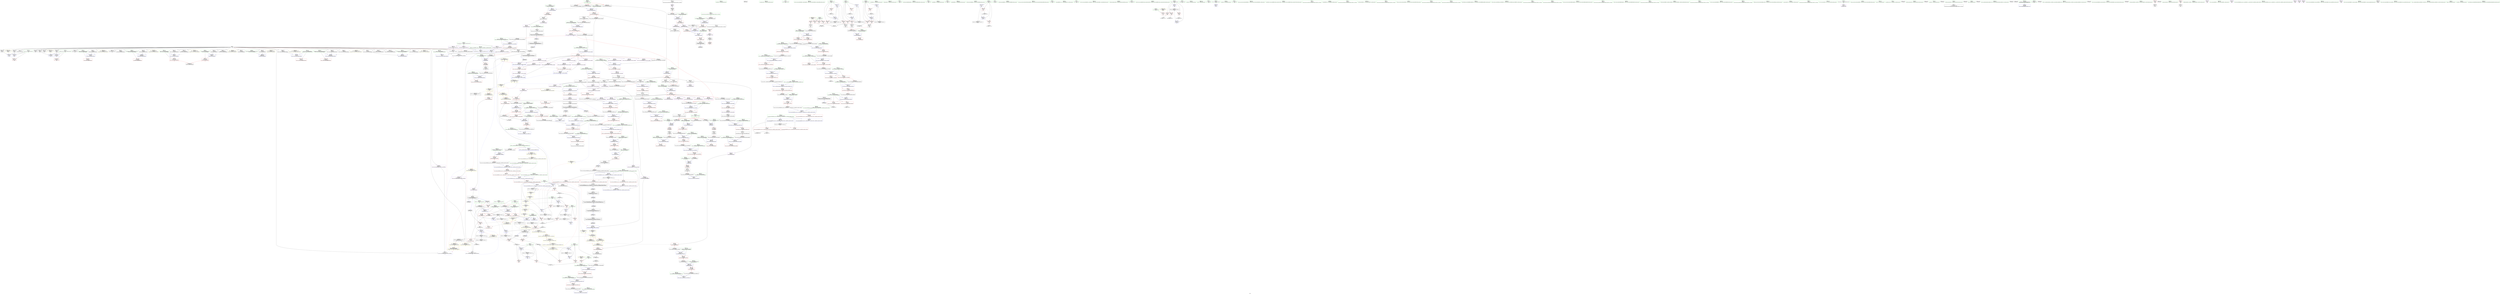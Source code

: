 digraph "SVFG" {
	label="SVFG";

	Node0x561cbefd8950 [shape=record,color=grey,label="{NodeID: 0\nNullPtr|{|<s31>51}}"];
	Node0x561cbefd8950 -> Node0x561cbf027f00[style=solid];
	Node0x561cbefd8950 -> Node0x561cbf028000[style=solid];
	Node0x561cbefd8950 -> Node0x561cbf0280d0[style=solid];
	Node0x561cbefd8950 -> Node0x561cbf0281a0[style=solid];
	Node0x561cbefd8950 -> Node0x561cbf028270[style=solid];
	Node0x561cbefd8950 -> Node0x561cbf021fe0[style=solid];
	Node0x561cbefd8950 -> Node0x561cbf0220b0[style=solid];
	Node0x561cbefd8950 -> Node0x561cbf022180[style=solid];
	Node0x561cbefd8950 -> Node0x561cbf022250[style=solid];
	Node0x561cbefd8950 -> Node0x561cbf022320[style=solid];
	Node0x561cbefd8950 -> Node0x561cbf0223f0[style=solid];
	Node0x561cbefd8950 -> Node0x561cbf0224c0[style=solid];
	Node0x561cbefd8950 -> Node0x561cbf022590[style=solid];
	Node0x561cbefd8950 -> Node0x561cbf022660[style=solid];
	Node0x561cbefd8950 -> Node0x561cbf022730[style=solid];
	Node0x561cbefd8950 -> Node0x561cbf022800[style=solid];
	Node0x561cbefd8950 -> Node0x561cbf0228d0[style=solid];
	Node0x561cbefd8950 -> Node0x561cbf0229a0[style=solid];
	Node0x561cbefd8950 -> Node0x561cbf022a70[style=solid];
	Node0x561cbefd8950 -> Node0x561cbf022b40[style=solid];
	Node0x561cbefd8950 -> Node0x561cbf022c10[style=solid];
	Node0x561cbefd8950 -> Node0x561cbf022ce0[style=solid];
	Node0x561cbefd8950 -> Node0x561cbf022db0[style=solid];
	Node0x561cbefd8950 -> Node0x561cbf022e80[style=solid];
	Node0x561cbefd8950 -> Node0x561cbf022f50[style=solid];
	Node0x561cbefd8950 -> Node0x561cbf02bae0[style=solid];
	Node0x561cbefd8950 -> Node0x561cbf03ebb0[style=solid];
	Node0x561cbefd8950 -> Node0x561cbf03ec80[style=solid];
	Node0x561cbefd8950 -> Node0x561cbf03ed50[style=solid];
	Node0x561cbefd8950 -> Node0x561cbf036db0[style=solid];
	Node0x561cbefd8950 -> Node0x561cbf055020[style=solid];
	Node0x561cbefd8950:s31 -> Node0x561cbf0d2d80[style=solid,color=red];
	Node0x561cbf02b330 [shape=record,color=red,label="{NodeID: 443\n978\<--970\n\<--__n.addr\n_ZNSt16allocator_traitsISaIdEE10deallocateERS0_Pdm\n|{<s0>63}}"];
	Node0x561cbf02b330:s0 -> Node0x561cbf0ce070[style=solid,color=red];
	Node0x561cbf02e990 [shape=record,color=purple,label="{NodeID: 277\n430\<--429\n_M_precision\<--this1\n_ZNSt8ios_base9precisionEl\n}"];
	Node0x561cbf02e990 -> Node0x561cbf033ad0[style=solid];
	Node0x561cbf09acf0 [shape=record,color=yellow,style=double,label="{NodeID: 1218\n125V_2 = CSCHI(MR_125V_1)\npts\{690000 690001 690002 \}\nCS[]|{<s0>38|<s1>38|<s2>38}}"];
	Node0x561cbf09acf0:s0 -> Node0x561cbf03efc0[style=dashed,color=red];
	Node0x561cbf09acf0:s1 -> Node0x561cbf03f090[style=dashed,color=red];
	Node0x561cbf09acf0:s2 -> Node0x561cbf03f160[style=dashed,color=red];
	Node0x561cbf01f190 [shape=record,color=green,label="{NodeID: 111\n580\<--581\nehselector.slot\<--ehselector.slot_field_insensitive\n_ZNSt12_Vector_baseIdSaIdEED2Ev\n}"];
	Node0x561cbf01f190 -> Node0x561cbf03e940[style=solid];
	Node0x561cbf040b60 [shape=record,color=blue,label="{NodeID: 554\n904\<--903\n\<--\n_ZSt10__fill_n_aIPdmdEN9__gnu_cxx11__enable_ifIXsr11__is_scalarIT1_EE7__valueET_E6__typeES4_T0_RKS3_\n}"];
	Node0x561cbf040b60 -> Node0x561cbf080ac0[style=dashed];
	Node0x561cbf028680 [shape=record,color=red,label="{NodeID: 388\n545\<--519\nsel\<--ehselector.slot\n_ZNSt12_Vector_baseIdSaIdEEC2EmRKS0_\n}"];
	Node0x561cbf0238d0 [shape=record,color=black,label="{NodeID: 222\n256\<--255\n\<--vbase.offset.ptr\nmain\n}"];
	Node0x561cbf0238d0 -> Node0x561cbf0328f0[style=solid];
	Node0x561cbf01fb70 [shape=record,color=green,label="{NodeID: 56\n124\<--125\n_ZNSirsERd\<--_ZNSirsERd_field_insensitive\n}"];
	Node0x561cbf055020 [shape=record,color=grey,label="{NodeID: 831\n939 = cmp(938, 3, )\n}"];
	Node0x561cbf03deb0 [shape=record,color=blue,label="{NodeID: 499\n458\<--483\nehselector.slot\<--\n_ZNSt6vectorIdSaIdEED2Ev\n}"];
	Node0x561cbf031710 [shape=record,color=red,label="{NodeID: 333\n181\<--78\n\<--lb\nmain\n}"];
	Node0x561cbf031710 -> Node0x561cbf0377d0[style=solid];
	Node0x561cbf0d28c0 [shape=record,color=black,label="{NodeID: 1274\n952 = PHI()\n}"];
	Node0x561cbf026d70 [shape=record,color=green,label="{NodeID: 167\n953\<--954\n__cxa_begin_catch\<--__cxa_begin_catch_field_insensitive\n}"];
	Node0x561cbf01b1b0 [shape=record,color=green,label="{NodeID: 1\n7\<--1\n__dso_handle\<--dummyObj\nGlob }"];
	Node0x561cbf02b400 [shape=record,color=red,label="{NodeID: 444\n996\<--987\nthis1\<--this.addr\n_ZN9__gnu_cxx13new_allocatorIdE10deallocateEPdm\n}"];
	Node0x561cbf02ea60 [shape=record,color=purple,label="{NodeID: 278\n434\<--429\n_M_precision2\<--this1\n_ZNSt8ios_base9precisionEl\n}"];
	Node0x561cbf02ea60 -> Node0x561cbf03dc40[style=solid];
	Node0x561cbf09ae50 [shape=record,color=yellow,style=double,label="{NodeID: 1219\n125V_3 = CSCHI(MR_125V_2)\npts\{690000 690001 690002 \}\nCS[]|{<s0>28|<s1>28|<s2>28}}"];
	Node0x561cbf09ae50:s0 -> Node0x561cbf09a370[style=dashed,color=blue];
	Node0x561cbf09ae50:s1 -> Node0x561cbf09a4d0[style=dashed,color=blue];
	Node0x561cbf09ae50:s2 -> Node0x561cbf09a5b0[style=dashed,color=blue];
	Node0x561cbf01f260 [shape=record,color=green,label="{NodeID: 112\n599\<--600\n_ZNSt12_Vector_baseIdSaIdEE13_M_deallocateEPdm\<--_ZNSt12_Vector_baseIdSaIdEE13_M_deallocateEPdm_field_insensitive\n}"];
	Node0x561cbf040c30 [shape=record,color=blue,label="{NodeID: 555\n889\<--908\n__niter\<--dec\n_ZSt10__fill_n_aIPdmdEN9__gnu_cxx11__enable_ifIXsr11__is_scalarIT1_EE7__valueET_E6__typeES4_T0_RKS3_\n}"];
	Node0x561cbf040c30 -> Node0x561cbf0805c0[style=dashed];
	Node0x561cbf028750 [shape=record,color=red,label="{NodeID: 389\n558\<--552\nthis1\<--this.addr\n_ZNSt6vectorIdSaIdEE21_M_default_initializeEm\n}"];
	Node0x561cbf028750 -> Node0x561cbf02c880[style=solid];
	Node0x561cbf028750 -> Node0x561cbf02c950[style=solid];
	Node0x561cbf028750 -> Node0x561cbf02ca20[style=solid];
	Node0x561cbf0239a0 [shape=record,color=black,label="{NodeID: 223\n259\<--258\n\<--add.ptr\nmain\n|{<s0>20}}"];
	Node0x561cbf0239a0:s0 -> Node0x561cbf0ce540[style=solid,color=red];
	Node0x561cbf01fc70 [shape=record,color=green,label="{NodeID: 57\n129\<--130\n_ZNSaIdEC2Ev\<--_ZNSaIdEC2Ev_field_insensitive\n}"];
	Node0x561cbf0551a0 [shape=record,color=grey,label="{NodeID: 832\n901 = cmp(900, 718, )\n}"];
	Node0x561cbf03df80 [shape=record,color=blue,label="{NodeID: 500\n495\<--494\nthis.addr\<--this\n_ZN9__gnu_cxx13new_allocatorIdEC2Ev\n}"];
	Node0x561cbf03df80 -> Node0x561cbf033ee0[style=dashed];
	Node0x561cbf0317e0 [shape=record,color=red,label="{NodeID: 334\n229\<--78\n\<--lb\nmain\n}"];
	Node0x561cbf0317e0 -> Node0x561cbf053b20[style=solid];
	Node0x561cbf0d2990 [shape=record,color=black,label="{NodeID: 1275\n819 = PHI(803, )\n1st arg _ZSt25__uninitialized_default_nIPdmET_S1_T0_ }"];
	Node0x561cbf0d2990 -> Node0x561cbf0400d0[style=solid];
	Node0x561cbf026e70 [shape=record,color=green,label="{NodeID: 168\n956\<--957\n_ZSt9terminatev\<--_ZSt9terminatev_field_insensitive\n}"];
	Node0x561cbf01b240 [shape=record,color=green,label="{NodeID: 2\n8\<--1\n.str\<--dummyObj\nGlob }"];
	Node0x561cbf0898a0 [shape=record,color=yellow,style=double,label="{NodeID: 943\n42V_1 = ENCHI(MR_42V_0)\npts\{773 \}\nFun[_ZSt6fill_nIPdmdET_S1_T0_RKT1_]|{<s0>59}}"];
	Node0x561cbf0898a0:s0 -> Node0x561cbf080ac0[style=dashed,color=red];
	Node0x561cbf02b4d0 [shape=record,color=red,label="{NodeID: 445\n997\<--989\n\<--__p.addr\n_ZN9__gnu_cxx13new_allocatorIdE10deallocateEPdm\n}"];
	Node0x561cbf02b4d0 -> Node0x561cbf02dda0[style=solid];
	Node0x561cbf02eb30 [shape=record,color=purple,label="{NodeID: 279\n463\<--462\n_M_impl\<--\n_ZNSt6vectorIdSaIdEED2Ev\n}"];
	Node0x561cbf09afb0 [shape=record,color=yellow,style=double,label="{NodeID: 1220\n42V_2 = CSCHI(MR_42V_1)\npts\{773 \}\nCS[]|{<s0>29}}"];
	Node0x561cbf09afb0:s0 -> Node0x561cbf09a690[style=dashed,color=blue];
	Node0x561cbf01f360 [shape=record,color=green,label="{NodeID: 113\n618\<--619\nthis.addr\<--this.addr_field_insensitive\n_ZNSt12_Vector_baseIdSaIdEE12_Vector_implC2ERKS0_\n}"];
	Node0x561cbf01f360 -> Node0x561cbf028dd0[style=solid];
	Node0x561cbf01f360 -> Node0x561cbf03ea10[style=solid];
	Node0x561cbf040d00 [shape=record,color=blue,label="{NodeID: 556\n881\<--912\n__first.addr\<--incdec.ptr\n_ZSt10__fill_n_aIPdmdEN9__gnu_cxx11__enable_ifIXsr11__is_scalarIT1_EE7__valueET_E6__typeES4_T0_RKS3_\n}"];
	Node0x561cbf040d00 -> Node0x561cbf0800c0[style=dashed];
	Node0x561cbf028820 [shape=record,color=red,label="{NodeID: 390\n563\<--554\n\<--__n.addr\n_ZNSt6vectorIdSaIdEE21_M_default_initializeEm\n|{<s0>41}}"];
	Node0x561cbf028820:s0 -> Node0x561cbf0d57f0[style=solid,color=red];
	Node0x561cbf023a70 [shape=record,color=black,label="{NodeID: 224\n312\<--311\n\<--this1\n_ZNSaIdEC2Ev\n|{<s0>27}}"];
	Node0x561cbf023a70:s0 -> Node0x561cbf0d40c0[style=solid,color=red];
	Node0x561cbf01fd70 [shape=record,color=green,label="{NodeID: 58\n132\<--133\n_ZNSt6vectorIdSaIdEEC2EmRKS0_\<--_ZNSt6vectorIdSaIdEEC2EmRKS0__field_insensitive\n}"];
	Node0x561cbf055320 [shape=record,color=grey,label="{NodeID: 833\n216 = cmp(214, 215, )\n}"];
	Node0x561cbf03e050 [shape=record,color=blue,label="{NodeID: 501\n502\<--501\nthis.addr\<--this\n_ZN9__gnu_cxx13new_allocatorIdED2Ev\n}"];
	Node0x561cbf03e050 -> Node0x561cbf033fb0[style=dashed];
	Node0x561cbf0318b0 [shape=record,color=red,label="{NodeID: 335\n182\<--80\n\<--rb\nmain\n}"];
	Node0x561cbf0318b0 -> Node0x561cbf0377d0[style=solid];
	Node0x561cbf0d2b00 [shape=record,color=black,label="{NodeID: 1276\n747 = PHI(740, )\n0th arg _ZN9__gnu_cxx13new_allocatorIdE8allocateEmPKv }"];
	Node0x561cbf0d2b00 -> Node0x561cbf03f980[style=solid];
	Node0x561cbf026f70 [shape=record,color=green,label="{NodeID: 169\n966\<--967\n__a.addr\<--__a.addr_field_insensitive\n_ZNSt16allocator_traitsISaIdEE10deallocateERS0_Pdm\n}"];
	Node0x561cbf026f70 -> Node0x561cbf02b190[style=solid];
	Node0x561cbf026f70 -> Node0x561cbf041110[style=solid];
	Node0x561cbf01b4f0 [shape=record,color=green,label="{NodeID: 3\n10\<--1\n.str.1\<--dummyObj\nGlob }"];
	Node0x561cbf0899b0 [shape=record,color=yellow,style=double,label="{NodeID: 944\n199V_1 = ENCHI(MR_199V_0)\npts\{844 \}\nFun[_ZSt6fill_nIPdmdET_S1_T0_RKT1_]|{<s0>59}}"];
	Node0x561cbf0899b0:s0 -> Node0x561cbf08aa60[style=dashed,color=red];
	Node0x561cbf02b5a0 [shape=record,color=red,label="{NodeID: 446\n1018\<--1009\n\<--__first.addr\n_ZSt8_DestroyIPddEvT_S1_RSaIT0_E\n|{<s0>65}}"];
	Node0x561cbf02b5a0:s0 -> Node0x561cbf0d4630[style=solid,color=red];
	Node0x561cbf02ec00 [shape=record,color=purple,label="{NodeID: 280\n464\<--462\n_M_start\<--\n_ZNSt6vectorIdSaIdEED2Ev\n}"];
	Node0x561cbf02ec00 -> Node0x561cbf033d40[style=solid];
	Node0x561cbf09b110 [shape=record,color=yellow,style=double,label="{NodeID: 1221\n42V_2 = CSCHI(MR_42V_1)\npts\{773 \}\nCS[]|{<s0>41}}"];
	Node0x561cbf09b110:s0 -> Node0x561cbf09afb0[style=dashed,color=blue];
	Node0x561cbf024000 [shape=record,color=green,label="{NodeID: 114\n620\<--621\n__a.addr\<--__a.addr_field_insensitive\n_ZNSt12_Vector_baseIdSaIdEE12_Vector_implC2ERKS0_\n}"];
	Node0x561cbf024000 -> Node0x561cbf028ea0[style=solid];
	Node0x561cbf024000 -> Node0x561cbf03eae0[style=solid];
	Node0x561cbf040dd0 [shape=record,color=blue,label="{NodeID: 557\n919\<--918\n__it.addr\<--__it\n_ZSt12__niter_baseIPdET_S1_\n}"];
	Node0x561cbf040dd0 -> Node0x561cbf02ad80[style=dashed];
	Node0x561cbf0288f0 [shape=record,color=red,label="{NodeID: 391\n562\<--561\n\<--_M_start\n_ZNSt6vectorIdSaIdEE21_M_default_initializeEm\n|{<s0>41}}"];
	Node0x561cbf0288f0:s0 -> Node0x561cbf0d56e0[style=solid,color=red];
	Node0x561cbf023b40 [shape=record,color=black,label="{NodeID: 225\n335\<--334\n\<--this1\n_ZNSt6vectorIdSaIdEEC2EmRKS0_\n|{<s0>28}}"];
	Node0x561cbf023b40:s0 -> Node0x561cbf0cd9a0[style=solid,color=red];
	Node0x561cbf01fe70 [shape=record,color=green,label="{NodeID: 59\n135\<--136\n_ZNSaIdED2Ev\<--_ZNSaIdED2Ev_field_insensitive\n}"];
	Node0x561cbf03e120 [shape=record,color=blue,label="{NodeID: 502\n511\<--508\nthis.addr\<--this\n_ZNSt12_Vector_baseIdSaIdEEC2EmRKS0_\n}"];
	Node0x561cbf03e120 -> Node0x561cbf028340[style=dashed];
	Node0x561cbf031980 [shape=record,color=red,label="{NodeID: 336\n230\<--80\n\<--rb\nmain\n}"];
	Node0x561cbf031980 -> Node0x561cbf053b20[style=solid];
	Node0x561cbf0d2c40 [shape=record,color=black,label="{NodeID: 1277\n748 = PHI(741, )\n1st arg _ZN9__gnu_cxx13new_allocatorIdE8allocateEmPKv }"];
	Node0x561cbf0d2c40 -> Node0x561cbf03fa50[style=solid];
	Node0x561cbf027040 [shape=record,color=green,label="{NodeID: 170\n968\<--969\n__p.addr\<--__p.addr_field_insensitive\n_ZNSt16allocator_traitsISaIdEE10deallocateERS0_Pdm\n}"];
	Node0x561cbf027040 -> Node0x561cbf02b260[style=solid];
	Node0x561cbf027040 -> Node0x561cbf0411e0[style=solid];
	Node0x561cbf01b580 [shape=record,color=green,label="{NodeID: 4\n12\<--1\nstdin\<--dummyObj\nGlob }"];
	Node0x561cbf02b670 [shape=record,color=red,label="{NodeID: 447\n1019\<--1011\n\<--__last.addr\n_ZSt8_DestroyIPddEvT_S1_RSaIT0_E\n|{<s0>65}}"];
	Node0x561cbf02b670:s0 -> Node0x561cbf0d4740[style=solid,color=red];
	Node0x561cbf02ecd0 [shape=record,color=purple,label="{NodeID: 281\n467\<--466\n_M_impl2\<--\n_ZNSt6vectorIdSaIdEED2Ev\n}"];
	Node0x561cbf0c7070 [shape=record,color=black,label="{NodeID: 1222\n818 = PHI(802, )\n0th arg _ZSt25__uninitialized_default_nIPdmET_S1_T0_ }"];
	Node0x561cbf0c7070 -> Node0x561cbf040000[style=solid];
	Node0x561cbf024090 [shape=record,color=green,label="{NodeID: 115\n628\<--629\n_ZNSaIdEC2ERKS_\<--_ZNSaIdEC2ERKS__field_insensitive\n}"];
	Node0x561cbf040ea0 [shape=record,color=blue,label="{NodeID: 558\n928\<--925\nthis.addr\<--this\n_ZNSt12_Vector_baseIdSaIdEE13_M_deallocateEPdm\n}"];
	Node0x561cbf040ea0 -> Node0x561cbf02ae50[style=dashed];
	Node0x561cbf0289c0 [shape=record,color=red,label="{NodeID: 392\n583\<--576\nthis1\<--this.addr\n_ZNSt12_Vector_baseIdSaIdEED2Ev\n|{|<s8>42}}"];
	Node0x561cbf0289c0 -> Node0x561cbf02f280[style=solid];
	Node0x561cbf0289c0 -> Node0x561cbf02f350[style=solid];
	Node0x561cbf0289c0 -> Node0x561cbf02f420[style=solid];
	Node0x561cbf0289c0 -> Node0x561cbf02f4f0[style=solid];
	Node0x561cbf0289c0 -> Node0x561cbf02f5c0[style=solid];
	Node0x561cbf0289c0 -> Node0x561cbf02f690[style=solid];
	Node0x561cbf0289c0 -> Node0x561cbf02f760[style=solid];
	Node0x561cbf0289c0 -> Node0x561cbf02f830[style=solid];
	Node0x561cbf0289c0:s8 -> Node0x561cbf0d3780[style=solid,color=red];
	Node0x561cbf023c10 [shape=record,color=black,label="{NodeID: 226\n351\<--334\n\<--this1\n_ZNSt6vectorIdSaIdEEC2EmRKS0_\n|{<s0>30}}"];
	Node0x561cbf023c10:s0 -> Node0x561cbf0d3280[style=solid,color=red];
	Node0x561cbf01ff70 [shape=record,color=green,label="{NodeID: 60\n146\<--147\n_ZNSt6vectorIdSaIdEEixEm\<--_ZNSt6vectorIdSaIdEEixEm_field_insensitive\n}"];
	Node0x561cbf03e1f0 [shape=record,color=blue,label="{NodeID: 503\n513\<--509\n__n.addr\<--__n\n_ZNSt12_Vector_baseIdSaIdEEC2EmRKS0_\n}"];
	Node0x561cbf03e1f0 -> Node0x561cbf028410[style=dashed];
	Node0x561cbf031a50 [shape=record,color=red,label="{NodeID: 337\n177\<--82\n\<--it\nmain\n}"];
	Node0x561cbf031a50 -> Node0x561cbf054720[style=solid];
	Node0x561cbf0d2d80 [shape=record,color=black,label="{NodeID: 1278\n749 = PHI(3, )\n2nd arg _ZN9__gnu_cxx13new_allocatorIdE8allocateEmPKv }"];
	Node0x561cbf0d2d80 -> Node0x561cbf03fb20[style=solid];
	Node0x561cbf027110 [shape=record,color=green,label="{NodeID: 171\n970\<--971\n__n.addr\<--__n.addr_field_insensitive\n_ZNSt16allocator_traitsISaIdEE10deallocateERS0_Pdm\n}"];
	Node0x561cbf027110 -> Node0x561cbf02b330[style=solid];
	Node0x561cbf027110 -> Node0x561cbf0412b0[style=solid];
	Node0x561cbf01b610 [shape=record,color=green,label="{NodeID: 5\n13\<--1\n.str.2\<--dummyObj\nGlob }"];
	Node0x561cbf02b740 [shape=record,color=red,label="{NodeID: 448\n1033\<--1027\n\<--__first.addr\n_ZSt8_DestroyIPdEvT_S1_\n|{<s0>66}}"];
	Node0x561cbf02b740:s0 -> Node0x561cbf0d5d40[style=solid,color=red];
	Node0x561cbf02eda0 [shape=record,color=purple,label="{NodeID: 282\n468\<--466\n_M_finish\<--\n_ZNSt6vectorIdSaIdEED2Ev\n}"];
	Node0x561cbf02eda0 -> Node0x561cbf033e10[style=solid];
	Node0x561cbf0c67b0 [shape=record,color=black,label="{NodeID: 1223\n638 = PHI(524, )\n0th arg _ZNSt12_Vector_baseIdSaIdEE17_M_create_storageEm }"];
	Node0x561cbf0c67b0 -> Node0x561cbf03ee20[style=solid];
	Node0x561cbf024190 [shape=record,color=green,label="{NodeID: 116\n640\<--641\nthis.addr\<--this.addr_field_insensitive\n_ZNSt12_Vector_baseIdSaIdEE17_M_create_storageEm\n}"];
	Node0x561cbf024190 -> Node0x561cbf028f70[style=solid];
	Node0x561cbf024190 -> Node0x561cbf03ee20[style=solid];
	Node0x561cbf040f70 [shape=record,color=blue,label="{NodeID: 559\n930\<--926\n__p.addr\<--__p\n_ZNSt12_Vector_baseIdSaIdEE13_M_deallocateEPdm\n}"];
	Node0x561cbf040f70 -> Node0x561cbf02af20[style=dashed];
	Node0x561cbf040f70 -> Node0x561cbf02aff0[style=dashed];
	Node0x561cbf028a90 [shape=record,color=red,label="{NodeID: 393\n612\<--578\nexn\<--exn.slot\n_ZNSt12_Vector_baseIdSaIdEED2Ev\n|{<s0>45}}"];
	Node0x561cbf028a90:s0 -> Node0x561cbf0d4c40[style=solid,color=red];
	Node0x561cbf023ce0 [shape=record,color=black,label="{NodeID: 227\n371\<--370\n\<--this1\n_ZNSaIdED2Ev\n|{<s0>31}}"];
	Node0x561cbf023ce0:s0 -> Node0x561cbf0ce7c0[style=solid,color=red];
	Node0x561cbf020070 [shape=record,color=green,label="{NodeID: 61\n168\<--169\n_ZNSt6vectorIdSaIdEED2Ev\<--_ZNSt6vectorIdSaIdEED2Ev_field_insensitive\n}"];
	Node0x561cbf03e2c0 [shape=record,color=blue,label="{NodeID: 504\n515\<--510\n__a.addr\<--__a\n_ZNSt12_Vector_baseIdSaIdEEC2EmRKS0_\n}"];
	Node0x561cbf03e2c0 -> Node0x561cbf0284e0[style=dashed];
	Node0x561cbf031b20 [shape=record,color=red,label="{NodeID: 338\n225\<--82\n\<--it\nmain\n}"];
	Node0x561cbf031b20 -> Node0x561cbf053e20[style=solid];
	Node0x561cbf0d2ec0 [shape=record,color=black,label="{NodeID: 1279\n318 = PHI(68, )\n0th arg _ZNSt6vectorIdSaIdEEC2EmRKS0_ }"];
	Node0x561cbf0d2ec0 -> Node0x561cbf03d010[style=solid];
	Node0x561cbf0271e0 [shape=record,color=green,label="{NodeID: 172\n980\<--981\n_ZN9__gnu_cxx13new_allocatorIdE10deallocateEPdm\<--_ZN9__gnu_cxx13new_allocatorIdE10deallocateEPdm_field_insensitive\n}"];
	Node0x561cbf01b6a0 [shape=record,color=green,label="{NodeID: 6\n15\<--1\n.str.3\<--dummyObj\nGlob }"];
	Node0x561cbf02b810 [shape=record,color=red,label="{NodeID: 449\n1034\<--1029\n\<--__last.addr\n_ZSt8_DestroyIPdEvT_S1_\n|{<s0>66}}"];
	Node0x561cbf02b810:s0 -> Node0x561cbf0d5e80[style=solid,color=red];
	Node0x561cbf02ee70 [shape=record,color=purple,label="{NodeID: 283\n525\<--524\n_M_impl\<--this1\n_ZNSt12_Vector_baseIdSaIdEEC2EmRKS0_\n|{<s0>37|<s1>39}}"];
	Node0x561cbf02ee70:s0 -> Node0x561cbf0d6240[style=solid,color=red];
	Node0x561cbf02ee70:s1 -> Node0x561cbf0d5400[style=solid,color=red];
	Node0x561cbf0cd200 [shape=record,color=black,label="{NodeID: 1224\n639 = PHI(530, )\n1st arg _ZNSt12_Vector_baseIdSaIdEE17_M_create_storageEm }"];
	Node0x561cbf0cd200 -> Node0x561cbf03eef0[style=solid];
	Node0x561cbf024260 [shape=record,color=green,label="{NodeID: 117\n642\<--643\n__n.addr\<--__n.addr_field_insensitive\n_ZNSt12_Vector_baseIdSaIdEE17_M_create_storageEm\n}"];
	Node0x561cbf024260 -> Node0x561cbf029040[style=solid];
	Node0x561cbf024260 -> Node0x561cbf029110[style=solid];
	Node0x561cbf024260 -> Node0x561cbf03eef0[style=solid];
	Node0x561cbf041040 [shape=record,color=blue,label="{NodeID: 560\n932\<--927\n__n.addr\<--__n\n_ZNSt12_Vector_baseIdSaIdEE13_M_deallocateEPdm\n}"];
	Node0x561cbf041040 -> Node0x561cbf02b0c0[style=dashed];
	Node0x561cbf028b60 [shape=record,color=red,label="{NodeID: 394\n586\<--585\n\<--_M_start\n_ZNSt12_Vector_baseIdSaIdEED2Ev\n|{<s0>42}}"];
	Node0x561cbf028b60:s0 -> Node0x561cbf0d3890[style=solid,color=red];
	Node0x561cbf023db0 [shape=record,color=black,label="{NodeID: 228\n386\<--385\n\<--this1\n_ZNSt6vectorIdSaIdEEixEm\n}"];
	Node0x561cbf023db0 -> Node0x561cbf02e7f0[style=solid];
	Node0x561cbf023db0 -> Node0x561cbf02e8c0[style=solid];
	Node0x561cbf020170 [shape=record,color=green,label="{NodeID: 62\n203\<--204\n_ZSt3maxIdERKT_S2_S2_\<--_ZSt3maxIdERKT_S2_S2__field_insensitive\n}"];
	Node0x561cbf03e390 [shape=record,color=blue,label="{NodeID: 505\n517\<--536\nexn.slot\<--\n_ZNSt12_Vector_baseIdSaIdEEC2EmRKS0_\n}"];
	Node0x561cbf03e390 -> Node0x561cbf0285b0[style=dashed];
	Node0x561cbf031bf0 [shape=record,color=red,label="{NodeID: 339\n195\<--84\n\<--mid\nmain\n}"];
	Node0x561cbf031bf0 -> Node0x561cbf037950[style=solid];
	Node0x561cbf0d3000 [shape=record,color=black,label="{NodeID: 1280\n319 = PHI(127, )\n1st arg _ZNSt6vectorIdSaIdEEC2EmRKS0_ }"];
	Node0x561cbf0d3000 -> Node0x561cbf03d0e0[style=solid];
	Node0x561cbf0272e0 [shape=record,color=green,label="{NodeID: 173\n987\<--988\nthis.addr\<--this.addr_field_insensitive\n_ZN9__gnu_cxx13new_allocatorIdE10deallocateEPdm\n}"];
	Node0x561cbf0272e0 -> Node0x561cbf02b400[style=solid];
	Node0x561cbf0272e0 -> Node0x561cbf041380[style=solid];
	Node0x561cbf01bee0 [shape=record,color=green,label="{NodeID: 7\n17\<--1\nstdout\<--dummyObj\nGlob }"];
	Node0x561cbf02b8e0 [shape=record,color=blue,label="{NodeID: 450\n1053\<--27\nllvm.global_ctors_0\<--\nGlob }"];
	Node0x561cbf02ef40 [shape=record,color=purple,label="{NodeID: 284\n560\<--559\n_M_impl\<--\n_ZNSt6vectorIdSaIdEE21_M_default_initializeEm\n}"];
	Node0x561cbf0cd340 [shape=record,color=black,label="{NodeID: 1225\n377 = PHI(68, 68, 68, )\n0th arg _ZNSt6vectorIdSaIdEEixEm }"];
	Node0x561cbf0cd340 -> Node0x561cbf03d4f0[style=solid];
	Node0x561cbf024330 [shape=record,color=green,label="{NodeID: 118\n649\<--650\n_ZNSt12_Vector_baseIdSaIdEE11_M_allocateEm\<--_ZNSt12_Vector_baseIdSaIdEE11_M_allocateEm_field_insensitive\n}"];
	Node0x561cbf041110 [shape=record,color=blue,label="{NodeID: 561\n966\<--963\n__a.addr\<--__a\n_ZNSt16allocator_traitsISaIdEE10deallocateERS0_Pdm\n}"];
	Node0x561cbf041110 -> Node0x561cbf02b190[style=dashed];
	Node0x561cbf028c30 [shape=record,color=red,label="{NodeID: 395\n589\<--588\n\<--_M_end_of_storage\n_ZNSt12_Vector_baseIdSaIdEED2Ev\n}"];
	Node0x561cbf028c30 -> Node0x561cbf02caf0[style=solid];
	Node0x561cbf023e80 [shape=record,color=black,label="{NodeID: 229\n376\<--391\n_ZNSt6vectorIdSaIdEEixEm_ret\<--add.ptr\n_ZNSt6vectorIdSaIdEEixEm\n|{<s0>12|<s1>16|<s2>18}}"];
	Node0x561cbf023e80:s0 -> Node0x561cbf0d0b50[style=solid,color=blue];
	Node0x561cbf023e80:s1 -> Node0x561cbf0d1400[style=solid,color=blue];
	Node0x561cbf023e80:s2 -> Node0x561cbf0d1740[style=solid,color=blue];
	Node0x561cbf020270 [shape=record,color=green,label="{NodeID: 63\n262\<--263\n_ZNSt8ios_base9precisionEl\<--_ZNSt8ios_base9precisionEl_field_insensitive\n}"];
	Node0x561cbf03e460 [shape=record,color=blue,label="{NodeID: 506\n519\<--538\nehselector.slot\<--\n_ZNSt12_Vector_baseIdSaIdEEC2EmRKS0_\n}"];
	Node0x561cbf03e460 -> Node0x561cbf028680[style=dashed];
	Node0x561cbf031cc0 [shape=record,color=red,label="{NodeID: 340\n218\<--84\n\<--mid\nmain\n}"];
	Node0x561cbf031cc0 -> Node0x561cbf03c7f0[style=solid];
	Node0x561cbf0d3140 [shape=record,color=black,label="{NodeID: 1281\n320 = PHI(70, )\n2nd arg _ZNSt6vectorIdSaIdEEC2EmRKS0_ }"];
	Node0x561cbf0d3140 -> Node0x561cbf03d1b0[style=solid];
	Node0x561cbf0273b0 [shape=record,color=green,label="{NodeID: 174\n989\<--990\n__p.addr\<--__p.addr_field_insensitive\n_ZN9__gnu_cxx13new_allocatorIdE10deallocateEPdm\n}"];
	Node0x561cbf0273b0 -> Node0x561cbf02b4d0[style=solid];
	Node0x561cbf0273b0 -> Node0x561cbf041450[style=solid];
	Node0x561cbf01bf70 [shape=record,color=green,label="{NodeID: 8\n18\<--1\n_ZSt3cin\<--dummyObj\nGlob }"];
	Node0x561cbf02b9e0 [shape=record,color=blue,label="{NodeID: 451\n1054\<--28\nllvm.global_ctors_1\<--_GLOBAL__sub_I_GlebsHP_2_0.cpp\nGlob }"];
	Node0x561cbf02f010 [shape=record,color=purple,label="{NodeID: 285\n561\<--559\n_M_start\<--\n_ZNSt6vectorIdSaIdEE21_M_default_initializeEm\n}"];
	Node0x561cbf02f010 -> Node0x561cbf0288f0[style=solid];
	Node0x561cbf0cd620 [shape=record,color=black,label="{NodeID: 1226\n378 = PHI(144, 197, 242, )\n1st arg _ZNSt6vectorIdSaIdEEixEm }"];
	Node0x561cbf0cd620 -> Node0x561cbf03d5c0[style=solid];
	Node0x561cbf024430 [shape=record,color=green,label="{NodeID: 119\n671\<--672\nthis.addr\<--this.addr_field_insensitive\n_ZNSt12_Vector_baseIdSaIdEE12_Vector_implD2Ev\n}"];
	Node0x561cbf024430 -> Node0x561cbf029380[style=solid];
	Node0x561cbf024430 -> Node0x561cbf03f230[style=solid];
	Node0x561cbf0411e0 [shape=record,color=blue,label="{NodeID: 562\n968\<--964\n__p.addr\<--__p\n_ZNSt16allocator_traitsISaIdEE10deallocateERS0_Pdm\n}"];
	Node0x561cbf0411e0 -> Node0x561cbf02b260[style=dashed];
	Node0x561cbf028d00 [shape=record,color=red,label="{NodeID: 396\n592\<--591\n\<--_M_start4\n_ZNSt12_Vector_baseIdSaIdEED2Ev\n}"];
	Node0x561cbf028d00 -> Node0x561cbf02cbc0[style=solid];
	Node0x561cbf023f50 [shape=record,color=black,label="{NodeID: 230\n393\<--416\n_ZSt3maxIdERKT_S2_S2__ret\<--\n_ZSt3maxIdERKT_S2_S2_\n|{<s0>17|<s1>19}}"];
	Node0x561cbf023f50:s0 -> Node0x561cbf0d1600[style=solid,color=blue];
	Node0x561cbf023f50:s1 -> Node0x561cbf0d1910[style=solid,color=blue];
	Node0x561cbf020370 [shape=record,color=green,label="{NodeID: 64\n266\<--267\n_ZStlsISt11char_traitsIcEERSt13basic_ostreamIcT_ES5_PKc\<--_ZStlsISt11char_traitsIcEERSt13basic_ostreamIcT_ES5_PKc_field_insensitive\n}"];
	Node0x561cbf08d270 [shape=record,color=yellow,style=double,label="{NodeID: 1005\n6V_1 = ENCHI(MR_6V_0)\npts\{59 \}\nFun[main]}"];
	Node0x561cbf08d270 -> Node0x561cbf030bb0[style=dashed];
	Node0x561cbf0729c0 [shape=record,color=black,label="{NodeID: 839\nMR_2V_2 = PHI(MR_2V_4, MR_2V_1, )\npts\{1 \}\n|{|<s1>20|<s2>20}}"];
	Node0x561cbf0729c0 -> Node0x561cbf030ae0[style=dashed];
	Node0x561cbf0729c0:s1 -> Node0x561cbf033ad0[style=dashed,color=red];
	Node0x561cbf0729c0:s2 -> Node0x561cbf03dc40[style=dashed,color=red];
	Node0x561cbf03e530 [shape=record,color=blue,label="{NodeID: 507\n552\<--550\nthis.addr\<--this\n_ZNSt6vectorIdSaIdEE21_M_default_initializeEm\n}"];
	Node0x561cbf03e530 -> Node0x561cbf028750[style=dashed];
	Node0x561cbf031d90 [shape=record,color=red,label="{NodeID: 341\n221\<--84\n\<--mid\nmain\n}"];
	Node0x561cbf031d90 -> Node0x561cbf03c8c0[style=solid];
	Node0x561cbf0d3280 [shape=record,color=black,label="{NodeID: 1282\n575 = PHI(351, 477, 485, )\n0th arg _ZNSt12_Vector_baseIdSaIdEED2Ev }"];
	Node0x561cbf0d3280 -> Node0x561cbf03e7a0[style=solid];
	Node0x561cbf027480 [shape=record,color=green,label="{NodeID: 175\n991\<--992\n.addr\<--.addr_field_insensitive\n_ZN9__gnu_cxx13new_allocatorIdE10deallocateEPdm\n}"];
	Node0x561cbf027480 -> Node0x561cbf041520[style=solid];
	Node0x561cbf01c070 [shape=record,color=green,label="{NodeID: 9\n19\<--1\n_ZSt4cout\<--dummyObj\nGlob }"];
	Node0x561cbf02bae0 [shape=record,color=blue, style = dotted,label="{NodeID: 452\n1055\<--3\nllvm.global_ctors_2\<--dummyVal\nGlob }"];
	Node0x561cbf02f0e0 [shape=record,color=purple,label="{NodeID: 286\n570\<--569\n_M_impl3\<--\n_ZNSt6vectorIdSaIdEE21_M_default_initializeEm\n}"];
	Node0x561cbf0cd7e0 [shape=record,color=black,label="{NodeID: 1227\n366 = PHI(70, 70, 675, )\n0th arg _ZNSaIdED2Ev }"];
	Node0x561cbf0cd7e0 -> Node0x561cbf03d420[style=solid];
	Node0x561cbf024500 [shape=record,color=green,label="{NodeID: 120\n681\<--682\nthis.addr\<--this.addr_field_insensitive\n_ZNSaIdEC2ERKS_\n}"];
	Node0x561cbf024500 -> Node0x561cbf029450[style=solid];
	Node0x561cbf024500 -> Node0x561cbf03f300[style=solid];
	Node0x561cbf0412b0 [shape=record,color=blue,label="{NodeID: 563\n970\<--965\n__n.addr\<--__n\n_ZNSt16allocator_traitsISaIdEE10deallocateERS0_Pdm\n}"];
	Node0x561cbf0412b0 -> Node0x561cbf02b330[style=dashed];
	Node0x561cbf028dd0 [shape=record,color=red,label="{NodeID: 397\n624\<--618\nthis1\<--this.addr\n_ZNSt12_Vector_baseIdSaIdEE12_Vector_implC2ERKS0_\n}"];
	Node0x561cbf028dd0 -> Node0x561cbf02cc90[style=solid];
	Node0x561cbf028dd0 -> Node0x561cbf02f900[style=solid];
	Node0x561cbf028dd0 -> Node0x561cbf02f9d0[style=solid];
	Node0x561cbf028dd0 -> Node0x561cbf02faa0[style=solid];
	Node0x561cbf02c3a0 [shape=record,color=black,label="{NodeID: 231\n418\<--436\n_ZNSt8ios_base9precisionEl_ret\<--\n_ZNSt8ios_base9precisionEl\n|{<s0>20}}"];
	Node0x561cbf02c3a0:s0 -> Node0x561cbf0d0e50[style=solid,color=blue];
	Node0x561cbf020470 [shape=record,color=green,label="{NodeID: 65\n271\<--272\n_ZNSolsEi\<--_ZNSolsEi_field_insensitive\n}"];
	Node0x561cbf072ec0 [shape=record,color=black,label="{NodeID: 840\nMR_8V_3 = PHI(MR_8V_4, MR_8V_2, )\npts\{61 \}\n}"];
	Node0x561cbf072ec0 -> Node0x561cbf030c80[style=dashed];
	Node0x561cbf072ec0 -> Node0x561cbf030d50[style=dashed];
	Node0x561cbf072ec0 -> Node0x561cbf030e20[style=dashed];
	Node0x561cbf072ec0 -> Node0x561cbf03ce70[style=dashed];
	Node0x561cbf03e600 [shape=record,color=blue,label="{NodeID: 508\n554\<--551\n__n.addr\<--__n\n_ZNSt6vectorIdSaIdEE21_M_default_initializeEm\n}"];
	Node0x561cbf03e600 -> Node0x561cbf028820[style=dashed];
	Node0x561cbf031e60 [shape=record,color=red,label="{NodeID: 342\n206\<--86\n\<--sum\nmain\n}"];
	Node0x561cbf031e60 -> Node0x561cbf054120[style=solid];
	Node0x561cbf0d3560 [shape=record,color=black,label="{NodeID: 1283\n679 = PHI(625, )\n0th arg _ZNSaIdEC2ERKS_ }"];
	Node0x561cbf0d3560 -> Node0x561cbf03f300[style=solid];
	Node0x561cbf027550 [shape=record,color=green,label="{NodeID: 176\n1000\<--1001\n_ZdlPv\<--_ZdlPv_field_insensitive\n}"];
	Node0x561cbf01c170 [shape=record,color=green,label="{NodeID: 10\n22\<--1\n.str.4\<--dummyObj\nGlob }"];
	Node0x561cbf02bbe0 [shape=record,color=blue,label="{NodeID: 453\n56\<--101\nretval\<--\nmain\n}"];
	Node0x561cbf02f1b0 [shape=record,color=purple,label="{NodeID: 287\n571\<--569\n_M_finish\<--\n_ZNSt6vectorIdSaIdEE21_M_default_initializeEm\n}"];
	Node0x561cbf02f1b0 -> Node0x561cbf03e6d0[style=solid];
	Node0x561cbf0cd9a0 [shape=record,color=black,label="{NodeID: 1228\n508 = PHI(335, )\n0th arg _ZNSt12_Vector_baseIdSaIdEEC2EmRKS0_ }"];
	Node0x561cbf0cd9a0 -> Node0x561cbf03e120[style=solid];
	Node0x561cbf0245d0 [shape=record,color=green,label="{NodeID: 121\n683\<--684\n__a.addr\<--__a.addr_field_insensitive\n_ZNSaIdEC2ERKS_\n}"];
	Node0x561cbf0245d0 -> Node0x561cbf029520[style=solid];
	Node0x561cbf0245d0 -> Node0x561cbf03f3d0[style=solid];
	Node0x561cbf041380 [shape=record,color=blue,label="{NodeID: 564\n987\<--984\nthis.addr\<--this\n_ZN9__gnu_cxx13new_allocatorIdE10deallocateEPdm\n}"];
	Node0x561cbf041380 -> Node0x561cbf02b400[style=dashed];
	Node0x561cbf028ea0 [shape=record,color=red,label="{NodeID: 398\n626\<--620\n\<--__a.addr\n_ZNSt12_Vector_baseIdSaIdEE12_Vector_implC2ERKS0_\n|{<s0>46}}"];
	Node0x561cbf028ea0:s0 -> Node0x561cbf0d3670[style=solid,color=red];
	Node0x561cbf02c470 [shape=record,color=black,label="{NodeID: 232\n462\<--461\n\<--this1\n_ZNSt6vectorIdSaIdEED2Ev\n}"];
	Node0x561cbf02c470 -> Node0x561cbf02eb30[style=solid];
	Node0x561cbf02c470 -> Node0x561cbf02ec00[style=solid];
	Node0x561cbf020570 [shape=record,color=green,label="{NodeID: 66\n277\<--278\n_ZNSolsEd\<--_ZNSolsEd_field_insensitive\n}"];
	Node0x561cbf08d430 [shape=record,color=yellow,style=double,label="{NodeID: 1007\n10V_1 = ENCHI(MR_10V_0)\npts\{63 \}\nFun[main]}"];
	Node0x561cbf08d430 -> Node0x561cbf030ef0[style=dashed];
	Node0x561cbf08d430 -> Node0x561cbf030fc0[style=dashed];
	Node0x561cbf08d430 -> Node0x561cbf031090[style=dashed];
	Node0x561cbf08d430 -> Node0x561cbf031160[style=dashed];
	Node0x561cbf0733c0 [shape=record,color=black,label="{NodeID: 841\nMR_18V_2 = PHI(MR_18V_4, MR_18V_1, )\npts\{77 \}\n}"];
	Node0x561cbf0733c0 -> Node0x561cbf02bd80[style=dashed];
	Node0x561cbf03e6d0 [shape=record,color=blue,label="{NodeID: 509\n571\<--566\n_M_finish\<--call2\n_ZNSt6vectorIdSaIdEE21_M_default_initializeEm\n|{<s0>29}}"];
	Node0x561cbf03e6d0:s0 -> Node0x561cbf09a7f0[style=dashed,color=blue];
	Node0x561cbf031f30 [shape=record,color=red,label="{NodeID: 343\n214\<--86\n\<--sum\nmain\n}"];
	Node0x561cbf031f30 -> Node0x561cbf055320[style=solid];
	Node0x561cbf0d3670 [shape=record,color=black,label="{NodeID: 1284\n680 = PHI(626, )\n1st arg _ZNSaIdEC2ERKS_ }"];
	Node0x561cbf0d3670 -> Node0x561cbf03f3d0[style=solid];
	Node0x561cbf027650 [shape=record,color=green,label="{NodeID: 177\n1009\<--1010\n__first.addr\<--__first.addr_field_insensitive\n_ZSt8_DestroyIPddEvT_S1_RSaIT0_E\n}"];
	Node0x561cbf027650 -> Node0x561cbf02b5a0[style=solid];
	Node0x561cbf027650 -> Node0x561cbf0415f0[style=solid];
	Node0x561cbf01c270 [shape=record,color=green,label="{NodeID: 11\n24\<--1\n.str.5\<--dummyObj\nGlob }"];
	Node0x561cbf02bcb0 [shape=record,color=blue,label="{NodeID: 454\n60\<--101\ntnum\<--\nmain\n}"];
	Node0x561cbf02bcb0 -> Node0x561cbf072ec0[style=dashed];
	Node0x561cbf02f280 [shape=record,color=purple,label="{NodeID: 288\n584\<--583\n_M_impl\<--this1\n_ZNSt12_Vector_baseIdSaIdEED2Ev\n}"];
	Node0x561cbf0cdab0 [shape=record,color=black,label="{NodeID: 1229\n509 = PHI(336, )\n1st arg _ZNSt12_Vector_baseIdSaIdEEC2EmRKS0_ }"];
	Node0x561cbf0cdab0 -> Node0x561cbf03e1f0[style=solid];
	Node0x561cbf0246a0 [shape=record,color=green,label="{NodeID: 122\n692\<--693\n_ZN9__gnu_cxx13new_allocatorIdEC2ERKS1_\<--_ZN9__gnu_cxx13new_allocatorIdEC2ERKS1__field_insensitive\n}"];
	Node0x561cbf041450 [shape=record,color=blue,label="{NodeID: 565\n989\<--985\n__p.addr\<--__p\n_ZN9__gnu_cxx13new_allocatorIdE10deallocateEPdm\n}"];
	Node0x561cbf041450 -> Node0x561cbf02b4d0[style=dashed];
	Node0x561cbf028f70 [shape=record,color=red,label="{NodeID: 399\n646\<--640\nthis1\<--this.addr\n_ZNSt12_Vector_baseIdSaIdEE17_M_create_storageEm\n|{|<s10>47}}"];
	Node0x561cbf028f70 -> Node0x561cbf02fb70[style=solid];
	Node0x561cbf028f70 -> Node0x561cbf02fc40[style=solid];
	Node0x561cbf028f70 -> Node0x561cbf02fd10[style=solid];
	Node0x561cbf028f70 -> Node0x561cbf02fde0[style=solid];
	Node0x561cbf028f70 -> Node0x561cbf02feb0[style=solid];
	Node0x561cbf028f70 -> Node0x561cbf02ff80[style=solid];
	Node0x561cbf028f70 -> Node0x561cbf030050[style=solid];
	Node0x561cbf028f70 -> Node0x561cbf030120[style=solid];
	Node0x561cbf028f70 -> Node0x561cbf0301f0[style=solid];
	Node0x561cbf028f70 -> Node0x561cbf0302c0[style=solid];
	Node0x561cbf028f70:s10 -> Node0x561cbf0d5fc0[style=solid,color=red];
	Node0x561cbf02c540 [shape=record,color=black,label="{NodeID: 233\n466\<--461\n\<--this1\n_ZNSt6vectorIdSaIdEED2Ev\n}"];
	Node0x561cbf02c540 -> Node0x561cbf02ecd0[style=solid];
	Node0x561cbf02c540 -> Node0x561cbf02eda0[style=solid];
	Node0x561cbf020670 [shape=record,color=green,label="{NodeID: 67\n280\<--281\n_ZSt4endlIcSt11char_traitsIcEERSt13basic_ostreamIT_T0_ES6_\<--_ZSt4endlIcSt11char_traitsIcEERSt13basic_ostreamIT_T0_ES6__field_insensitive\n}"];
	Node0x561cbf08d510 [shape=record,color=yellow,style=double,label="{NodeID: 1008\n12V_1 = ENCHI(MR_12V_0)\npts\{67 \}\nFun[main]}"];
	Node0x561cbf08d510 -> Node0x561cbf031230[style=dashed];
	Node0x561cbf0738c0 [shape=record,color=black,label="{NodeID: 842\nMR_20V_2 = PHI(MR_20V_5, MR_20V_1, )\npts\{79 \}\n}"];
	Node0x561cbf0738c0 -> Node0x561cbf02c260[style=dashed];
	Node0x561cbf03e7a0 [shape=record,color=blue,label="{NodeID: 510\n576\<--575\nthis.addr\<--this\n_ZNSt12_Vector_baseIdSaIdEED2Ev\n}"];
	Node0x561cbf03e7a0 -> Node0x561cbf0289c0[style=dashed];
	Node0x561cbf032000 [shape=record,color=red,label="{NodeID: 344\n190\<--88\n\<--i17\nmain\n}"];
	Node0x561cbf032000 -> Node0x561cbf054420[style=solid];
	Node0x561cbf0d3780 [shape=record,color=black,label="{NodeID: 1285\n925 = PHI(583, )\n0th arg _ZNSt12_Vector_baseIdSaIdEE13_M_deallocateEPdm }"];
	Node0x561cbf0d3780 -> Node0x561cbf040ea0[style=solid];
	Node0x561cbf027720 [shape=record,color=green,label="{NodeID: 178\n1011\<--1012\n__last.addr\<--__last.addr_field_insensitive\n_ZSt8_DestroyIPddEvT_S1_RSaIT0_E\n}"];
	Node0x561cbf027720 -> Node0x561cbf02b670[style=solid];
	Node0x561cbf027720 -> Node0x561cbf0416c0[style=solid];
	Node0x561cbf01c370 [shape=record,color=green,label="{NodeID: 12\n27\<--1\n\<--dummyObj\nCan only get source location for instruction, argument, global var or function.}"];
	Node0x561cbf08a1f0 [shape=record,color=yellow,style=double,label="{NodeID: 953\n42V_1 = ENCHI(MR_42V_0)\npts\{773 \}\nFun[_ZNSt6vectorIdSaIdEE21_M_default_initializeEm]|{<s0>41}}"];
	Node0x561cbf08a1f0:s0 -> Node0x561cbf08a5a0[style=dashed,color=red];
	Node0x561cbf02bd80 [shape=record,color=blue,label="{NodeID: 455\n76\<--101\ni\<--\nmain\n}"];
	Node0x561cbf02bd80 -> Node0x561cbf0314a0[style=dashed];
	Node0x561cbf02bd80 -> Node0x561cbf031570[style=dashed];
	Node0x561cbf02bd80 -> Node0x561cbf031640[style=dashed];
	Node0x561cbf02bd80 -> Node0x561cbf02be50[style=dashed];
	Node0x561cbf02bd80 -> Node0x561cbf0733c0[style=dashed];
	Node0x561cbf02f350 [shape=record,color=purple,label="{NodeID: 289\n585\<--583\n_M_start\<--this1\n_ZNSt12_Vector_baseIdSaIdEED2Ev\n}"];
	Node0x561cbf02f350 -> Node0x561cbf028b60[style=solid];
	Node0x561cbf0cdbc0 [shape=record,color=black,label="{NodeID: 1230\n510 = PHI(337, )\n2nd arg _ZNSt12_Vector_baseIdSaIdEEC2EmRKS0_ }"];
	Node0x561cbf0cdbc0 -> Node0x561cbf03e2c0[style=solid];
	Node0x561cbf0247a0 [shape=record,color=green,label="{NodeID: 123\n698\<--699\nthis.addr\<--this.addr_field_insensitive\n_ZN9__gnu_cxx13new_allocatorIdEC2ERKS1_\n}"];
	Node0x561cbf0247a0 -> Node0x561cbf0295f0[style=solid];
	Node0x561cbf0247a0 -> Node0x561cbf03f4a0[style=solid];
	Node0x561cbf041520 [shape=record,color=blue,label="{NodeID: 566\n991\<--986\n.addr\<--\n_ZN9__gnu_cxx13new_allocatorIdE10deallocateEPdm\n}"];
	Node0x561cbf029040 [shape=record,color=red,label="{NodeID: 400\n647\<--642\n\<--__n.addr\n_ZNSt12_Vector_baseIdSaIdEE17_M_create_storageEm\n|{<s0>47}}"];
	Node0x561cbf029040:s0 -> Node0x561cbf0d6100[style=solid,color=red];
	Node0x561cbf02c610 [shape=record,color=black,label="{NodeID: 234\n470\<--461\n\<--this1\n_ZNSt6vectorIdSaIdEED2Ev\n|{<s0>32}}"];
	Node0x561cbf02c610:s0 -> Node0x561cbf0cdcd0[style=solid,color=red];
	Node0x561cbf020770 [shape=record,color=green,label="{NodeID: 68\n282\<--283\n_ZNSolsEPFRSoS_E\<--_ZNSolsEPFRSoS_E_field_insensitive\n}"];
	Node0x561cbf08d5f0 [shape=record,color=yellow,style=double,label="{NodeID: 1009\n14V_1 = ENCHI(MR_14V_0)\npts\{73 \}\nFun[main]}"];
	Node0x561cbf08d5f0 -> Node0x561cbf02bf20[style=dashed];
	Node0x561cbf08d5f0 -> Node0x561cbf02c0c0[style=dashed];
	Node0x561cbf073dc0 [shape=record,color=black,label="{NodeID: 843\nMR_22V_2 = PHI(MR_22V_5, MR_22V_1, )\npts\{81 \}\n}"];
	Node0x561cbf073dc0 -> Node0x561cbf03c0a0[style=dashed];
	Node0x561cbf03e870 [shape=record,color=blue,label="{NodeID: 511\n578\<--605\nexn.slot\<--\n_ZNSt12_Vector_baseIdSaIdEED2Ev\n}"];
	Node0x561cbf03e870 -> Node0x561cbf028a90[style=dashed];
	Node0x561cbf0320d0 [shape=record,color=red,label="{NodeID: 345\n196\<--88\n\<--i17\nmain\n}"];
	Node0x561cbf0320d0 -> Node0x561cbf023730[style=solid];
	Node0x561cbf0d3890 [shape=record,color=black,label="{NodeID: 1286\n926 = PHI(586, )\n1st arg _ZNSt12_Vector_baseIdSaIdEE13_M_deallocateEPdm }"];
	Node0x561cbf0d3890 -> Node0x561cbf040f70[style=solid];
	Node0x561cbf0277f0 [shape=record,color=green,label="{NodeID: 179\n1013\<--1014\n.addr\<--.addr_field_insensitive\n_ZSt8_DestroyIPddEvT_S1_RSaIT0_E\n}"];
	Node0x561cbf0277f0 -> Node0x561cbf041790[style=solid];
	Node0x561cbf01c470 [shape=record,color=green,label="{NodeID: 13\n101\<--1\n\<--dummyObj\nCan only get source location for instruction, argument, global var or function.}"];
	Node0x561cbf08a2d0 [shape=record,color=yellow,style=double,label="{NodeID: 954\n44V_1 = ENCHI(MR_44V_0)\npts\{690000 \}\nFun[_ZNSt6vectorIdSaIdEE21_M_default_initializeEm]}"];
	Node0x561cbf08a2d0 -> Node0x561cbf0288f0[style=dashed];
	Node0x561cbf02be50 [shape=record,color=blue,label="{NodeID: 456\n76\<--151\ni\<--inc\nmain\n}"];
	Node0x561cbf02be50 -> Node0x561cbf0314a0[style=dashed];
	Node0x561cbf02be50 -> Node0x561cbf031570[style=dashed];
	Node0x561cbf02be50 -> Node0x561cbf031640[style=dashed];
	Node0x561cbf02be50 -> Node0x561cbf02be50[style=dashed];
	Node0x561cbf02be50 -> Node0x561cbf0733c0[style=dashed];
	Node0x561cbf02f420 [shape=record,color=purple,label="{NodeID: 290\n587\<--583\n_M_impl2\<--this1\n_ZNSt12_Vector_baseIdSaIdEED2Ev\n}"];
	Node0x561cbf0cdcd0 [shape=record,color=black,label="{NodeID: 1231\n809 = PHI(470, 564, )\n0th arg _ZNSt12_Vector_baseIdSaIdEE19_M_get_Tp_allocatorEv }"];
	Node0x561cbf0cdcd0 -> Node0x561cbf03ff30[style=solid];
	Node0x561cbf024870 [shape=record,color=green,label="{NodeID: 124\n700\<--701\n.addr\<--.addr_field_insensitive\n_ZN9__gnu_cxx13new_allocatorIdEC2ERKS1_\n}"];
	Node0x561cbf024870 -> Node0x561cbf03f570[style=solid];
	Node0x561cbf0855c0 [shape=record,color=yellow,style=double,label="{NodeID: 899\n42V_1 = ENCHI(MR_42V_0)\npts\{773 \}\nFun[_ZSt25__uninitialized_default_nIPdmET_S1_T0_]|{<s0>56}}"];
	Node0x561cbf0855c0:s0 -> Node0x561cbf088a90[style=dashed,color=red];
	Node0x561cbf0415f0 [shape=record,color=blue,label="{NodeID: 567\n1009\<--1006\n__first.addr\<--__first\n_ZSt8_DestroyIPddEvT_S1_RSaIT0_E\n}"];
	Node0x561cbf0415f0 -> Node0x561cbf02b5a0[style=dashed];
	Node0x561cbf029110 [shape=record,color=red,label="{NodeID: 401\n663\<--642\n\<--__n.addr\n_ZNSt12_Vector_baseIdSaIdEE17_M_create_storageEm\n}"];
	Node0x561cbf02c6e0 [shape=record,color=black,label="{NodeID: 235\n477\<--461\n\<--this1\n_ZNSt6vectorIdSaIdEED2Ev\n|{<s0>34}}"];
	Node0x561cbf02c6e0:s0 -> Node0x561cbf0d3280[style=solid,color=red];
	Node0x561cbf020870 [shape=record,color=green,label="{NodeID: 69\n308\<--309\nthis.addr\<--this.addr_field_insensitive\n_ZNSaIdEC2Ev\n}"];
	Node0x561cbf020870 -> Node0x561cbf0329c0[style=solid];
	Node0x561cbf020870 -> Node0x561cbf03cf40[style=solid];
	Node0x561cbf08d6d0 [shape=record,color=yellow,style=double,label="{NodeID: 1010\n16V_1 = ENCHI(MR_16V_0)\npts\{75 \}\nFun[main]}"];
	Node0x561cbf08d6d0 -> Node0x561cbf02bff0[style=dashed];
	Node0x561cbf08d6d0 -> Node0x561cbf02c190[style=dashed];
	Node0x561cbf0742c0 [shape=record,color=black,label="{NodeID: 844\nMR_24V_2 = PHI(MR_24V_5, MR_24V_1, )\npts\{83 \}\n}"];
	Node0x561cbf0742c0 -> Node0x561cbf03c170[style=dashed];
	Node0x561cbf03e940 [shape=record,color=blue,label="{NodeID: 512\n580\<--607\nehselector.slot\<--\n_ZNSt12_Vector_baseIdSaIdEED2Ev\n}"];
	Node0x561cbf0321a0 [shape=record,color=red,label="{NodeID: 346\n210\<--88\n\<--i17\nmain\n}"];
	Node0x561cbf0321a0 -> Node0x561cbf0542a0[style=solid];
	Node0x561cbf0d39a0 [shape=record,color=black,label="{NodeID: 1287\n927 = PHI(596, )\n2nd arg _ZNSt12_Vector_baseIdSaIdEE13_M_deallocateEPdm }"];
	Node0x561cbf0d39a0 -> Node0x561cbf041040[style=solid];
	Node0x561cbf0278c0 [shape=record,color=green,label="{NodeID: 180\n1021\<--1022\n_ZSt8_DestroyIPdEvT_S1_\<--_ZSt8_DestroyIPdEvT_S1__field_insensitive\n}"];
	Node0x561cbf01c570 [shape=record,color=green,label="{NodeID: 14\n152\<--1\n\<--dummyObj\nCan only get source location for instruction, argument, global var or function.}"];
	Node0x561cbf02bf20 [shape=record,color=blue,label="{NodeID: 457\n72\<--156\nexn.slot\<--\nmain\n}"];
	Node0x561cbf02bf20 -> Node0x561cbf031300[style=dashed];
	Node0x561cbf02f4f0 [shape=record,color=purple,label="{NodeID: 291\n588\<--583\n_M_end_of_storage\<--this1\n_ZNSt12_Vector_baseIdSaIdEED2Ev\n}"];
	Node0x561cbf02f4f0 -> Node0x561cbf028c30[style=solid];
	Node0x561cbf0cde50 [shape=record,color=black,label="{NodeID: 1232\n984 = PHI(976, )\n0th arg _ZN9__gnu_cxx13new_allocatorIdE10deallocateEPdm }"];
	Node0x561cbf0cde50 -> Node0x561cbf041380[style=solid];
	Node0x561cbf024940 [shape=record,color=green,label="{NodeID: 125\n709\<--710\nthis.addr\<--this.addr_field_insensitive\n_ZNSt12_Vector_baseIdSaIdEE11_M_allocateEm\n}"];
	Node0x561cbf024940 -> Node0x561cbf0296c0[style=solid];
	Node0x561cbf024940 -> Node0x561cbf03f640[style=solid];
	Node0x561cbf0416c0 [shape=record,color=blue,label="{NodeID: 568\n1011\<--1007\n__last.addr\<--__last\n_ZSt8_DestroyIPddEvT_S1_RSaIT0_E\n}"];
	Node0x561cbf0416c0 -> Node0x561cbf02b670[style=dashed];
	Node0x561cbf0291e0 [shape=record,color=red,label="{NodeID: 402\n656\<--655\n\<--_M_start3\n_ZNSt12_Vector_baseIdSaIdEE17_M_create_storageEm\n}"];
	Node0x561cbf0291e0 -> Node0x561cbf03f090[style=solid];
	Node0x561cbf02c7b0 [shape=record,color=black,label="{NodeID: 236\n485\<--461\n\<--this1\n_ZNSt6vectorIdSaIdEED2Ev\n|{<s0>35}}"];
	Node0x561cbf02c7b0:s0 -> Node0x561cbf0d3280[style=solid,color=red];
	Node0x561cbf020940 [shape=record,color=green,label="{NodeID: 70\n314\<--315\n_ZN9__gnu_cxx13new_allocatorIdEC2Ev\<--_ZN9__gnu_cxx13new_allocatorIdEC2Ev_field_insensitive\n}"];
	Node0x561cbf0747c0 [shape=record,color=black,label="{NodeID: 845\nMR_26V_2 = PHI(MR_26V_4, MR_26V_1, )\npts\{85 \}\n}"];
	Node0x561cbf0747c0 -> Node0x561cbf03c240[style=dashed];
	Node0x561cbf0747c0 -> Node0x561cbf0747c0[style=dashed];
	Node0x561cbf03ea10 [shape=record,color=blue,label="{NodeID: 513\n618\<--616\nthis.addr\<--this\n_ZNSt12_Vector_baseIdSaIdEE12_Vector_implC2ERKS0_\n}"];
	Node0x561cbf03ea10 -> Node0x561cbf028dd0[style=dashed];
	Node0x561cbf032270 [shape=record,color=red,label="{NodeID: 347\n246\<--96\n\<--ans\nmain\n}"];
	Node0x561cbf032270 -> Node0x561cbf053820[style=solid];
	Node0x561cbf0d3ab0 [shape=record,color=black,label="{NodeID: 1288\n963 = PHI(942, )\n0th arg _ZNSt16allocator_traitsISaIdEE10deallocateERS0_Pdm }"];
	Node0x561cbf0d3ab0 -> Node0x561cbf041110[style=solid];
	Node0x561cbf0279c0 [shape=record,color=green,label="{NodeID: 181\n1027\<--1028\n__first.addr\<--__first.addr_field_insensitive\n_ZSt8_DestroyIPdEvT_S1_\n}"];
	Node0x561cbf0279c0 -> Node0x561cbf02b740[style=solid];
	Node0x561cbf0279c0 -> Node0x561cbf041860[style=solid];
	Node0x561cbf01c670 [shape=record,color=green,label="{NodeID: 15\n172\<--1\n\<--dummyObj\nCan only get source location for instruction, argument, global var or function.}"];
	Node0x561cbf02bff0 [shape=record,color=blue,label="{NodeID: 458\n74\<--158\nehselector.slot\<--\nmain\n}"];
	Node0x561cbf02bff0 -> Node0x561cbf0313d0[style=dashed];
	Node0x561cbf02f5c0 [shape=record,color=purple,label="{NodeID: 292\n590\<--583\n_M_impl3\<--this1\n_ZNSt12_Vector_baseIdSaIdEED2Ev\n}"];
	Node0x561cbf0cdf60 [shape=record,color=black,label="{NodeID: 1233\n985 = PHI(977, )\n1st arg _ZN9__gnu_cxx13new_allocatorIdE10deallocateEPdm }"];
	Node0x561cbf0cdf60 -> Node0x561cbf041450[style=solid];
	Node0x561cbf024a10 [shape=record,color=green,label="{NodeID: 126\n711\<--712\n__n.addr\<--__n.addr_field_insensitive\n_ZNSt12_Vector_baseIdSaIdEE11_M_allocateEm\n}"];
	Node0x561cbf024a10 -> Node0x561cbf029790[style=solid];
	Node0x561cbf024a10 -> Node0x561cbf029860[style=solid];
	Node0x561cbf024a10 -> Node0x561cbf03f710[style=solid];
	Node0x561cbf041790 [shape=record,color=blue,label="{NodeID: 569\n1013\<--1008\n.addr\<--\n_ZSt8_DestroyIPddEvT_S1_RSaIT0_E\n}"];
	Node0x561cbf0292b0 [shape=record,color=red,label="{NodeID: 403\n662\<--661\n\<--_M_start6\n_ZNSt12_Vector_baseIdSaIdEE17_M_create_storageEm\n}"];
	Node0x561cbf0292b0 -> Node0x561cbf030870[style=solid];
	Node0x561cbf02c880 [shape=record,color=black,label="{NodeID: 237\n559\<--558\n\<--this1\n_ZNSt6vectorIdSaIdEE21_M_default_initializeEm\n}"];
	Node0x561cbf02c880 -> Node0x561cbf02ef40[style=solid];
	Node0x561cbf02c880 -> Node0x561cbf02f010[style=solid];
	Node0x561cbf020a40 [shape=record,color=green,label="{NodeID: 71\n321\<--322\nthis.addr\<--this.addr_field_insensitive\n_ZNSt6vectorIdSaIdEEC2EmRKS0_\n}"];
	Node0x561cbf020a40 -> Node0x561cbf032a90[style=solid];
	Node0x561cbf020a40 -> Node0x561cbf03d010[style=solid];
	Node0x561cbf074cc0 [shape=record,color=black,label="{NodeID: 846\nMR_28V_2 = PHI(MR_28V_4, MR_28V_1, )\npts\{87 \}\n}"];
	Node0x561cbf074cc0 -> Node0x561cbf03c310[style=dashed];
	Node0x561cbf074cc0 -> Node0x561cbf074cc0[style=dashed];
	Node0x561cbf03eae0 [shape=record,color=blue,label="{NodeID: 514\n620\<--617\n__a.addr\<--__a\n_ZNSt12_Vector_baseIdSaIdEE12_Vector_implC2ERKS0_\n}"];
	Node0x561cbf03eae0 -> Node0x561cbf028ea0[style=dashed];
	Node0x561cbf032340 [shape=record,color=red,label="{NodeID: 348\n275\<--96\n\<--ans\nmain\n}"];
	Node0x561cbf0d3bc0 [shape=record,color=black,label="{NodeID: 1289\n964 = PHI(943, )\n1st arg _ZNSt16allocator_traitsISaIdEE10deallocateERS0_Pdm }"];
	Node0x561cbf0d3bc0 -> Node0x561cbf0411e0[style=solid];
	Node0x561cbf027a90 [shape=record,color=green,label="{NodeID: 182\n1029\<--1030\n__last.addr\<--__last.addr_field_insensitive\n_ZSt8_DestroyIPdEvT_S1_\n}"];
	Node0x561cbf027a90 -> Node0x561cbf02b810[style=solid];
	Node0x561cbf027a90 -> Node0x561cbf041930[style=solid];
	Node0x561cbf01c770 [shape=record,color=green,label="{NodeID: 16\n174\<--1\n\<--dummyObj\nCan only get source location for instruction, argument, global var or function.}"];
	Node0x561cbf08a5a0 [shape=record,color=yellow,style=double,label="{NodeID: 957\n42V_1 = ENCHI(MR_42V_0)\npts\{773 \}\nFun[_ZSt27__uninitialized_default_n_aIPdmdET_S1_T0_RSaIT1_E]|{<s0>55}}"];
	Node0x561cbf08a5a0:s0 -> Node0x561cbf0855c0[style=dashed,color=red];
	Node0x561cbf02c0c0 [shape=record,color=blue,label="{NodeID: 459\n72\<--163\nexn.slot\<--\nmain\n}"];
	Node0x561cbf02c0c0 -> Node0x561cbf031300[style=dashed];
	Node0x561cbf02f690 [shape=record,color=purple,label="{NodeID: 293\n591\<--583\n_M_start4\<--this1\n_ZNSt12_Vector_baseIdSaIdEED2Ev\n}"];
	Node0x561cbf02f690 -> Node0x561cbf028d00[style=solid];
	Node0x561cbf0ce070 [shape=record,color=black,label="{NodeID: 1234\n986 = PHI(978, )\n2nd arg _ZN9__gnu_cxx13new_allocatorIdE10deallocateEPdm }"];
	Node0x561cbf0ce070 -> Node0x561cbf041520[style=solid];
	Node0x561cbf024ae0 [shape=record,color=green,label="{NodeID: 127\n724\<--725\n_ZNSt16allocator_traitsISaIdEE8allocateERS0_m\<--_ZNSt16allocator_traitsISaIdEE8allocateERS0_m_field_insensitive\n}"];
	Node0x561cbf041860 [shape=record,color=blue,label="{NodeID: 570\n1027\<--1025\n__first.addr\<--__first\n_ZSt8_DestroyIPdEvT_S1_\n}"];
	Node0x561cbf041860 -> Node0x561cbf02b740[style=dashed];
	Node0x561cbf029380 [shape=record,color=red,label="{NodeID: 404\n674\<--671\nthis1\<--this.addr\n_ZNSt12_Vector_baseIdSaIdEE12_Vector_implD2Ev\n}"];
	Node0x561cbf029380 -> Node0x561cbf02cd60[style=solid];
	Node0x561cbf02c950 [shape=record,color=black,label="{NodeID: 238\n564\<--558\n\<--this1\n_ZNSt6vectorIdSaIdEE21_M_default_initializeEm\n|{<s0>40}}"];
	Node0x561cbf02c950:s0 -> Node0x561cbf0cdcd0[style=solid,color=red];
	Node0x561cbf020b10 [shape=record,color=green,label="{NodeID: 72\n323\<--324\n__n.addr\<--__n.addr_field_insensitive\n_ZNSt6vectorIdSaIdEEC2EmRKS0_\n}"];
	Node0x561cbf020b10 -> Node0x561cbf032b60[style=solid];
	Node0x561cbf020b10 -> Node0x561cbf032c30[style=solid];
	Node0x561cbf020b10 -> Node0x561cbf03d0e0[style=solid];
	Node0x561cbf0751c0 [shape=record,color=black,label="{NodeID: 847\nMR_30V_2 = PHI(MR_30V_4, MR_30V_1, )\npts\{89 \}\n}"];
	Node0x561cbf0751c0 -> Node0x561cbf03c3e0[style=dashed];
	Node0x561cbf0751c0 -> Node0x561cbf0751c0[style=dashed];
	Node0x561cbf03ebb0 [shape=record,color=blue, style = dotted,label="{NodeID: 515\n630\<--3\n_M_start\<--dummyVal\n_ZNSt12_Vector_baseIdSaIdEE12_Vector_implC2ERKS0_\n|{<s0>37}}"];
	Node0x561cbf03ebb0:s0 -> Node0x561cbf09acf0[style=dashed,color=blue];
	Node0x561cbf032410 [shape=record,color=red,label="{NodeID: 349\n237\<--98\n\<--i37\nmain\n}"];
	Node0x561cbf032410 -> Node0x561cbf054ba0[style=solid];
	Node0x561cbf0d3d00 [shape=record,color=black,label="{NodeID: 1290\n965 = PHI(944, )\n2nd arg _ZNSt16allocator_traitsISaIdEE10deallocateERS0_Pdm }"];
	Node0x561cbf0d3d00 -> Node0x561cbf0412b0[style=solid];
	Node0x561cbf027b60 [shape=record,color=green,label="{NodeID: 183\n1036\<--1037\n_ZNSt12_Destroy_auxILb1EE9__destroyIPdEEvT_S3_\<--_ZNSt12_Destroy_auxILb1EE9__destroyIPdEEvT_S3__field_insensitive\n}"];
	Node0x561cbf01c870 [shape=record,color=green,label="{NodeID: 17\n179\<--1\n\<--dummyObj\nCan only get source location for instruction, argument, global var or function.}"];
	Node0x561cbf02c190 [shape=record,color=blue,label="{NodeID: 460\n74\<--165\nehselector.slot\<--\nmain\n}"];
	Node0x561cbf02c190 -> Node0x561cbf0313d0[style=dashed];
	Node0x561cbf02f760 [shape=record,color=purple,label="{NodeID: 294\n601\<--583\n_M_impl5\<--this1\n_ZNSt12_Vector_baseIdSaIdEED2Ev\n|{<s0>43}}"];
	Node0x561cbf02f760:s0 -> Node0x561cbf0d5400[style=solid,color=red];
	Node0x561cbf0ce180 [shape=record,color=black,label="{NodeID: 1235\n696 = PHI(688, )\n0th arg _ZN9__gnu_cxx13new_allocatorIdEC2ERKS1_ }"];
	Node0x561cbf0ce180 -> Node0x561cbf03f4a0[style=solid];
	Node0x561cbf024be0 [shape=record,color=green,label="{NodeID: 128\n733\<--734\n__a.addr\<--__a.addr_field_insensitive\n_ZNSt16allocator_traitsISaIdEE8allocateERS0_m\n}"];
	Node0x561cbf024be0 -> Node0x561cbf029930[style=solid];
	Node0x561cbf024be0 -> Node0x561cbf03f7e0[style=solid];
	Node0x561cbf041930 [shape=record,color=blue,label="{NodeID: 571\n1029\<--1026\n__last.addr\<--__last\n_ZSt8_DestroyIPdEvT_S1_\n}"];
	Node0x561cbf041930 -> Node0x561cbf02b810[style=dashed];
	Node0x561cbf029450 [shape=record,color=red,label="{NodeID: 405\n687\<--681\nthis1\<--this.addr\n_ZNSaIdEC2ERKS_\n}"];
	Node0x561cbf029450 -> Node0x561cbf02ce30[style=solid];
	Node0x561cbf02ca20 [shape=record,color=black,label="{NodeID: 239\n569\<--558\n\<--this1\n_ZNSt6vectorIdSaIdEE21_M_default_initializeEm\n}"];
	Node0x561cbf02ca20 -> Node0x561cbf02f0e0[style=solid];
	Node0x561cbf02ca20 -> Node0x561cbf02f1b0[style=solid];
	Node0x561cbf020be0 [shape=record,color=green,label="{NodeID: 73\n325\<--326\n__a.addr\<--__a.addr_field_insensitive\n_ZNSt6vectorIdSaIdEEC2EmRKS0_\n}"];
	Node0x561cbf020be0 -> Node0x561cbf032d00[style=solid];
	Node0x561cbf020be0 -> Node0x561cbf03d1b0[style=solid];
	Node0x561cbf0756c0 [shape=record,color=black,label="{NodeID: 848\nMR_32V_2 = PHI(MR_32V_4, MR_32V_1, )\npts\{91 \}\n}"];
	Node0x561cbf0756c0 -> Node0x561cbf07f1c0[style=dashed];
	Node0x561cbf03ec80 [shape=record,color=blue, style = dotted,label="{NodeID: 516\n632\<--3\n_M_finish\<--dummyVal\n_ZNSt12_Vector_baseIdSaIdEE12_Vector_implC2ERKS0_\n|{<s0>37}}"];
	Node0x561cbf03ec80:s0 -> Node0x561cbf09acf0[style=dashed,color=blue];
	Node0x561cbf0324e0 [shape=record,color=red,label="{NodeID: 350\n241\<--98\n\<--i37\nmain\n}"];
	Node0x561cbf0324e0 -> Node0x561cbf023800[style=solid];
	Node0x561cbf0d3e40 [shape=record,color=black,label="{NodeID: 1291\n837 = PHI(830, )\n0th arg _ZNSt27__uninitialized_default_n_1ILb1EE18__uninit_default_nIPdmEET_S3_T0_ }"];
	Node0x561cbf0d3e40 -> Node0x561cbf040270[style=solid];
	Node0x561cbf027c60 [shape=record,color=green,label="{NodeID: 184\n1042\<--1043\n.addr\<--.addr_field_insensitive\n_ZNSt12_Destroy_auxILb1EE9__destroyIPdEEvT_S3_\n}"];
	Node0x561cbf027c60 -> Node0x561cbf041a00[style=solid];
	Node0x561cbf01c970 [shape=record,color=green,label="{NodeID: 18\n185\<--1\n\<--dummyObj\nCan only get source location for instruction, argument, global var or function.}"];
	Node0x561cbf02c260 [shape=record,color=blue,label="{NodeID: 461\n78\<--172\nlb\<--\nmain\n}"];
	Node0x561cbf02c260 -> Node0x561cbf031710[style=dashed];
	Node0x561cbf02c260 -> Node0x561cbf0317e0[style=dashed];
	Node0x561cbf02c260 -> Node0x561cbf03c8c0[style=dashed];
	Node0x561cbf02c260 -> Node0x561cbf0738c0[style=dashed];
	Node0x561cbf02c260 -> Node0x561cbf080fc0[style=dashed];
	Node0x561cbf02f830 [shape=record,color=purple,label="{NodeID: 295\n609\<--583\n_M_impl6\<--this1\n_ZNSt12_Vector_baseIdSaIdEED2Ev\n|{<s0>44}}"];
	Node0x561cbf02f830:s0 -> Node0x561cbf0d5400[style=solid,color=red];
	Node0x561cbf0ce2c0 [shape=record,color=black,label="{NodeID: 1236\n697 = PHI(690, )\n1st arg _ZN9__gnu_cxx13new_allocatorIdEC2ERKS1_ }"];
	Node0x561cbf0ce2c0 -> Node0x561cbf03f570[style=solid];
	Node0x561cbf024cb0 [shape=record,color=green,label="{NodeID: 129\n735\<--736\n__n.addr\<--__n.addr_field_insensitive\n_ZNSt16allocator_traitsISaIdEE8allocateERS0_m\n}"];
	Node0x561cbf024cb0 -> Node0x561cbf029a00[style=solid];
	Node0x561cbf024cb0 -> Node0x561cbf03f8b0[style=solid];
	Node0x561cbf041a00 [shape=record,color=blue,label="{NodeID: 572\n1042\<--1040\n.addr\<--\n_ZNSt12_Destroy_auxILb1EE9__destroyIPdEEvT_S3_\n}"];
	Node0x561cbf029520 [shape=record,color=red,label="{NodeID: 406\n689\<--683\n\<--__a.addr\n_ZNSaIdEC2ERKS_\n}"];
	Node0x561cbf029520 -> Node0x561cbf02cf00[style=solid];
	Node0x561cbf02caf0 [shape=record,color=black,label="{NodeID: 240\n593\<--589\nsub.ptr.lhs.cast\<--\n_ZNSt12_Vector_baseIdSaIdEED2Ev\n}"];
	Node0x561cbf02caf0 -> Node0x561cbf0374d0[style=solid];
	Node0x561cbf020cb0 [shape=record,color=green,label="{NodeID: 74\n327\<--328\nexn.slot\<--exn.slot_field_insensitive\n_ZNSt6vectorIdSaIdEEC2EmRKS0_\n}"];
	Node0x561cbf020cb0 -> Node0x561cbf032dd0[style=solid];
	Node0x561cbf020cb0 -> Node0x561cbf03d280[style=solid];
	Node0x561cbf075bc0 [shape=record,color=black,label="{NodeID: 849\nMR_34V_2 = PHI(MR_34V_4, MR_34V_1, )\npts\{93 \}\n}"];
	Node0x561cbf075bc0 -> Node0x561cbf07f6c0[style=dashed];
	Node0x561cbf03ed50 [shape=record,color=blue, style = dotted,label="{NodeID: 517\n634\<--3\n_M_end_of_storage\<--dummyVal\n_ZNSt12_Vector_baseIdSaIdEE12_Vector_implC2ERKS0_\n|{<s0>37}}"];
	Node0x561cbf03ed50:s0 -> Node0x561cbf09acf0[style=dashed,color=blue];
	Node0x561cbf0325b0 [shape=record,color=red,label="{NodeID: 351\n250\<--98\n\<--i37\nmain\n}"];
	Node0x561cbf0325b0 -> Node0x561cbf0539a0[style=solid];
	Node0x561cbf0d3f80 [shape=record,color=black,label="{NodeID: 1292\n838 = PHI(831, )\n1st arg _ZNSt27__uninitialized_default_n_1ILb1EE18__uninit_default_nIPdmEET_S3_T0_ }"];
	Node0x561cbf0d3f80 -> Node0x561cbf040340[style=solid];
	Node0x561cbf027d30 [shape=record,color=green,label="{NodeID: 185\n1044\<--1045\n.addr1\<--.addr1_field_insensitive\n_ZNSt12_Destroy_auxILb1EE9__destroyIPdEEvT_S3_\n}"];
	Node0x561cbf027d30 -> Node0x561cbf041ad0[style=solid];
	Node0x561cbf01ca70 [shape=record,color=green,label="{NodeID: 19\n261\<--1\n\<--dummyObj\nCan only get source location for instruction, argument, global var or function.|{<s0>20}}"];
	Node0x561cbf01ca70:s0 -> Node0x561cbf0ce680[style=solid,color=red];
	Node0x561cbf03c0a0 [shape=record,color=blue,label="{NodeID: 462\n80\<--174\nrb\<--\nmain\n}"];
	Node0x561cbf03c0a0 -> Node0x561cbf07d8c0[style=dashed];
	Node0x561cbf02f900 [shape=record,color=purple,label="{NodeID: 296\n630\<--624\n_M_start\<--this1\n_ZNSt12_Vector_baseIdSaIdEE12_Vector_implC2ERKS0_\n}"];
	Node0x561cbf02f900 -> Node0x561cbf03ebb0[style=solid];
	Node0x561cbf0ce400 [shape=record,color=black,label="{NodeID: 1237\n307 = PHI(70, )\n0th arg _ZNSaIdEC2Ev }"];
	Node0x561cbf0ce400 -> Node0x561cbf03cf40[style=solid];
	Node0x561cbf024d80 [shape=record,color=green,label="{NodeID: 130\n743\<--744\n_ZN9__gnu_cxx13new_allocatorIdE8allocateEmPKv\<--_ZN9__gnu_cxx13new_allocatorIdE8allocateEmPKv_field_insensitive\n}"];
	Node0x561cbf041ad0 [shape=record,color=blue,label="{NodeID: 573\n1044\<--1041\n.addr1\<--\n_ZNSt12_Destroy_auxILb1EE9__destroyIPdEEvT_S3_\n}"];
	Node0x561cbf0295f0 [shape=record,color=red,label="{NodeID: 407\n704\<--698\nthis1\<--this.addr\n_ZN9__gnu_cxx13new_allocatorIdEC2ERKS1_\n}"];
	Node0x561cbf02cbc0 [shape=record,color=black,label="{NodeID: 241\n594\<--592\nsub.ptr.rhs.cast\<--\n_ZNSt12_Vector_baseIdSaIdEED2Ev\n}"];
	Node0x561cbf02cbc0 -> Node0x561cbf0374d0[style=solid];
	Node0x561cbf020d80 [shape=record,color=green,label="{NodeID: 75\n329\<--330\nehselector.slot\<--ehselector.slot_field_insensitive\n_ZNSt6vectorIdSaIdEEC2EmRKS0_\n}"];
	Node0x561cbf020d80 -> Node0x561cbf032ea0[style=solid];
	Node0x561cbf020d80 -> Node0x561cbf03d350[style=solid];
	Node0x561cbf0760c0 [shape=record,color=black,label="{NodeID: 850\nMR_36V_2 = PHI(MR_36V_4, MR_36V_1, )\npts\{95 \}\n}"];
	Node0x561cbf0760c0 -> Node0x561cbf032750[style=dashed];
	Node0x561cbf0760c0 -> Node0x561cbf03ca60[style=dashed];
	Node0x561cbf03ee20 [shape=record,color=blue,label="{NodeID: 518\n640\<--638\nthis.addr\<--this\n_ZNSt12_Vector_baseIdSaIdEE17_M_create_storageEm\n}"];
	Node0x561cbf03ee20 -> Node0x561cbf028f70[style=dashed];
	Node0x561cbf032680 [shape=record,color=red,label="{NodeID: 352\n199\<--198\n\<--call24\nmain\n}"];
	Node0x561cbf032680 -> Node0x561cbf037950[style=solid];
	Node0x561cbf0d40c0 [shape=record,color=black,label="{NodeID: 1293\n494 = PHI(312, )\n0th arg _ZN9__gnu_cxx13new_allocatorIdEC2Ev }"];
	Node0x561cbf0d40c0 -> Node0x561cbf03df80[style=solid];
	Node0x561cbf027e00 [shape=record,color=green,label="{NodeID: 186\n28\<--1049\n_GLOBAL__sub_I_GlebsHP_2_0.cpp\<--_GLOBAL__sub_I_GlebsHP_2_0.cpp_field_insensitive\n}"];
	Node0x561cbf027e00 -> Node0x561cbf02b9e0[style=solid];
	Node0x561cbf01cb70 [shape=record,color=green,label="{NodeID: 20\n597\<--1\n\<--dummyObj\nCan only get source location for instruction, argument, global var or function.}"];
	Node0x561cbf03c170 [shape=record,color=blue,label="{NodeID: 463\n82\<--101\nit\<--\nmain\n}"];
	Node0x561cbf03c170 -> Node0x561cbf031a50[style=dashed];
	Node0x561cbf03c170 -> Node0x561cbf031b20[style=dashed];
	Node0x561cbf03c170 -> Node0x561cbf03c990[style=dashed];
	Node0x561cbf03c170 -> Node0x561cbf0742c0[style=dashed];
	Node0x561cbf02f9d0 [shape=record,color=purple,label="{NodeID: 297\n632\<--624\n_M_finish\<--this1\n_ZNSt12_Vector_baseIdSaIdEE12_Vector_implC2ERKS0_\n}"];
	Node0x561cbf02f9d0 -> Node0x561cbf03ec80[style=solid];
	Node0x561cbf0ce540 [shape=record,color=black,label="{NodeID: 1238\n419 = PHI(259, )\n0th arg _ZNSt8ios_base9precisionEl }"];
	Node0x561cbf0ce540 -> Node0x561cbf03d9d0[style=solid];
	Node0x561cbf024e80 [shape=record,color=green,label="{NodeID: 131\n750\<--751\nthis.addr\<--this.addr_field_insensitive\n_ZN9__gnu_cxx13new_allocatorIdE8allocateEmPKv\n}"];
	Node0x561cbf024e80 -> Node0x561cbf029ad0[style=solid];
	Node0x561cbf024e80 -> Node0x561cbf03f980[style=solid];
	Node0x561cbf0296c0 [shape=record,color=red,label="{NodeID: 408\n715\<--709\nthis1\<--this.addr\n_ZNSt12_Vector_baseIdSaIdEE11_M_allocateEm\n}"];
	Node0x561cbf0296c0 -> Node0x561cbf030390[style=solid];
	Node0x561cbf02cc90 [shape=record,color=black,label="{NodeID: 242\n625\<--624\n\<--this1\n_ZNSt12_Vector_baseIdSaIdEE12_Vector_implC2ERKS0_\n|{<s0>46}}"];
	Node0x561cbf02cc90:s0 -> Node0x561cbf0d3560[style=solid,color=red];
	Node0x561cbf020e50 [shape=record,color=green,label="{NodeID: 76\n339\<--340\n_ZNSt12_Vector_baseIdSaIdEEC2EmRKS0_\<--_ZNSt12_Vector_baseIdSaIdEEC2EmRKS0__field_insensitive\n}"];
	Node0x561cbf0765c0 [shape=record,color=black,label="{NodeID: 851\nMR_38V_2 = PHI(MR_38V_5, MR_38V_1, )\npts\{97 \}\n}"];
	Node0x561cbf0765c0 -> Node0x561cbf03cb30[style=dashed];
	Node0x561cbf03eef0 [shape=record,color=blue,label="{NodeID: 519\n642\<--639\n__n.addr\<--__n\n_ZNSt12_Vector_baseIdSaIdEE17_M_create_storageEm\n}"];
	Node0x561cbf03eef0 -> Node0x561cbf029040[style=dashed];
	Node0x561cbf03eef0 -> Node0x561cbf029110[style=dashed];
	Node0x561cbf032750 [shape=record,color=red,label="{NodeID: 353\n205\<--202\n\<--call26\nmain\n}"];
	Node0x561cbf032750 -> Node0x561cbf054120[style=solid];
	Node0x561cbf0d4200 [shape=record,color=black,label="{NodeID: 1294\n453 = PHI(68, 68, )\n0th arg _ZNSt6vectorIdSaIdEED2Ev }"];
	Node0x561cbf0d4200 -> Node0x561cbf03dd10[style=solid];
	Node0x561cbf027f00 [shape=record,color=black,label="{NodeID: 187\n2\<--3\ndummyVal\<--dummyVal\n}"];
	Node0x561cbf01cc70 [shape=record,color=green,label="{NodeID: 21\n718\<--1\n\<--dummyObj\nCan only get source location for instruction, argument, global var or function.}"];
	Node0x561cbf08aa60 [shape=record,color=yellow,style=double,label="{NodeID: 962\n199V_1 = ENCHI(MR_199V_0)\npts\{844 \}\nFun[_ZSt10__fill_n_aIPdmdEN9__gnu_cxx11__enable_ifIXsr11__is_scalarIT1_EE7__valueET_E6__typeES4_T0_RKS3_]}"];
	Node0x561cbf08aa60 -> Node0x561cbf02acb0[style=dashed];
	Node0x561cbf03c240 [shape=record,color=blue,label="{NodeID: 464\n84\<--184\nmid\<--div\nmain\n}"];
	Node0x561cbf03c240 -> Node0x561cbf031bf0[style=dashed];
	Node0x561cbf03c240 -> Node0x561cbf031cc0[style=dashed];
	Node0x561cbf03c240 -> Node0x561cbf031d90[style=dashed];
	Node0x561cbf03c240 -> Node0x561cbf03c240[style=dashed];
	Node0x561cbf03c240 -> Node0x561cbf0747c0[style=dashed];
	Node0x561cbf02faa0 [shape=record,color=purple,label="{NodeID: 298\n634\<--624\n_M_end_of_storage\<--this1\n_ZNSt12_Vector_baseIdSaIdEE12_Vector_implC2ERKS0_\n}"];
	Node0x561cbf02faa0 -> Node0x561cbf03ed50[style=solid];
	Node0x561cbf0ce680 [shape=record,color=black,label="{NodeID: 1239\n420 = PHI(261, )\n1st arg _ZNSt8ios_base9precisionEl }"];
	Node0x561cbf0ce680 -> Node0x561cbf03daa0[style=solid];
	Node0x561cbf024f50 [shape=record,color=green,label="{NodeID: 132\n752\<--753\n__n.addr\<--__n.addr_field_insensitive\n_ZN9__gnu_cxx13new_allocatorIdE8allocateEmPKv\n}"];
	Node0x561cbf024f50 -> Node0x561cbf029ba0[style=solid];
	Node0x561cbf024f50 -> Node0x561cbf029c70[style=solid];
	Node0x561cbf024f50 -> Node0x561cbf03fa50[style=solid];
	Node0x561cbf029790 [shape=record,color=red,label="{NodeID: 409\n716\<--711\n\<--__n.addr\n_ZNSt12_Vector_baseIdSaIdEE11_M_allocateEm\n}"];
	Node0x561cbf029790 -> Node0x561cbf054d20[style=solid];
	Node0x561cbf02cd60 [shape=record,color=black,label="{NodeID: 243\n675\<--674\n\<--this1\n_ZNSt12_Vector_baseIdSaIdEE12_Vector_implD2Ev\n|{<s0>48}}"];
	Node0x561cbf02cd60:s0 -> Node0x561cbf0cd7e0[style=solid,color=red];
	Node0x561cbf020f50 [shape=record,color=green,label="{NodeID: 77\n343\<--344\n_ZNSt6vectorIdSaIdEE21_M_default_initializeEm\<--_ZNSt6vectorIdSaIdEE21_M_default_initializeEm_field_insensitive\n}"];
	Node0x561cbf076ac0 [shape=record,color=black,label="{NodeID: 852\nMR_40V_2 = PHI(MR_40V_5, MR_40V_1, )\npts\{99 \}\n}"];
	Node0x561cbf076ac0 -> Node0x561cbf03cc00[style=dashed];
	Node0x561cbf03efc0 [shape=record,color=blue,label="{NodeID: 520\n652\<--648\n_M_start\<--call\n_ZNSt12_Vector_baseIdSaIdEE17_M_create_storageEm\n|{|<s2>38}}"];
	Node0x561cbf03efc0 -> Node0x561cbf0291e0[style=dashed];
	Node0x561cbf03efc0 -> Node0x561cbf0292b0[style=dashed];
	Node0x561cbf03efc0:s2 -> Node0x561cbf09ae50[style=dashed,color=blue];
	Node0x561cbf032820 [shape=record,color=red,label="{NodeID: 354\n245\<--244\n\<--call44\nmain\n}"];
	Node0x561cbf032820 -> Node0x561cbf053820[style=solid];
	Node0x561cbf0d4410 [shape=record,color=black,label="{NodeID: 1295\n731 = PHI(721, )\n0th arg _ZNSt16allocator_traitsISaIdEE8allocateERS0_m }"];
	Node0x561cbf0d4410 -> Node0x561cbf03f7e0[style=solid];
	Node0x561cbf028000 [shape=record,color=black,label="{NodeID: 188\n155\<--3\n\<--dummyVal\nmain\n}"];
	Node0x561cbf01cd70 [shape=record,color=green,label="{NodeID: 22\n785\<--1\n\<--dummyObj\nCan only get source location for instruction, argument, global var or function.}"];
	Node0x561cbf03c310 [shape=record,color=blue,label="{NodeID: 465\n86\<--172\nsum\<--\nmain\n}"];
	Node0x561cbf03c310 -> Node0x561cbf031e60[style=dashed];
	Node0x561cbf03c310 -> Node0x561cbf031f30[style=dashed];
	Node0x561cbf03c310 -> Node0x561cbf03c310[style=dashed];
	Node0x561cbf03c310 -> Node0x561cbf03c650[style=dashed];
	Node0x561cbf03c310 -> Node0x561cbf074cc0[style=dashed];
	Node0x561cbf02fb70 [shape=record,color=purple,label="{NodeID: 299\n651\<--646\n_M_impl\<--this1\n_ZNSt12_Vector_baseIdSaIdEE17_M_create_storageEm\n}"];
	Node0x561cbf0ce7c0 [shape=record,color=black,label="{NodeID: 1240\n501 = PHI(371, )\n0th arg _ZN9__gnu_cxx13new_allocatorIdED2Ev }"];
	Node0x561cbf0ce7c0 -> Node0x561cbf03e050[style=solid];
	Node0x561cbf025020 [shape=record,color=green,label="{NodeID: 133\n754\<--755\n.addr\<--.addr_field_insensitive\n_ZN9__gnu_cxx13new_allocatorIdE8allocateEmPKv\n}"];
	Node0x561cbf025020 -> Node0x561cbf03fb20[style=solid];
	Node0x561cbf070f90 [shape=record,color=yellow,style=double,label="{NodeID: 908\n56V_1 = ENCHI(MR_56V_0)\npts\{328 \}\nFun[_ZNSt6vectorIdSaIdEEC2EmRKS0_]}"];
	Node0x561cbf070f90 -> Node0x561cbf03d280[style=dashed];
	Node0x561cbf029860 [shape=record,color=red,label="{NodeID: 410\n722\<--711\n\<--__n.addr\n_ZNSt12_Vector_baseIdSaIdEE11_M_allocateEm\n|{<s0>50}}"];
	Node0x561cbf029860:s0 -> Node0x561cbf0d4520[style=solid,color=red];
	Node0x561cbf02ce30 [shape=record,color=black,label="{NodeID: 244\n688\<--687\n\<--this1\n_ZNSaIdEC2ERKS_\n|{<s0>49}}"];
	Node0x561cbf02ce30:s0 -> Node0x561cbf0ce180[style=solid,color=red];
	Node0x561cbf021050 [shape=record,color=green,label="{NodeID: 78\n353\<--354\n_ZNSt12_Vector_baseIdSaIdEED2Ev\<--_ZNSt12_Vector_baseIdSaIdEED2Ev_field_insensitive\n}"];
	Node0x561cbf076fc0 [shape=record,color=black,label="{NodeID: 853\nMR_42V_2 = PHI(MR_42V_3, MR_42V_1, )\npts\{773 \}\n|{<s0>10}}"];
	Node0x561cbf076fc0:s0 -> Node0x561cbf071150[style=dashed,color=red];
	Node0x561cbf03f090 [shape=record,color=blue,label="{NodeID: 521\n658\<--656\n_M_finish\<--\n_ZNSt12_Vector_baseIdSaIdEE17_M_create_storageEm\n|{<s0>38}}"];
	Node0x561cbf03f090:s0 -> Node0x561cbf09ae50[style=dashed,color=blue];
	Node0x561cbf0328f0 [shape=record,color=red,label="{NodeID: 355\n257\<--256\nvbase.offset\<--\nmain\n}"];
	Node0x561cbf0d4520 [shape=record,color=black,label="{NodeID: 1296\n732 = PHI(722, )\n1st arg _ZNSt16allocator_traitsISaIdEE8allocateERS0_m }"];
	Node0x561cbf0d4520 -> Node0x561cbf03f8b0[style=solid];
	Node0x561cbf0280d0 [shape=record,color=black,label="{NodeID: 189\n156\<--3\n\<--dummyVal\nmain\n}"];
	Node0x561cbf0280d0 -> Node0x561cbf02bf20[style=solid];
	Node0x561cbf01ce70 [shape=record,color=green,label="{NodeID: 23\n829\<--1\n\<--dummyObj\nCan only get source location for instruction, argument, global var or function.}"];
	Node0x561cbf03c3e0 [shape=record,color=blue,label="{NodeID: 466\n88\<--101\ni17\<--\nmain\n}"];
	Node0x561cbf03c3e0 -> Node0x561cbf032000[style=dashed];
	Node0x561cbf03c3e0 -> Node0x561cbf0320d0[style=dashed];
	Node0x561cbf03c3e0 -> Node0x561cbf0321a0[style=dashed];
	Node0x561cbf03c3e0 -> Node0x561cbf03c3e0[style=dashed];
	Node0x561cbf03c3e0 -> Node0x561cbf03c720[style=dashed];
	Node0x561cbf03c3e0 -> Node0x561cbf0751c0[style=dashed];
	Node0x561cbf02fc40 [shape=record,color=purple,label="{NodeID: 300\n652\<--646\n_M_start\<--this1\n_ZNSt12_Vector_baseIdSaIdEE17_M_create_storageEm\n}"];
	Node0x561cbf02fc40 -> Node0x561cbf03efc0[style=solid];
	Node0x561cbf0ce900 [shape=record,color=black,label="{NodeID: 1241\n394 = PHI(90, 243, )\n0th arg _ZSt3maxIdERKT_S2_S2_ }"];
	Node0x561cbf0ce900 -> Node0x561cbf03d690[style=solid];
	Node0x561cbf0250f0 [shape=record,color=green,label="{NodeID: 134\n762\<--763\n_ZNK9__gnu_cxx13new_allocatorIdE8max_sizeEv\<--_ZNK9__gnu_cxx13new_allocatorIdE8max_sizeEv_field_insensitive\n}"];
	Node0x561cbf071070 [shape=record,color=yellow,style=double,label="{NodeID: 909\n58V_1 = ENCHI(MR_58V_0)\npts\{330 \}\nFun[_ZNSt6vectorIdSaIdEEC2EmRKS0_]}"];
	Node0x561cbf071070 -> Node0x561cbf03d350[style=dashed];
	Node0x561cbf029930 [shape=record,color=red,label="{NodeID: 411\n739\<--733\n\<--__a.addr\n_ZNSt16allocator_traitsISaIdEE8allocateERS0_m\n}"];
	Node0x561cbf029930 -> Node0x561cbf02d170[style=solid];
	Node0x561cbf02cf00 [shape=record,color=black,label="{NodeID: 245\n690\<--689\n\<--\n_ZNSaIdEC2ERKS_\n|{<s0>49}}"];
	Node0x561cbf02cf00:s0 -> Node0x561cbf0ce2c0[style=solid,color=red];
	Node0x561cbf021150 [shape=record,color=green,label="{NodeID: 79\n361\<--362\n__gxx_personality_v0\<--__gxx_personality_v0_field_insensitive\n}"];
	Node0x561cbf0774c0 [shape=record,color=black,label="{NodeID: 854\nMR_44V_2 = PHI(MR_44V_3, MR_44V_1, )\npts\{690000 \}\n|{<s0>10}}"];
	Node0x561cbf0774c0:s0 -> Node0x561cbf071230[style=dashed,color=red];
	Node0x561cbf03f160 [shape=record,color=blue,label="{NodeID: 522\n666\<--664\n_M_end_of_storage\<--add.ptr\n_ZNSt12_Vector_baseIdSaIdEE17_M_create_storageEm\n|{<s0>38}}"];
	Node0x561cbf03f160:s0 -> Node0x561cbf09ae50[style=dashed,color=blue];
	Node0x561cbf0329c0 [shape=record,color=red,label="{NodeID: 356\n311\<--308\nthis1\<--this.addr\n_ZNSaIdEC2Ev\n}"];
	Node0x561cbf0329c0 -> Node0x561cbf023a70[style=solid];
	Node0x561cbf0d4630 [shape=record,color=black,label="{NodeID: 1297\n1025 = PHI(1018, )\n0th arg _ZSt8_DestroyIPdEvT_S1_ }"];
	Node0x561cbf0d4630 -> Node0x561cbf041860[style=solid];
	Node0x561cbf0281a0 [shape=record,color=black,label="{NodeID: 190\n158\<--3\n\<--dummyVal\nmain\n}"];
	Node0x561cbf0281a0 -> Node0x561cbf02bff0[style=solid];
	Node0x561cbf01cf70 [shape=record,color=green,label="{NodeID: 24\n909\<--1\n\<--dummyObj\nCan only get source location for instruction, argument, global var or function.}"];
	Node0x561cbf03c4b0 [shape=record,color=blue,label="{NodeID: 467\n90\<--172\nref.tmp21\<--\nmain\n|{|<s3>17}}"];
	Node0x561cbf03c4b0 -> Node0x561cbf032750[style=dashed];
	Node0x561cbf03c4b0 -> Node0x561cbf03c4b0[style=dashed];
	Node0x561cbf03c4b0 -> Node0x561cbf07f1c0[style=dashed];
	Node0x561cbf03c4b0:s3 -> Node0x561cbf08e8e0[style=dashed,color=red];
	Node0x561cbf02fd10 [shape=record,color=purple,label="{NodeID: 301\n654\<--646\n_M_impl2\<--this1\n_ZNSt12_Vector_baseIdSaIdEE17_M_create_storageEm\n}"];
	Node0x561cbf0ceb10 [shape=record,color=black,label="{NodeID: 1242\n395 = PHI(92, 94, )\n1st arg _ZSt3maxIdERKT_S2_S2_ }"];
	Node0x561cbf0ceb10 -> Node0x561cbf03d760[style=solid];
	Node0x561cbf0251f0 [shape=record,color=green,label="{NodeID: 135\n767\<--768\n_ZSt17__throw_bad_allocv\<--_ZSt17__throw_bad_allocv_field_insensitive\n}"];
	Node0x561cbf071150 [shape=record,color=yellow,style=double,label="{NodeID: 910\n42V_1 = ENCHI(MR_42V_0)\npts\{773 \}\nFun[_ZNSt6vectorIdSaIdEEC2EmRKS0_]|{<s0>29}}"];
	Node0x561cbf071150:s0 -> Node0x561cbf08a1f0[style=dashed,color=red];
	Node0x561cbf029a00 [shape=record,color=red,label="{NodeID: 412\n741\<--735\n\<--__n.addr\n_ZNSt16allocator_traitsISaIdEE8allocateERS0_m\n|{<s0>51}}"];
	Node0x561cbf029a00:s0 -> Node0x561cbf0d2c40[style=solid,color=red];
	Node0x561cbf02cfd0 [shape=record,color=black,label="{NodeID: 246\n721\<--720\n\<--_M_impl\n_ZNSt12_Vector_baseIdSaIdEE11_M_allocateEm\n|{<s0>50}}"];
	Node0x561cbf02cfd0:s0 -> Node0x561cbf0d4410[style=solid,color=red];
	Node0x561cbf021250 [shape=record,color=green,label="{NodeID: 80\n367\<--368\nthis.addr\<--this.addr_field_insensitive\n_ZNSaIdED2Ev\n}"];
	Node0x561cbf021250 -> Node0x561cbf032f70[style=solid];
	Node0x561cbf021250 -> Node0x561cbf03d420[style=solid];
	Node0x561cbf0779c0 [shape=record,color=black,label="{NodeID: 855\nMR_46V_2 = PHI(MR_46V_3, MR_46V_1, )\npts\{690001 690002 \}\n|{<s0>10|<s1>10}}"];
	Node0x561cbf0779c0:s0 -> Node0x561cbf071310[style=dashed,color=red];
	Node0x561cbf0779c0:s1 -> Node0x561cbf0713f0[style=dashed,color=red];
	Node0x561cbf03f230 [shape=record,color=blue,label="{NodeID: 523\n671\<--670\nthis.addr\<--this\n_ZNSt12_Vector_baseIdSaIdEE12_Vector_implD2Ev\n}"];
	Node0x561cbf03f230 -> Node0x561cbf029380[style=dashed];
	Node0x561cbf032a90 [shape=record,color=red,label="{NodeID: 357\n334\<--321\nthis1\<--this.addr\n_ZNSt6vectorIdSaIdEEC2EmRKS0_\n|{|<s2>29}}"];
	Node0x561cbf032a90 -> Node0x561cbf023b40[style=solid];
	Node0x561cbf032a90 -> Node0x561cbf023c10[style=solid];
	Node0x561cbf032a90:s2 -> Node0x561cbf0d5180[style=solid,color=red];
	Node0x561cbf0d4740 [shape=record,color=black,label="{NodeID: 1298\n1026 = PHI(1019, )\n1st arg _ZSt8_DestroyIPdEvT_S1_ }"];
	Node0x561cbf0d4740 -> Node0x561cbf041930[style=solid];
	Node0x561cbf028270 [shape=record,color=black,label="{NodeID: 191\n162\<--3\n\<--dummyVal\nmain\n}"];
	Node0x561cbf01d070 [shape=record,color=green,label="{NodeID: 25\n4\<--6\n_ZStL8__ioinit\<--_ZStL8__ioinit_field_insensitive\nGlob }"];
	Node0x561cbf01d070 -> Node0x561cbf02de70[style=solid];
	Node0x561cbf03c580 [shape=record,color=blue,label="{NodeID: 468\n92\<--200\nref.tmp22\<--sub\nmain\n|{|<s3>17}}"];
	Node0x561cbf03c580 -> Node0x561cbf032750[style=dashed];
	Node0x561cbf03c580 -> Node0x561cbf03c580[style=dashed];
	Node0x561cbf03c580 -> Node0x561cbf07f6c0[style=dashed];
	Node0x561cbf03c580:s3 -> Node0x561cbf08e9f0[style=dashed,color=red];
	Node0x561cbf02fde0 [shape=record,color=purple,label="{NodeID: 302\n655\<--646\n_M_start3\<--this1\n_ZNSt12_Vector_baseIdSaIdEE17_M_create_storageEm\n}"];
	Node0x561cbf02fde0 -> Node0x561cbf0291e0[style=solid];
	Node0x561cbf0cec90 [shape=record,color=black,label="{NodeID: 1243\n918 = PHI(867, )\n0th arg _ZSt12__niter_baseIPdET_S1_ }"];
	Node0x561cbf0cec90 -> Node0x561cbf040dd0[style=solid];
	Node0x561cbf0252f0 [shape=record,color=green,label="{NodeID: 136\n772\<--773\ncall2\<--call2_field_insensitive\n_ZN9__gnu_cxx13new_allocatorIdE8allocateEmPKv\n}"];
	Node0x561cbf0252f0 -> Node0x561cbf02d310[style=solid];
	Node0x561cbf071230 [shape=record,color=yellow,style=double,label="{NodeID: 911\n44V_1 = ENCHI(MR_44V_0)\npts\{690000 \}\nFun[_ZNSt6vectorIdSaIdEEC2EmRKS0_]|{<s0>28}}"];
	Node0x561cbf071230:s0 -> Node0x561cbf08c510[style=dashed,color=red];
	Node0x561cbf029ad0 [shape=record,color=red,label="{NodeID: 413\n759\<--750\nthis1\<--this.addr\n_ZN9__gnu_cxx13new_allocatorIdE8allocateEmPKv\n|{<s0>52}}"];
	Node0x561cbf029ad0:s0 -> Node0x561cbf0ceda0[style=solid,color=red];
	Node0x561cbf02d0a0 [shape=record,color=black,label="{NodeID: 247\n706\<--728\n_ZNSt12_Vector_baseIdSaIdEE11_M_allocateEm_ret\<--cond\n_ZNSt12_Vector_baseIdSaIdEE11_M_allocateEm\n|{<s0>47}}"];
	Node0x561cbf02d0a0:s0 -> Node0x561cbf0d2280[style=solid,color=blue];
	Node0x561cbf021320 [shape=record,color=green,label="{NodeID: 81\n373\<--374\n_ZN9__gnu_cxx13new_allocatorIdED2Ev\<--_ZN9__gnu_cxx13new_allocatorIdED2Ev_field_insensitive\n}"];
	Node0x561cbf03f300 [shape=record,color=blue,label="{NodeID: 524\n681\<--679\nthis.addr\<--this\n_ZNSaIdEC2ERKS_\n}"];
	Node0x561cbf03f300 -> Node0x561cbf029450[style=dashed];
	Node0x561cbf032b60 [shape=record,color=red,label="{NodeID: 358\n336\<--323\n\<--__n.addr\n_ZNSt6vectorIdSaIdEEC2EmRKS0_\n|{<s0>28}}"];
	Node0x561cbf032b60:s0 -> Node0x561cbf0cdab0[style=solid,color=red];
	Node0x561cbf0d4880 [shape=record,color=black,label="{NodeID: 1299\n855 = PHI(847, )\n0th arg _ZSt6fill_nIPdmdET_S1_T0_RKT1_ }"];
	Node0x561cbf0d4880 -> Node0x561cbf0404e0[style=solid];
	Node0x561cbf021fe0 [shape=record,color=black,label="{NodeID: 192\n163\<--3\n\<--dummyVal\nmain\n}"];
	Node0x561cbf021fe0 -> Node0x561cbf02c0c0[style=solid];
	Node0x561cbf01d170 [shape=record,color=green,label="{NodeID: 26\n26\<--30\nllvm.global_ctors\<--llvm.global_ctors_field_insensitive\nGlob }"];
	Node0x561cbf01d170 -> Node0x561cbf02e420[style=solid];
	Node0x561cbf01d170 -> Node0x561cbf02e520[style=solid];
	Node0x561cbf01d170 -> Node0x561cbf02e620[style=solid];
	Node0x561cbf03c650 [shape=record,color=blue,label="{NodeID: 469\n86\<--207\nsum\<--add27\nmain\n}"];
	Node0x561cbf03c650 -> Node0x561cbf031e60[style=dashed];
	Node0x561cbf03c650 -> Node0x561cbf031f30[style=dashed];
	Node0x561cbf03c650 -> Node0x561cbf03c310[style=dashed];
	Node0x561cbf03c650 -> Node0x561cbf03c650[style=dashed];
	Node0x561cbf03c650 -> Node0x561cbf074cc0[style=dashed];
	Node0x561cbf02feb0 [shape=record,color=purple,label="{NodeID: 303\n657\<--646\n_M_impl4\<--this1\n_ZNSt12_Vector_baseIdSaIdEE17_M_create_storageEm\n}"];
	Node0x561cbf0ceda0 [shape=record,color=black,label="{NodeID: 1244\n779 = PHI(759, )\n0th arg _ZNK9__gnu_cxx13new_allocatorIdE8max_sizeEv }"];
	Node0x561cbf0ceda0 -> Node0x561cbf03fbf0[style=solid];
	Node0x561cbf0253c0 [shape=record,color=green,label="{NodeID: 137\n774\<--775\n_Znwm\<--_Znwm_field_insensitive\n}"];
	Node0x561cbf071310 [shape=record,color=yellow,style=double,label="{NodeID: 912\n62V_1 = ENCHI(MR_62V_0)\npts\{690001 \}\nFun[_ZNSt6vectorIdSaIdEEC2EmRKS0_]|{<s0>28}}"];
	Node0x561cbf071310:s0 -> Node0x561cbf08c510[style=dashed,color=red];
	Node0x561cbf029ba0 [shape=record,color=red,label="{NodeID: 414\n760\<--752\n\<--__n.addr\n_ZN9__gnu_cxx13new_allocatorIdE8allocateEmPKv\n}"];
	Node0x561cbf029ba0 -> Node0x561cbf054a20[style=solid];
	Node0x561cbf02d170 [shape=record,color=black,label="{NodeID: 248\n740\<--739\n\<--\n_ZNSt16allocator_traitsISaIdEE8allocateERS0_m\n|{<s0>51}}"];
	Node0x561cbf02d170:s0 -> Node0x561cbf0d2b00[style=solid,color=red];
	Node0x561cbf021420 [shape=record,color=green,label="{NodeID: 82\n379\<--380\nthis.addr\<--this.addr_field_insensitive\n_ZNSt6vectorIdSaIdEEixEm\n}"];
	Node0x561cbf021420 -> Node0x561cbf033040[style=solid];
	Node0x561cbf021420 -> Node0x561cbf03d4f0[style=solid];
	Node0x561cbf03f3d0 [shape=record,color=blue,label="{NodeID: 525\n683\<--680\n__a.addr\<--__a\n_ZNSaIdEC2ERKS_\n}"];
	Node0x561cbf03f3d0 -> Node0x561cbf029520[style=dashed];
	Node0x561cbf032c30 [shape=record,color=red,label="{NodeID: 359\n341\<--323\n\<--__n.addr\n_ZNSt6vectorIdSaIdEEC2EmRKS0_\n|{<s0>29}}"];
	Node0x561cbf032c30:s0 -> Node0x561cbf0d52c0[style=solid,color=red];
	Node0x561cbf0d49c0 [shape=record,color=black,label="{NodeID: 1300\n856 = PHI(848, )\n1st arg _ZSt6fill_nIPdmdET_S1_T0_RKT1_ }"];
	Node0x561cbf0d49c0 -> Node0x561cbf0405b0[style=solid];
	Node0x561cbf0220b0 [shape=record,color=black,label="{NodeID: 193\n165\<--3\n\<--dummyVal\nmain\n}"];
	Node0x561cbf0220b0 -> Node0x561cbf02c190[style=solid];
	Node0x561cbf01d270 [shape=record,color=green,label="{NodeID: 27\n31\<--32\n__cxx_global_var_init\<--__cxx_global_var_init_field_insensitive\n}"];
	Node0x561cbf03c720 [shape=record,color=blue,label="{NodeID: 470\n88\<--211\ni17\<--inc29\nmain\n}"];
	Node0x561cbf03c720 -> Node0x561cbf032000[style=dashed];
	Node0x561cbf03c720 -> Node0x561cbf0320d0[style=dashed];
	Node0x561cbf03c720 -> Node0x561cbf0321a0[style=dashed];
	Node0x561cbf03c720 -> Node0x561cbf03c3e0[style=dashed];
	Node0x561cbf03c720 -> Node0x561cbf03c720[style=dashed];
	Node0x561cbf03c720 -> Node0x561cbf0751c0[style=dashed];
	Node0x561cbf02ff80 [shape=record,color=purple,label="{NodeID: 304\n658\<--646\n_M_finish\<--this1\n_ZNSt12_Vector_baseIdSaIdEE17_M_create_storageEm\n}"];
	Node0x561cbf02ff80 -> Node0x561cbf03f090[style=solid];
	Node0x561cbf0d0650 [shape=record,color=black,label="{NodeID: 1245\n112 = PHI()\n}"];
	Node0x561cbf0254c0 [shape=record,color=green,label="{NodeID: 138\n780\<--781\nthis.addr\<--this.addr_field_insensitive\n_ZNK9__gnu_cxx13new_allocatorIdE8max_sizeEv\n}"];
	Node0x561cbf0254c0 -> Node0x561cbf029d40[style=solid];
	Node0x561cbf0254c0 -> Node0x561cbf03fbf0[style=solid];
	Node0x561cbf0713f0 [shape=record,color=yellow,style=double,label="{NodeID: 913\n64V_1 = ENCHI(MR_64V_0)\npts\{690002 \}\nFun[_ZNSt6vectorIdSaIdEEC2EmRKS0_]|{<s0>28}}"];
	Node0x561cbf0713f0:s0 -> Node0x561cbf08c510[style=dashed,color=red];
	Node0x561cbf029c70 [shape=record,color=red,label="{NodeID: 415\n770\<--752\n\<--__n.addr\n_ZN9__gnu_cxx13new_allocatorIdE8allocateEmPKv\n}"];
	Node0x561cbf029c70 -> Node0x561cbf037ad0[style=solid];
	Node0x561cbf02d240 [shape=record,color=black,label="{NodeID: 249\n730\<--742\n_ZNSt16allocator_traitsISaIdEE8allocateERS0_m_ret\<--call\n_ZNSt16allocator_traitsISaIdEE8allocateERS0_m\n|{<s0>50}}"];
	Node0x561cbf02d240:s0 -> Node0x561cbf0d23c0[style=solid,color=blue];
	Node0x561cbf0214f0 [shape=record,color=green,label="{NodeID: 83\n381\<--382\n__n.addr\<--__n.addr_field_insensitive\n_ZNSt6vectorIdSaIdEEixEm\n}"];
	Node0x561cbf0214f0 -> Node0x561cbf033110[style=solid];
	Node0x561cbf0214f0 -> Node0x561cbf03d5c0[style=solid];
	Node0x561cbf03f4a0 [shape=record,color=blue,label="{NodeID: 526\n698\<--696\nthis.addr\<--this\n_ZN9__gnu_cxx13new_allocatorIdEC2ERKS1_\n}"];
	Node0x561cbf03f4a0 -> Node0x561cbf0295f0[style=dashed];
	Node0x561cbf032d00 [shape=record,color=red,label="{NodeID: 360\n337\<--325\n\<--__a.addr\n_ZNSt6vectorIdSaIdEEC2EmRKS0_\n|{<s0>28}}"];
	Node0x561cbf032d00:s0 -> Node0x561cbf0cdbc0[style=solid,color=red];
	Node0x561cbf0d4b00 [shape=record,color=black,label="{NodeID: 1301\n857 = PHI(843, )\n2nd arg _ZSt6fill_nIPdmdET_S1_T0_RKT1_ }"];
	Node0x561cbf0d4b00 -> Node0x561cbf040680[style=solid];
	Node0x561cbf022180 [shape=record,color=black,label="{NodeID: 194\n293\<--3\nlpad.val\<--dummyVal\nmain\n}"];
	Node0x561cbf01d370 [shape=record,color=green,label="{NodeID: 28\n35\<--36\n_ZNSt8ios_base4InitC1Ev\<--_ZNSt8ios_base4InitC1Ev_field_insensitive\n}"];
	Node0x561cbf03c7f0 [shape=record,color=blue,label="{NodeID: 471\n80\<--218\nrb\<--\nmain\n}"];
	Node0x561cbf03c7f0 -> Node0x561cbf07d8c0[style=dashed];
	Node0x561cbf030050 [shape=record,color=purple,label="{NodeID: 305\n660\<--646\n_M_impl5\<--this1\n_ZNSt12_Vector_baseIdSaIdEE17_M_create_storageEm\n}"];
	Node0x561cbf0d0750 [shape=record,color=black,label="{NodeID: 1246\n148 = PHI()\n}"];
	Node0x561cbf025590 [shape=record,color=green,label="{NodeID: 139\n793\<--794\n__first.addr\<--__first.addr_field_insensitive\n_ZSt27__uninitialized_default_n_aIPdmdET_S1_T0_RSaIT1_E\n}"];
	Node0x561cbf025590 -> Node0x561cbf029e10[style=solid];
	Node0x561cbf025590 -> Node0x561cbf03fcc0[style=solid];
	Node0x561cbf029d40 [shape=record,color=red,label="{NodeID: 416\n783\<--780\nthis1\<--this.addr\n_ZNK9__gnu_cxx13new_allocatorIdE8max_sizeEv\n}"];
	Node0x561cbf02d310 [shape=record,color=black,label="{NodeID: 250\n776\<--772\n\<--call2\n_ZN9__gnu_cxx13new_allocatorIdE8allocateEmPKv\n}"];
	Node0x561cbf02d310 -> Node0x561cbf02d3e0[style=solid];
	Node0x561cbf0215c0 [shape=record,color=green,label="{NodeID: 84\n396\<--397\nretval\<--retval_field_insensitive\n_ZSt3maxIdERKT_S2_S2_\n}"];
	Node0x561cbf0215c0 -> Node0x561cbf0332b0[style=solid];
	Node0x561cbf0215c0 -> Node0x561cbf03d830[style=solid];
	Node0x561cbf0215c0 -> Node0x561cbf03d900[style=solid];
	Node0x561cbf03f570 [shape=record,color=blue,label="{NodeID: 527\n700\<--697\n.addr\<--\n_ZN9__gnu_cxx13new_allocatorIdEC2ERKS1_\n}"];
	Node0x561cbf032dd0 [shape=record,color=red,label="{NodeID: 361\n356\<--327\nexn\<--exn.slot\n_ZNSt6vectorIdSaIdEEC2EmRKS0_\n}"];
	Node0x561cbf0d4c40 [shape=record,color=black,label="{NodeID: 1302\n951 = PHI(488, 612, )\n0th arg __clang_call_terminate }"];
	Node0x561cbf022250 [shape=record,color=black,label="{NodeID: 195\n294\<--3\nlpad.val64\<--dummyVal\nmain\n}"];
	Node0x561cbf01d470 [shape=record,color=green,label="{NodeID: 29\n41\<--42\n__cxa_atexit\<--__cxa_atexit_field_insensitive\n}"];
	Node0x561cbf03c8c0 [shape=record,color=blue,label="{NodeID: 472\n78\<--221\nlb\<--\nmain\n}"];
	Node0x561cbf03c8c0 -> Node0x561cbf080fc0[style=dashed];
	Node0x561cbf030120 [shape=record,color=purple,label="{NodeID: 306\n661\<--646\n_M_start6\<--this1\n_ZNSt12_Vector_baseIdSaIdEE17_M_create_storageEm\n}"];
	Node0x561cbf030120 -> Node0x561cbf0292b0[style=solid];
	Node0x561cbf0d0850 [shape=record,color=black,label="{NodeID: 1247\n121 = PHI()\n}"];
	Node0x561cbf025660 [shape=record,color=green,label="{NodeID: 140\n795\<--796\n__n.addr\<--__n.addr_field_insensitive\n_ZSt27__uninitialized_default_n_aIPdmdET_S1_T0_RSaIT1_E\n}"];
	Node0x561cbf025660 -> Node0x561cbf029ee0[style=solid];
	Node0x561cbf025660 -> Node0x561cbf03fd90[style=solid];
	Node0x561cbf029e10 [shape=record,color=red,label="{NodeID: 417\n802\<--793\n\<--__first.addr\n_ZSt27__uninitialized_default_n_aIPdmdET_S1_T0_RSaIT1_E\n|{<s0>55}}"];
	Node0x561cbf029e10:s0 -> Node0x561cbf0c7070[style=solid,color=red];
	Node0x561cbf02d3e0 [shape=record,color=black,label="{NodeID: 251\n746\<--776\n_ZN9__gnu_cxx13new_allocatorIdE8allocateEmPKv_ret\<--\n_ZN9__gnu_cxx13new_allocatorIdE8allocateEmPKv\n|{<s0>51}}"];
	Node0x561cbf02d3e0:s0 -> Node0x561cbf0d2500[style=solid,color=blue];
	Node0x561cbf021690 [shape=record,color=green,label="{NodeID: 85\n398\<--399\n__a.addr\<--__a.addr_field_insensitive\n_ZSt3maxIdERKT_S2_S2_\n}"];
	Node0x561cbf021690 -> Node0x561cbf033380[style=solid];
	Node0x561cbf021690 -> Node0x561cbf033450[style=solid];
	Node0x561cbf021690 -> Node0x561cbf03d690[style=solid];
	Node0x561cbf03f640 [shape=record,color=blue,label="{NodeID: 528\n709\<--707\nthis.addr\<--this\n_ZNSt12_Vector_baseIdSaIdEE11_M_allocateEm\n}"];
	Node0x561cbf03f640 -> Node0x561cbf0296c0[style=dashed];
	Node0x561cbf032ea0 [shape=record,color=red,label="{NodeID: 362\n357\<--329\nsel\<--ehselector.slot\n_ZNSt6vectorIdSaIdEEC2EmRKS0_\n}"];
	Node0x561cbf0d4e50 [shape=record,color=black,label="{NodeID: 1303\n1006 = PHI(465, )\n0th arg _ZSt8_DestroyIPddEvT_S1_RSaIT0_E }"];
	Node0x561cbf0d4e50 -> Node0x561cbf0415f0[style=solid];
	Node0x561cbf022320 [shape=record,color=black,label="{NodeID: 196\n346\<--3\n\<--dummyVal\n_ZNSt6vectorIdSaIdEEC2EmRKS0_\n}"];
	Node0x561cbf01d570 [shape=record,color=green,label="{NodeID: 30\n40\<--46\n_ZNSt8ios_base4InitD1Ev\<--_ZNSt8ios_base4InitD1Ev_field_insensitive\n}"];
	Node0x561cbf01d570 -> Node0x561cbf023220[style=solid];
	Node0x561cbf036db0 [shape=record,color=black,label="{NodeID: 805\n728 = PHI(723, 3, )\n}"];
	Node0x561cbf036db0 -> Node0x561cbf02d0a0[style=solid];
	Node0x561cbf03c990 [shape=record,color=blue,label="{NodeID: 473\n82\<--226\nit\<--inc33\nmain\n}"];
	Node0x561cbf03c990 -> Node0x561cbf031a50[style=dashed];
	Node0x561cbf03c990 -> Node0x561cbf031b20[style=dashed];
	Node0x561cbf03c990 -> Node0x561cbf03c990[style=dashed];
	Node0x561cbf03c990 -> Node0x561cbf0742c0[style=dashed];
	Node0x561cbf0301f0 [shape=record,color=purple,label="{NodeID: 307\n665\<--646\n_M_impl7\<--this1\n_ZNSt12_Vector_baseIdSaIdEE17_M_create_storageEm\n}"];
	Node0x561cbf0d09b0 [shape=record,color=black,label="{NodeID: 1248\n122 = PHI()\n}"];
	Node0x561cbf025730 [shape=record,color=green,label="{NodeID: 141\n797\<--798\n.addr\<--.addr_field_insensitive\n_ZSt27__uninitialized_default_n_aIPdmdET_S1_T0_RSaIT1_E\n}"];
	Node0x561cbf025730 -> Node0x561cbf03fe60[style=solid];
	Node0x561cbf0716c0 [shape=record,color=yellow,style=double,label="{NodeID: 916\n136V_1 = ENCHI(MR_136V_0)\npts\{579 \}\nFun[_ZNSt12_Vector_baseIdSaIdEED2Ev]}"];
	Node0x561cbf0716c0 -> Node0x561cbf03e870[style=dashed];
	Node0x561cbf029ee0 [shape=record,color=red,label="{NodeID: 418\n803\<--795\n\<--__n.addr\n_ZSt27__uninitialized_default_n_aIPdmdET_S1_T0_RSaIT1_E\n|{<s0>55}}"];
	Node0x561cbf029ee0:s0 -> Node0x561cbf0d2990[style=solid,color=red];
	Node0x561cbf02d4b0 [shape=record,color=black,label="{NodeID: 252\n778\<--785\n_ZNK9__gnu_cxx13new_allocatorIdE8max_sizeEv_ret\<--\n_ZNK9__gnu_cxx13new_allocatorIdE8max_sizeEv\n|{<s0>52}}"];
	Node0x561cbf02d4b0:s0 -> Node0x561cbf0d2640[style=solid,color=blue];
	Node0x561cbf021760 [shape=record,color=green,label="{NodeID: 86\n400\<--401\n__b.addr\<--__b.addr_field_insensitive\n_ZSt3maxIdERKT_S2_S2_\n}"];
	Node0x561cbf021760 -> Node0x561cbf033520[style=solid];
	Node0x561cbf021760 -> Node0x561cbf0335f0[style=solid];
	Node0x561cbf021760 -> Node0x561cbf03d760[style=solid];
	Node0x561cbf03f710 [shape=record,color=blue,label="{NodeID: 529\n711\<--708\n__n.addr\<--__n\n_ZNSt12_Vector_baseIdSaIdEE11_M_allocateEm\n}"];
	Node0x561cbf03f710 -> Node0x561cbf029790[style=dashed];
	Node0x561cbf03f710 -> Node0x561cbf029860[style=dashed];
	Node0x561cbf032f70 [shape=record,color=red,label="{NodeID: 363\n370\<--367\nthis1\<--this.addr\n_ZNSaIdED2Ev\n}"];
	Node0x561cbf032f70 -> Node0x561cbf023ce0[style=solid];
	Node0x561cbf0d4f60 [shape=record,color=black,label="{NodeID: 1304\n1007 = PHI(469, )\n1st arg _ZSt8_DestroyIPddEvT_S1_RSaIT0_E }"];
	Node0x561cbf0d4f60 -> Node0x561cbf0416c0[style=solid];
	Node0x561cbf0223f0 [shape=record,color=black,label="{NodeID: 197\n347\<--3\n\<--dummyVal\n_ZNSt6vectorIdSaIdEEC2EmRKS0_\n}"];
	Node0x561cbf0223f0 -> Node0x561cbf03d280[style=solid];
	Node0x561cbf01d670 [shape=record,color=green,label="{NodeID: 31\n53\<--54\nmain\<--main_field_insensitive\n}"];
	Node0x561cbf037350 [shape=record,color=grey,label="{NodeID: 806\n596 = Binary(595, 597, )\n|{<s0>42}}"];
	Node0x561cbf037350:s0 -> Node0x561cbf0d39a0[style=solid,color=red];
	Node0x561cbf03ca60 [shape=record,color=blue,label="{NodeID: 474\n94\<--232\nres\<--div36\nmain\n|{|<s2>19}}"];
	Node0x561cbf03ca60 -> Node0x561cbf032820[style=dashed];
	Node0x561cbf03ca60 -> Node0x561cbf0760c0[style=dashed];
	Node0x561cbf03ca60:s2 -> Node0x561cbf08e9f0[style=dashed,color=red];
	Node0x561cbf0302c0 [shape=record,color=purple,label="{NodeID: 308\n666\<--646\n_M_end_of_storage\<--this1\n_ZNSt12_Vector_baseIdSaIdEE17_M_create_storageEm\n}"];
	Node0x561cbf0302c0 -> Node0x561cbf03f160[style=solid];
	Node0x561cbf0d0a80 [shape=record,color=black,label="{NodeID: 1249\n123 = PHI()\n}"];
	Node0x561cbf025800 [shape=record,color=green,label="{NodeID: 142\n805\<--806\n_ZSt25__uninitialized_default_nIPdmET_S1_T0_\<--_ZSt25__uninitialized_default_nIPdmET_S1_T0__field_insensitive\n}"];
	Node0x561cbf0717a0 [shape=record,color=yellow,style=double,label="{NodeID: 917\n138V_1 = ENCHI(MR_138V_0)\npts\{581 \}\nFun[_ZNSt12_Vector_baseIdSaIdEED2Ev]}"];
	Node0x561cbf0717a0 -> Node0x561cbf03e940[style=dashed];
	Node0x561cbf029fb0 [shape=record,color=red,label="{NodeID: 419\n813\<--810\nthis1\<--this.addr\n_ZNSt12_Vector_baseIdSaIdEE19_M_get_Tp_allocatorEv\n}"];
	Node0x561cbf029fb0 -> Node0x561cbf030460[style=solid];
	Node0x561cbf02d580 [shape=record,color=black,label="{NodeID: 253\n789\<--804\n_ZSt27__uninitialized_default_n_aIPdmdET_S1_T0_RSaIT1_E_ret\<--call\n_ZSt27__uninitialized_default_n_aIPdmdET_S1_T0_RSaIT1_E\n|{<s0>41}}"];
	Node0x561cbf02d580:s0 -> Node0x561cbf0d2140[style=solid,color=blue];
	Node0x561cbf021830 [shape=record,color=green,label="{NodeID: 87\n421\<--422\nthis.addr\<--this.addr_field_insensitive\n_ZNSt8ios_base9precisionEl\n}"];
	Node0x561cbf021830 -> Node0x561cbf033860[style=solid];
	Node0x561cbf021830 -> Node0x561cbf03d9d0[style=solid];
	Node0x561cbf03f7e0 [shape=record,color=blue,label="{NodeID: 530\n733\<--731\n__a.addr\<--__a\n_ZNSt16allocator_traitsISaIdEE8allocateERS0_m\n}"];
	Node0x561cbf03f7e0 -> Node0x561cbf029930[style=dashed];
	Node0x561cbf033040 [shape=record,color=red,label="{NodeID: 364\n385\<--379\nthis1\<--this.addr\n_ZNSt6vectorIdSaIdEEixEm\n}"];
	Node0x561cbf033040 -> Node0x561cbf023db0[style=solid];
	Node0x561cbf0d5070 [shape=record,color=black,label="{NodeID: 1305\n1008 = PHI(471, )\n2nd arg _ZSt8_DestroyIPddEvT_S1_RSaIT0_E }"];
	Node0x561cbf0d5070 -> Node0x561cbf041790[style=solid];
	Node0x561cbf0224c0 [shape=record,color=black,label="{NodeID: 198\n349\<--3\n\<--dummyVal\n_ZNSt6vectorIdSaIdEEC2EmRKS0_\n}"];
	Node0x561cbf0224c0 -> Node0x561cbf03d350[style=solid];
	Node0x561cbf01d770 [shape=record,color=green,label="{NodeID: 32\n56\<--57\nretval\<--retval_field_insensitive\nmain\n}"];
	Node0x561cbf01d770 -> Node0x561cbf02bbe0[style=solid];
	Node0x561cbf0374d0 [shape=record,color=grey,label="{NodeID: 807\n595 = Binary(593, 594, )\n}"];
	Node0x561cbf0374d0 -> Node0x561cbf037350[style=solid];
	Node0x561cbf03cb30 [shape=record,color=blue,label="{NodeID: 475\n96\<--174\nans\<--\nmain\n}"];
	Node0x561cbf03cb30 -> Node0x561cbf032270[style=dashed];
	Node0x561cbf03cb30 -> Node0x561cbf032340[style=dashed];
	Node0x561cbf03cb30 -> Node0x561cbf03ccd0[style=dashed];
	Node0x561cbf03cb30 -> Node0x561cbf0765c0[style=dashed];
	Node0x561cbf030390 [shape=record,color=purple,label="{NodeID: 309\n720\<--715\n_M_impl\<--this1\n_ZNSt12_Vector_baseIdSaIdEE11_M_allocateEm\n}"];
	Node0x561cbf030390 -> Node0x561cbf02cfd0[style=solid];
	Node0x561cbf0d0b50 [shape=record,color=black,label="{NodeID: 1250\n145 = PHI(376, )\n}"];
	Node0x561cbf025900 [shape=record,color=green,label="{NodeID: 143\n810\<--811\nthis.addr\<--this.addr_field_insensitive\n_ZNSt12_Vector_baseIdSaIdEE19_M_get_Tp_allocatorEv\n}"];
	Node0x561cbf025900 -> Node0x561cbf029fb0[style=solid];
	Node0x561cbf025900 -> Node0x561cbf03ff30[style=solid];
	Node0x561cbf071880 [shape=record,color=yellow,style=double,label="{NodeID: 918\n44V_1 = ENCHI(MR_44V_0)\npts\{690000 \}\nFun[_ZNSt12_Vector_baseIdSaIdEED2Ev]}"];
	Node0x561cbf071880 -> Node0x561cbf028b60[style=dashed];
	Node0x561cbf071880 -> Node0x561cbf028d00[style=dashed];
	Node0x561cbf02a080 [shape=record,color=red,label="{NodeID: 420\n830\<--820\n\<--__first.addr\n_ZSt25__uninitialized_default_nIPdmET_S1_T0_\n|{<s0>56}}"];
	Node0x561cbf02a080:s0 -> Node0x561cbf0d3e40[style=solid,color=red];
	Node0x561cbf02d650 [shape=record,color=black,label="{NodeID: 254\n815\<--814\n\<--_M_impl\n_ZNSt12_Vector_baseIdSaIdEE19_M_get_Tp_allocatorEv\n}"];
	Node0x561cbf02d650 -> Node0x561cbf02d720[style=solid];
	Node0x561cbf021900 [shape=record,color=green,label="{NodeID: 88\n423\<--424\n__prec.addr\<--__prec.addr_field_insensitive\n_ZNSt8ios_base9precisionEl\n}"];
	Node0x561cbf021900 -> Node0x561cbf033930[style=solid];
	Node0x561cbf021900 -> Node0x561cbf03daa0[style=solid];
	Node0x561cbf03f8b0 [shape=record,color=blue,label="{NodeID: 531\n735\<--732\n__n.addr\<--__n\n_ZNSt16allocator_traitsISaIdEE8allocateERS0_m\n}"];
	Node0x561cbf03f8b0 -> Node0x561cbf029a00[style=dashed];
	Node0x561cbf033110 [shape=record,color=red,label="{NodeID: 365\n390\<--381\n\<--__n.addr\n_ZNSt6vectorIdSaIdEEixEm\n}"];
	Node0x561cbf0d5180 [shape=record,color=black,label="{NodeID: 1306\n550 = PHI(334, )\n0th arg _ZNSt6vectorIdSaIdEE21_M_default_initializeEm }"];
	Node0x561cbf0d5180 -> Node0x561cbf03e530[style=solid];
	Node0x561cbf022590 [shape=record,color=black,label="{NodeID: 199\n358\<--3\nlpad.val\<--dummyVal\n_ZNSt6vectorIdSaIdEEC2EmRKS0_\n}"];
	Node0x561cbf01d840 [shape=record,color=green,label="{NodeID: 33\n58\<--59\ntc\<--tc_field_insensitive\nmain\n}"];
	Node0x561cbf01d840 -> Node0x561cbf030bb0[style=solid];
	Node0x561cbf037650 [shape=record,color=grey,label="{NodeID: 808\n184 = Binary(183, 185, )\n}"];
	Node0x561cbf037650 -> Node0x561cbf03c240[style=solid];
	Node0x561cbf03cc00 [shape=record,color=blue,label="{NodeID: 476\n98\<--101\ni37\<--\nmain\n}"];
	Node0x561cbf03cc00 -> Node0x561cbf032410[style=dashed];
	Node0x561cbf03cc00 -> Node0x561cbf0324e0[style=dashed];
	Node0x561cbf03cc00 -> Node0x561cbf0325b0[style=dashed];
	Node0x561cbf03cc00 -> Node0x561cbf03cda0[style=dashed];
	Node0x561cbf03cc00 -> Node0x561cbf076ac0[style=dashed];
	Node0x561cbf030460 [shape=record,color=purple,label="{NodeID: 310\n814\<--813\n_M_impl\<--this1\n_ZNSt12_Vector_baseIdSaIdEE19_M_get_Tp_allocatorEv\n}"];
	Node0x561cbf030460 -> Node0x561cbf02d650[style=solid];
	Node0x561cbf0d0d80 [shape=record,color=black,label="{NodeID: 1251\n38 = PHI()\n}"];
	Node0x561cbf0259d0 [shape=record,color=green,label="{NodeID: 144\n820\<--821\n__first.addr\<--__first.addr_field_insensitive\n_ZSt25__uninitialized_default_nIPdmET_S1_T0_\n}"];
	Node0x561cbf0259d0 -> Node0x561cbf02a080[style=solid];
	Node0x561cbf0259d0 -> Node0x561cbf040000[style=solid];
	Node0x561cbf071960 [shape=record,color=yellow,style=double,label="{NodeID: 919\n64V_1 = ENCHI(MR_64V_0)\npts\{690002 \}\nFun[_ZNSt12_Vector_baseIdSaIdEED2Ev]}"];
	Node0x561cbf071960 -> Node0x561cbf028c30[style=dashed];
	Node0x561cbf02a150 [shape=record,color=red,label="{NodeID: 421\n831\<--822\n\<--__n.addr\n_ZSt25__uninitialized_default_nIPdmET_S1_T0_\n|{<s0>56}}"];
	Node0x561cbf02a150:s0 -> Node0x561cbf0d3f80[style=solid,color=red];
	Node0x561cbf02d720 [shape=record,color=black,label="{NodeID: 255\n808\<--815\n_ZNSt12_Vector_baseIdSaIdEE19_M_get_Tp_allocatorEv_ret\<--\n_ZNSt12_Vector_baseIdSaIdEE19_M_get_Tp_allocatorEv\n|{<s0>32|<s1>40}}"];
	Node0x561cbf02d720:s0 -> Node0x561cbf0d1ec0[style=solid,color=blue];
	Node0x561cbf02d720:s1 -> Node0x561cbf0d2000[style=solid,color=blue];
	Node0x561cbf0219d0 [shape=record,color=green,label="{NodeID: 89\n425\<--426\n__old\<--__old_field_insensitive\n_ZNSt8ios_base9precisionEl\n}"];
	Node0x561cbf0219d0 -> Node0x561cbf033a00[style=solid];
	Node0x561cbf0219d0 -> Node0x561cbf03db70[style=solid];
	Node0x561cbf08e8e0 [shape=record,color=yellow,style=double,label="{NodeID: 1030\n79V_1 = ENCHI(MR_79V_0)\npts\{91 773 \}\nFun[_ZSt3maxIdERKT_S2_S2_]}"];
	Node0x561cbf08e8e0 -> Node0x561cbf0336c0[style=dashed];
	Node0x561cbf03f980 [shape=record,color=blue,label="{NodeID: 532\n750\<--747\nthis.addr\<--this\n_ZN9__gnu_cxx13new_allocatorIdE8allocateEmPKv\n}"];
	Node0x561cbf03f980 -> Node0x561cbf029ad0[style=dashed];
	Node0x561cbf0331e0 [shape=record,color=red,label="{NodeID: 366\n389\<--388\n\<--_M_start\n_ZNSt6vectorIdSaIdEEixEm\n}"];
	Node0x561cbf0331e0 -> Node0x561cbf0307a0[style=solid];
	Node0x561cbf0d52c0 [shape=record,color=black,label="{NodeID: 1307\n551 = PHI(341, )\n1st arg _ZNSt6vectorIdSaIdEE21_M_default_initializeEm }"];
	Node0x561cbf0d52c0 -> Node0x561cbf03e600[style=solid];
	Node0x561cbf022660 [shape=record,color=black,label="{NodeID: 200\n359\<--3\nlpad.val2\<--dummyVal\n_ZNSt6vectorIdSaIdEEC2EmRKS0_\n}"];
	Node0x561cbf01d910 [shape=record,color=green,label="{NodeID: 34\n60\<--61\ntnum\<--tnum_field_insensitive\nmain\n}"];
	Node0x561cbf01d910 -> Node0x561cbf030c80[style=solid];
	Node0x561cbf01d910 -> Node0x561cbf030d50[style=solid];
	Node0x561cbf01d910 -> Node0x561cbf030e20[style=solid];
	Node0x561cbf01d910 -> Node0x561cbf02bcb0[style=solid];
	Node0x561cbf01d910 -> Node0x561cbf03ce70[style=solid];
	Node0x561cbf0377d0 [shape=record,color=grey,label="{NodeID: 809\n183 = Binary(181, 182, )\n}"];
	Node0x561cbf0377d0 -> Node0x561cbf037650[style=solid];
	Node0x561cbf03ccd0 [shape=record,color=blue,label="{NodeID: 477\n96\<--247\nans\<--mul\nmain\n}"];
	Node0x561cbf03ccd0 -> Node0x561cbf032270[style=dashed];
	Node0x561cbf03ccd0 -> Node0x561cbf032340[style=dashed];
	Node0x561cbf03ccd0 -> Node0x561cbf03ccd0[style=dashed];
	Node0x561cbf03ccd0 -> Node0x561cbf0765c0[style=dashed];
	Node0x561cbf030530 [shape=record,color=purple,label="{NodeID: 311\n912\<--911\nincdec.ptr\<--\n_ZSt10__fill_n_aIPdmdEN9__gnu_cxx11__enable_ifIXsr11__is_scalarIT1_EE7__valueET_E6__typeES4_T0_RKS3_\n}"];
	Node0x561cbf030530 -> Node0x561cbf040d00[style=solid];
	Node0x561cbf0d0e50 [shape=record,color=black,label="{NodeID: 1252\n260 = PHI(418, )\n}"];
	Node0x561cbf025aa0 [shape=record,color=green,label="{NodeID: 145\n822\<--823\n__n.addr\<--__n.addr_field_insensitive\n_ZSt25__uninitialized_default_nIPdmET_S1_T0_\n}"];
	Node0x561cbf025aa0 -> Node0x561cbf02a150[style=solid];
	Node0x561cbf025aa0 -> Node0x561cbf0400d0[style=solid];
	Node0x561cbf02a220 [shape=record,color=red,label="{NodeID: 422\n847\<--839\n\<--__first.addr\n_ZNSt27__uninitialized_default_n_1ILb1EE18__uninit_default_nIPdmEET_S3_T0_\n|{<s0>57}}"];
	Node0x561cbf02a220:s0 -> Node0x561cbf0d4880[style=solid,color=red];
	Node0x561cbf02d7f0 [shape=record,color=black,label="{NodeID: 256\n817\<--832\n_ZSt25__uninitialized_default_nIPdmET_S1_T0__ret\<--call\n_ZSt25__uninitialized_default_nIPdmET_S1_T0_\n|{<s0>55}}"];
	Node0x561cbf02d7f0:s0 -> Node0x561cbf0d2780[style=solid,color=blue];
	Node0x561cbf021aa0 [shape=record,color=green,label="{NodeID: 90\n454\<--455\nthis.addr\<--this.addr_field_insensitive\n_ZNSt6vectorIdSaIdEED2Ev\n}"];
	Node0x561cbf021aa0 -> Node0x561cbf033ba0[style=solid];
	Node0x561cbf021aa0 -> Node0x561cbf03dd10[style=solid];
	Node0x561cbf08e9f0 [shape=record,color=yellow,style=double,label="{NodeID: 1031\n81V_1 = ENCHI(MR_81V_0)\npts\{93 95 \}\nFun[_ZSt3maxIdERKT_S2_S2_]}"];
	Node0x561cbf08e9f0 -> Node0x561cbf033790[style=dashed];
	Node0x561cbf03fa50 [shape=record,color=blue,label="{NodeID: 533\n752\<--748\n__n.addr\<--__n\n_ZN9__gnu_cxx13new_allocatorIdE8allocateEmPKv\n}"];
	Node0x561cbf03fa50 -> Node0x561cbf029ba0[style=dashed];
	Node0x561cbf03fa50 -> Node0x561cbf029c70[style=dashed];
	Node0x561cbf0332b0 [shape=record,color=red,label="{NodeID: 367\n416\<--396\n\<--retval\n_ZSt3maxIdERKT_S2_S2_\n}"];
	Node0x561cbf0332b0 -> Node0x561cbf023f50[style=solid];
	Node0x561cbf0d5400 [shape=record,color=black,label="{NodeID: 1308\n670 = PHI(525, 601, 609, )\n0th arg _ZNSt12_Vector_baseIdSaIdEE12_Vector_implD2Ev }"];
	Node0x561cbf0d5400 -> Node0x561cbf03f230[style=solid];
	Node0x561cbf022730 [shape=record,color=black,label="{NodeID: 201\n480\<--3\n\<--dummyVal\n_ZNSt6vectorIdSaIdEED2Ev\n}"];
	Node0x561cbf01d9e0 [shape=record,color=green,label="{NodeID: 35\n62\<--63\nn\<--n_field_insensitive\nmain\n}"];
	Node0x561cbf01d9e0 -> Node0x561cbf030ef0[style=solid];
	Node0x561cbf01d9e0 -> Node0x561cbf030fc0[style=solid];
	Node0x561cbf01d9e0 -> Node0x561cbf031090[style=solid];
	Node0x561cbf01d9e0 -> Node0x561cbf031160[style=solid];
	Node0x561cbf037950 [shape=record,color=grey,label="{NodeID: 810\n200 = Binary(195, 199, )\n}"];
	Node0x561cbf037950 -> Node0x561cbf03c580[style=solid];
	Node0x561cbf03cda0 [shape=record,color=blue,label="{NodeID: 478\n98\<--251\ni37\<--inc46\nmain\n}"];
	Node0x561cbf03cda0 -> Node0x561cbf032410[style=dashed];
	Node0x561cbf03cda0 -> Node0x561cbf0324e0[style=dashed];
	Node0x561cbf03cda0 -> Node0x561cbf0325b0[style=dashed];
	Node0x561cbf03cda0 -> Node0x561cbf03cda0[style=dashed];
	Node0x561cbf03cda0 -> Node0x561cbf076ac0[style=dashed];
	Node0x561cbf030600 [shape=record,color=purple,label="{NodeID: 312\n941\<--937\n_M_impl\<--this1\n_ZNSt12_Vector_baseIdSaIdEE13_M_deallocateEPdm\n}"];
	Node0x561cbf030600 -> Node0x561cbf02dc00[style=solid];
	Node0x561cbf0d0f60 [shape=record,color=black,label="{NodeID: 1253\n265 = PHI()\n}"];
	Node0x561cbf025b70 [shape=record,color=green,label="{NodeID: 146\n824\<--825\n__assignable\<--__assignable_field_insensitive\n_ZSt25__uninitialized_default_nIPdmET_S1_T0_\n}"];
	Node0x561cbf025b70 -> Node0x561cbf0401a0[style=solid];
	Node0x561cbf02a2f0 [shape=record,color=red,label="{NodeID: 423\n848\<--841\n\<--__n.addr\n_ZNSt27__uninitialized_default_n_1ILb1EE18__uninit_default_nIPdmEET_S3_T0_\n|{<s0>57}}"];
	Node0x561cbf02a2f0:s0 -> Node0x561cbf0d49c0[style=solid,color=red];
	Node0x561cbf02d8c0 [shape=record,color=black,label="{NodeID: 257\n836\<--850\n_ZNSt27__uninitialized_default_n_1ILb1EE18__uninit_default_nIPdmEET_S3_T0__ret\<--call\n_ZNSt27__uninitialized_default_n_1ILb1EE18__uninit_default_nIPdmEET_S3_T0_\n|{<s0>56}}"];
	Node0x561cbf02d8c0:s0 -> Node0x561cbf0d1a20[style=solid,color=blue];
	Node0x561cbf021b70 [shape=record,color=green,label="{NodeID: 91\n456\<--457\nexn.slot\<--exn.slot_field_insensitive\n_ZNSt6vectorIdSaIdEED2Ev\n}"];
	Node0x561cbf021b70 -> Node0x561cbf033c70[style=solid];
	Node0x561cbf021b70 -> Node0x561cbf03dde0[style=solid];
	Node0x561cbf03fb20 [shape=record,color=blue,label="{NodeID: 534\n754\<--749\n.addr\<--\n_ZN9__gnu_cxx13new_allocatorIdE8allocateEmPKv\n}"];
	Node0x561cbf033380 [shape=record,color=red,label="{NodeID: 368\n404\<--398\n\<--__a.addr\n_ZSt3maxIdERKT_S2_S2_\n}"];
	Node0x561cbf033380 -> Node0x561cbf0336c0[style=solid];
	Node0x561cbf0d56e0 [shape=record,color=black,label="{NodeID: 1309\n790 = PHI(562, )\n0th arg _ZSt27__uninitialized_default_n_aIPdmdET_S1_T0_RSaIT1_E }"];
	Node0x561cbf0d56e0 -> Node0x561cbf03fcc0[style=solid];
	Node0x561cbf022800 [shape=record,color=black,label="{NodeID: 202\n481\<--3\n\<--dummyVal\n_ZNSt6vectorIdSaIdEED2Ev\n}"];
	Node0x561cbf022800 -> Node0x561cbf03dde0[style=solid];
	Node0x561cbf01dab0 [shape=record,color=green,label="{NodeID: 36\n64\<--65\nk\<--k_field_insensitive\nmain\n}"];
	Node0x561cbf037ad0 [shape=record,color=grey,label="{NodeID: 811\n771 = Binary(770, 597, )\n}"];
	Node0x561cbf03ce70 [shape=record,color=blue,label="{NodeID: 479\n60\<--287\ntnum\<--inc62\nmain\n}"];
	Node0x561cbf03ce70 -> Node0x561cbf072ec0[style=dashed];
	Node0x561cbf0306d0 [shape=record,color=purple,label="{NodeID: 313\n258\<--20\nadd.ptr\<--\nmain\n}"];
	Node0x561cbf0306d0 -> Node0x561cbf0239a0[style=solid];
	Node0x561cbf0d1030 [shape=record,color=black,label="{NodeID: 1254\n270 = PHI()\n}"];
	Node0x561cbf025c40 [shape=record,color=green,label="{NodeID: 147\n833\<--834\n_ZNSt27__uninitialized_default_n_1ILb1EE18__uninit_default_nIPdmEET_S3_T0_\<--_ZNSt27__uninitialized_default_n_1ILb1EE18__uninit_default_nIPdmEET_S3_T0__field_insensitive\n}"];
	Node0x561cbf02a3c0 [shape=record,color=red,label="{NodeID: 424\n867\<--858\n\<--__first.addr\n_ZSt6fill_nIPdmdET_S1_T0_RKT1_\n|{<s0>58}}"];
	Node0x561cbf02a3c0:s0 -> Node0x561cbf0cec90[style=solid,color=red];
	Node0x561cbf02d990 [shape=record,color=black,label="{NodeID: 258\n854\<--873\n_ZSt6fill_nIPdmdET_S1_T0_RKT1__ret\<--call1\n_ZSt6fill_nIPdmdET_S1_T0_RKT1_\n|{<s0>57}}"];
	Node0x561cbf02d990:s0 -> Node0x561cbf0d1b30[style=solid,color=blue];
	Node0x561cbf021c40 [shape=record,color=green,label="{NodeID: 92\n458\<--459\nehselector.slot\<--ehselector.slot_field_insensitive\n_ZNSt6vectorIdSaIdEED2Ev\n}"];
	Node0x561cbf021c40 -> Node0x561cbf03deb0[style=solid];
	Node0x561cbf03fbf0 [shape=record,color=blue,label="{NodeID: 535\n780\<--779\nthis.addr\<--this\n_ZNK9__gnu_cxx13new_allocatorIdE8max_sizeEv\n}"];
	Node0x561cbf03fbf0 -> Node0x561cbf029d40[style=dashed];
	Node0x561cbf033450 [shape=record,color=red,label="{NodeID: 369\n413\<--398\n\<--__a.addr\n_ZSt3maxIdERKT_S2_S2_\n}"];
	Node0x561cbf033450 -> Node0x561cbf03d900[style=solid];
	Node0x561cbf0d57f0 [shape=record,color=black,label="{NodeID: 1310\n791 = PHI(563, )\n1st arg _ZSt27__uninitialized_default_n_aIPdmdET_S1_T0_RSaIT1_E }"];
	Node0x561cbf0d57f0 -> Node0x561cbf03fd90[style=solid];
	Node0x561cbf0228d0 [shape=record,color=black,label="{NodeID: 203\n483\<--3\n\<--dummyVal\n_ZNSt6vectorIdSaIdEED2Ev\n}"];
	Node0x561cbf0228d0 -> Node0x561cbf03deb0[style=solid];
	Node0x561cbf01db80 [shape=record,color=green,label="{NodeID: 37\n66\<--67\nu\<--u_field_insensitive\nmain\n}"];
	Node0x561cbf01db80 -> Node0x561cbf031230[style=solid];
	Node0x561cbf037c50 [shape=record,color=grey,label="{NodeID: 812\n151 = Binary(150, 152, )\n}"];
	Node0x561cbf037c50 -> Node0x561cbf02be50[style=solid];
	Node0x561cbf03cf40 [shape=record,color=blue,label="{NodeID: 480\n308\<--307\nthis.addr\<--this\n_ZNSaIdEC2Ev\n}"];
	Node0x561cbf03cf40 -> Node0x561cbf0329c0[style=dashed];
	Node0x561cbf0307a0 [shape=record,color=purple,label="{NodeID: 314\n391\<--389\nadd.ptr\<--\n_ZNSt6vectorIdSaIdEEixEm\n}"];
	Node0x561cbf0307a0 -> Node0x561cbf023e80[style=solid];
	Node0x561cbf0d1130 [shape=record,color=black,label="{NodeID: 1255\n274 = PHI()\n}"];
	Node0x561cbf025d40 [shape=record,color=green,label="{NodeID: 148\n839\<--840\n__first.addr\<--__first.addr_field_insensitive\n_ZNSt27__uninitialized_default_n_1ILb1EE18__uninit_default_nIPdmEET_S3_T0_\n}"];
	Node0x561cbf025d40 -> Node0x561cbf02a220[style=solid];
	Node0x561cbf025d40 -> Node0x561cbf040270[style=solid];
	Node0x561cbf02a490 [shape=record,color=red,label="{NodeID: 425\n871\<--860\n\<--__n.addr\n_ZSt6fill_nIPdmdET_S1_T0_RKT1_\n|{<s0>59}}"];
	Node0x561cbf02a490:s0 -> Node0x561cbf0d5b20[style=solid,color=red];
	Node0x561cbf02da60 [shape=record,color=black,label="{NodeID: 259\n877\<--915\n_ZSt10__fill_n_aIPdmdEN9__gnu_cxx11__enable_ifIXsr11__is_scalarIT1_EE7__valueET_E6__typeES4_T0_RKS3__ret\<--\n_ZSt10__fill_n_aIPdmdEN9__gnu_cxx11__enable_ifIXsr11__is_scalarIT1_EE7__valueET_E6__typeES4_T0_RKS3_\n|{<s0>59}}"];
	Node0x561cbf02da60:s0 -> Node0x561cbf0d1d80[style=solid,color=blue];
	Node0x561cbf021d10 [shape=record,color=green,label="{NodeID: 93\n472\<--473\n_ZNSt12_Vector_baseIdSaIdEE19_M_get_Tp_allocatorEv\<--_ZNSt12_Vector_baseIdSaIdEE19_M_get_Tp_allocatorEv_field_insensitive\n}"];
	Node0x561cbf03fcc0 [shape=record,color=blue,label="{NodeID: 536\n793\<--790\n__first.addr\<--__first\n_ZSt27__uninitialized_default_n_aIPdmdET_S1_T0_RSaIT1_E\n}"];
	Node0x561cbf03fcc0 -> Node0x561cbf029e10[style=dashed];
	Node0x561cbf033520 [shape=record,color=red,label="{NodeID: 370\n406\<--400\n\<--__b.addr\n_ZSt3maxIdERKT_S2_S2_\n}"];
	Node0x561cbf033520 -> Node0x561cbf033790[style=solid];
	Node0x561cbf0d5900 [shape=record,color=black,label="{NodeID: 1311\n792 = PHI(565, )\n2nd arg _ZSt27__uninitialized_default_n_aIPdmdET_S1_T0_RSaIT1_E }"];
	Node0x561cbf0d5900 -> Node0x561cbf03fe60[style=solid];
	Node0x561cbf0229a0 [shape=record,color=black,label="{NodeID: 204\n535\<--3\n\<--dummyVal\n_ZNSt12_Vector_baseIdSaIdEEC2EmRKS0_\n}"];
	Node0x561cbf01dc50 [shape=record,color=green,label="{NodeID: 38\n68\<--69\np\<--p_field_insensitive\nmain\n|{<s0>10|<s1>12|<s2>15|<s3>16|<s4>18|<s5>26}}"];
	Node0x561cbf01dc50:s0 -> Node0x561cbf0d2ec0[style=solid,color=red];
	Node0x561cbf01dc50:s1 -> Node0x561cbf0cd340[style=solid,color=red];
	Node0x561cbf01dc50:s2 -> Node0x561cbf0d4200[style=solid,color=red];
	Node0x561cbf01dc50:s3 -> Node0x561cbf0cd340[style=solid,color=red];
	Node0x561cbf01dc50:s4 -> Node0x561cbf0cd340[style=solid,color=red];
	Node0x561cbf01dc50:s5 -> Node0x561cbf0d4200[style=solid,color=red];
	Node0x561cbf037dd0 [shape=record,color=grey,label="{NodeID: 813\n287 = Binary(286, 152, )\n}"];
	Node0x561cbf037dd0 -> Node0x561cbf03ce70[style=solid];
	Node0x561cbf03d010 [shape=record,color=blue,label="{NodeID: 481\n321\<--318\nthis.addr\<--this\n_ZNSt6vectorIdSaIdEEC2EmRKS0_\n}"];
	Node0x561cbf03d010 -> Node0x561cbf032a90[style=dashed];
	Node0x561cbf030870 [shape=record,color=purple,label="{NodeID: 315\n664\<--662\nadd.ptr\<--\n_ZNSt12_Vector_baseIdSaIdEE17_M_create_storageEm\n}"];
	Node0x561cbf030870 -> Node0x561cbf03f160[style=solid];
	Node0x561cbf0d1230 [shape=record,color=black,label="{NodeID: 1256\n276 = PHI()\n}"];
	Node0x561cbf025e10 [shape=record,color=green,label="{NodeID: 149\n841\<--842\n__n.addr\<--__n.addr_field_insensitive\n_ZNSt27__uninitialized_default_n_1ILb1EE18__uninit_default_nIPdmEET_S3_T0_\n}"];
	Node0x561cbf025e10 -> Node0x561cbf02a2f0[style=solid];
	Node0x561cbf025e10 -> Node0x561cbf040340[style=solid];
	Node0x561cbf02a560 [shape=record,color=red,label="{NodeID: 426\n872\<--862\n\<--__value.addr\n_ZSt6fill_nIPdmdET_S1_T0_RKT1_\n|{<s0>59}}"];
	Node0x561cbf02a560:s0 -> Node0x561cbf0d5c30[style=solid,color=red];
	Node0x561cbf02db30 [shape=record,color=black,label="{NodeID: 260\n917\<--922\n_ZSt12__niter_baseIPdET_S1__ret\<--\n_ZSt12__niter_baseIPdET_S1_\n|{<s0>58}}"];
	Node0x561cbf02db30:s0 -> Node0x561cbf0d1c40[style=solid,color=blue];
	Node0x561cbf021e10 [shape=record,color=green,label="{NodeID: 94\n475\<--476\n_ZSt8_DestroyIPddEvT_S1_RSaIT0_E\<--_ZSt8_DestroyIPddEvT_S1_RSaIT0_E_field_insensitive\n}"];
	Node0x561cbf03fd90 [shape=record,color=blue,label="{NodeID: 537\n795\<--791\n__n.addr\<--__n\n_ZSt27__uninitialized_default_n_aIPdmdET_S1_T0_RSaIT1_E\n}"];
	Node0x561cbf03fd90 -> Node0x561cbf029ee0[style=dashed];
	Node0x561cbf0335f0 [shape=record,color=red,label="{NodeID: 371\n410\<--400\n\<--__b.addr\n_ZSt3maxIdERKT_S2_S2_\n}"];
	Node0x561cbf0335f0 -> Node0x561cbf03d830[style=solid];
	Node0x561cbf0d5a10 [shape=record,color=black,label="{NodeID: 1312\n878 = PHI(868, )\n0th arg _ZSt10__fill_n_aIPdmdEN9__gnu_cxx11__enable_ifIXsr11__is_scalarIT1_EE7__valueET_E6__typeES4_T0_RKS3_ }"];
	Node0x561cbf0d5a10 -> Node0x561cbf040750[style=solid];
	Node0x561cbf022a70 [shape=record,color=black,label="{NodeID: 205\n536\<--3\n\<--dummyVal\n_ZNSt12_Vector_baseIdSaIdEEC2EmRKS0_\n}"];
	Node0x561cbf022a70 -> Node0x561cbf03e390[style=solid];
	Node0x561cbf01dd20 [shape=record,color=green,label="{NodeID: 39\n70\<--71\nref.tmp\<--ref.tmp_field_insensitive\nmain\n|{<s0>9|<s1>10|<s2>11|<s3>14}}"];
	Node0x561cbf01dd20:s0 -> Node0x561cbf0ce400[style=solid,color=red];
	Node0x561cbf01dd20:s1 -> Node0x561cbf0d3140[style=solid,color=red];
	Node0x561cbf01dd20:s2 -> Node0x561cbf0cd7e0[style=solid,color=red];
	Node0x561cbf01dd20:s3 -> Node0x561cbf0cd7e0[style=solid,color=red];
	Node0x561cbf037f50 [shape=record,color=grey,label="{NodeID: 814\n269 = Binary(268, 152, )\n}"];
	Node0x561cbf03d0e0 [shape=record,color=blue,label="{NodeID: 482\n323\<--319\n__n.addr\<--__n\n_ZNSt6vectorIdSaIdEEC2EmRKS0_\n}"];
	Node0x561cbf03d0e0 -> Node0x561cbf032b60[style=dashed];
	Node0x561cbf03d0e0 -> Node0x561cbf032c30[style=dashed];
	Node0x561cbf030940 [shape=record,color=red,label="{NodeID: 316\n102\<--12\n\<--stdin\nmain\n}"];
	Node0x561cbf030940 -> Node0x561cbf0233f0[style=solid];
	Node0x561cbf0d1330 [shape=record,color=black,label="{NodeID: 1257\n279 = PHI()\n}"];
	Node0x561cbf025ee0 [shape=record,color=green,label="{NodeID: 150\n843\<--844\nref.tmp\<--ref.tmp_field_insensitive\n_ZNSt27__uninitialized_default_n_1ILb1EE18__uninit_default_nIPdmEET_S3_T0_\n|{|<s1>57}}"];
	Node0x561cbf025ee0 -> Node0x561cbf040410[style=solid];
	Node0x561cbf025ee0:s1 -> Node0x561cbf0d4b00[style=solid,color=red];
	Node0x561cbf02a630 [shape=record,color=red,label="{NodeID: 427\n904\<--881\n\<--__first.addr\n_ZSt10__fill_n_aIPdmdEN9__gnu_cxx11__enable_ifIXsr11__is_scalarIT1_EE7__valueET_E6__typeES4_T0_RKS3_\n}"];
	Node0x561cbf02a630 -> Node0x561cbf040b60[style=solid];
	Node0x561cbf02dc00 [shape=record,color=black,label="{NodeID: 261\n942\<--941\n\<--_M_impl\n_ZNSt12_Vector_baseIdSaIdEE13_M_deallocateEPdm\n|{<s0>60}}"];
	Node0x561cbf02dc00:s0 -> Node0x561cbf0d3ab0[style=solid,color=red];
	Node0x561cbf021f10 [shape=record,color=green,label="{NodeID: 95\n490\<--491\n__clang_call_terminate\<--__clang_call_terminate_field_insensitive\n}"];
	Node0x561cbf03fe60 [shape=record,color=blue,label="{NodeID: 538\n797\<--792\n.addr\<--\n_ZSt27__uninitialized_default_n_aIPdmdET_S1_T0_RSaIT1_E\n}"];
	Node0x561cbf0336c0 [shape=record,color=red,label="{NodeID: 372\n405\<--404\n\<--\n_ZSt3maxIdERKT_S2_S2_\n}"];
	Node0x561cbf0336c0 -> Node0x561cbf054ea0[style=solid];
	Node0x561cbf0d5b20 [shape=record,color=black,label="{NodeID: 1313\n879 = PHI(871, )\n1st arg _ZSt10__fill_n_aIPdmdEN9__gnu_cxx11__enable_ifIXsr11__is_scalarIT1_EE7__valueET_E6__typeES4_T0_RKS3_ }"];
	Node0x561cbf0d5b20 -> Node0x561cbf040820[style=solid];
	Node0x561cbf022b40 [shape=record,color=black,label="{NodeID: 206\n538\<--3\n\<--dummyVal\n_ZNSt12_Vector_baseIdSaIdEEC2EmRKS0_\n}"];
	Node0x561cbf022b40 -> Node0x561cbf03e460[style=solid];
	Node0x561cbf01ddf0 [shape=record,color=green,label="{NodeID: 40\n72\<--73\nexn.slot\<--exn.slot_field_insensitive\nmain\n}"];
	Node0x561cbf01ddf0 -> Node0x561cbf031300[style=solid];
	Node0x561cbf01ddf0 -> Node0x561cbf02bf20[style=solid];
	Node0x561cbf01ddf0 -> Node0x561cbf02c0c0[style=solid];
	Node0x561cbf053820 [shape=record,color=grey,label="{NodeID: 815\n247 = Binary(246, 245, )\n}"];
	Node0x561cbf053820 -> Node0x561cbf03ccd0[style=solid];
	Node0x561cbf03d1b0 [shape=record,color=blue,label="{NodeID: 483\n325\<--320\n__a.addr\<--__a\n_ZNSt6vectorIdSaIdEEC2EmRKS0_\n}"];
	Node0x561cbf03d1b0 -> Node0x561cbf032d00[style=dashed];
	Node0x561cbf030a10 [shape=record,color=red,label="{NodeID: 317\n108\<--17\n\<--stdout\nmain\n}"];
	Node0x561cbf030a10 -> Node0x561cbf0234c0[style=solid];
	Node0x561cbf0d1400 [shape=record,color=black,label="{NodeID: 1258\n198 = PHI(376, )\n}"];
	Node0x561cbf0d1400 -> Node0x561cbf032680[style=solid];
	Node0x561cbf025fb0 [shape=record,color=green,label="{NodeID: 151\n851\<--852\n_ZSt6fill_nIPdmdET_S1_T0_RKT1_\<--_ZSt6fill_nIPdmdET_S1_T0_RKT1__field_insensitive\n}"];
	Node0x561cbf02a700 [shape=record,color=red,label="{NodeID: 428\n911\<--881\n\<--__first.addr\n_ZSt10__fill_n_aIPdmdEN9__gnu_cxx11__enable_ifIXsr11__is_scalarIT1_EE7__valueET_E6__typeES4_T0_RKS3_\n}"];
	Node0x561cbf02a700 -> Node0x561cbf030530[style=solid];
	Node0x561cbf02dcd0 [shape=record,color=black,label="{NodeID: 262\n976\<--975\n\<--\n_ZNSt16allocator_traitsISaIdEE10deallocateERS0_Pdm\n|{<s0>63}}"];
	Node0x561cbf02dcd0:s0 -> Node0x561cbf0cde50[style=solid,color=red];
	Node0x561cbf01e4a0 [shape=record,color=green,label="{NodeID: 96\n495\<--496\nthis.addr\<--this.addr_field_insensitive\n_ZN9__gnu_cxx13new_allocatorIdEC2Ev\n}"];
	Node0x561cbf01e4a0 -> Node0x561cbf033ee0[style=solid];
	Node0x561cbf01e4a0 -> Node0x561cbf03df80[style=solid];
	Node0x561cbf03ff30 [shape=record,color=blue,label="{NodeID: 539\n810\<--809\nthis.addr\<--this\n_ZNSt12_Vector_baseIdSaIdEE19_M_get_Tp_allocatorEv\n}"];
	Node0x561cbf03ff30 -> Node0x561cbf029fb0[style=dashed];
	Node0x561cbf033790 [shape=record,color=red,label="{NodeID: 373\n407\<--406\n\<--\n_ZSt3maxIdERKT_S2_S2_\n}"];
	Node0x561cbf033790 -> Node0x561cbf054ea0[style=solid];
	Node0x561cbf0d5c30 [shape=record,color=black,label="{NodeID: 1314\n880 = PHI(872, )\n2nd arg _ZSt10__fill_n_aIPdmdEN9__gnu_cxx11__enable_ifIXsr11__is_scalarIT1_EE7__valueET_E6__typeES4_T0_RKS3_ }"];
	Node0x561cbf0d5c30 -> Node0x561cbf0408f0[style=solid];
	Node0x561cbf022c10 [shape=record,color=black,label="{NodeID: 207\n546\<--3\nlpad.val\<--dummyVal\n_ZNSt12_Vector_baseIdSaIdEEC2EmRKS0_\n}"];
	Node0x561cbf01dec0 [shape=record,color=green,label="{NodeID: 41\n74\<--75\nehselector.slot\<--ehselector.slot_field_insensitive\nmain\n}"];
	Node0x561cbf01dec0 -> Node0x561cbf0313d0[style=solid];
	Node0x561cbf01dec0 -> Node0x561cbf02bff0[style=solid];
	Node0x561cbf01dec0 -> Node0x561cbf02c190[style=solid];
	Node0x561cbf0539a0 [shape=record,color=grey,label="{NodeID: 816\n251 = Binary(250, 152, )\n}"];
	Node0x561cbf0539a0 -> Node0x561cbf03cda0[style=solid];
	Node0x561cbf03d280 [shape=record,color=blue,label="{NodeID: 484\n327\<--347\nexn.slot\<--\n_ZNSt6vectorIdSaIdEEC2EmRKS0_\n}"];
	Node0x561cbf03d280 -> Node0x561cbf032dd0[style=dashed];
	Node0x561cbf030ae0 [shape=record,color=red,label="{NodeID: 318\n254\<--21\nvtable\<--\nmain\n}"];
	Node0x561cbf030ae0 -> Node0x561cbf02e720[style=solid];
	Node0x561cbf0d1600 [shape=record,color=black,label="{NodeID: 1259\n202 = PHI(393, )\n}"];
	Node0x561cbf0d1600 -> Node0x561cbf032750[style=solid];
	Node0x561cbf0260b0 [shape=record,color=green,label="{NodeID: 152\n858\<--859\n__first.addr\<--__first.addr_field_insensitive\n_ZSt6fill_nIPdmdET_S1_T0_RKT1_\n}"];
	Node0x561cbf0260b0 -> Node0x561cbf02a3c0[style=solid];
	Node0x561cbf0260b0 -> Node0x561cbf0404e0[style=solid];
	Node0x561cbf02a7d0 [shape=record,color=red,label="{NodeID: 429\n915\<--881\n\<--__first.addr\n_ZSt10__fill_n_aIPdmdEN9__gnu_cxx11__enable_ifIXsr11__is_scalarIT1_EE7__valueET_E6__typeES4_T0_RKS3_\n}"];
	Node0x561cbf02a7d0 -> Node0x561cbf02da60[style=solid];
	Node0x561cbf02dda0 [shape=record,color=black,label="{NodeID: 263\n998\<--997\n\<--\n_ZN9__gnu_cxx13new_allocatorIdE10deallocateEPdm\n}"];
	Node0x561cbf01e570 [shape=record,color=green,label="{NodeID: 97\n502\<--503\nthis.addr\<--this.addr_field_insensitive\n_ZN9__gnu_cxx13new_allocatorIdED2Ev\n}"];
	Node0x561cbf01e570 -> Node0x561cbf033fb0[style=solid];
	Node0x561cbf01e570 -> Node0x561cbf03e050[style=solid];
	Node0x561cbf040000 [shape=record,color=blue,label="{NodeID: 540\n820\<--818\n__first.addr\<--__first\n_ZSt25__uninitialized_default_nIPdmET_S1_T0_\n}"];
	Node0x561cbf040000 -> Node0x561cbf02a080[style=dashed];
	Node0x561cbf033860 [shape=record,color=red,label="{NodeID: 374\n429\<--421\nthis1\<--this.addr\n_ZNSt8ios_base9precisionEl\n}"];
	Node0x561cbf033860 -> Node0x561cbf02e990[style=solid];
	Node0x561cbf033860 -> Node0x561cbf02ea60[style=solid];
	Node0x561cbf0d5d40 [shape=record,color=black,label="{NodeID: 1315\n1040 = PHI(1033, )\n0th arg _ZNSt12_Destroy_auxILb1EE9__destroyIPdEEvT_S3_ }"];
	Node0x561cbf0d5d40 -> Node0x561cbf041a00[style=solid];
	Node0x561cbf022ce0 [shape=record,color=black,label="{NodeID: 208\n547\<--3\nlpad.val2\<--dummyVal\n_ZNSt12_Vector_baseIdSaIdEEC2EmRKS0_\n}"];
	Node0x561cbf01df90 [shape=record,color=green,label="{NodeID: 42\n76\<--77\ni\<--i_field_insensitive\nmain\n}"];
	Node0x561cbf01df90 -> Node0x561cbf0314a0[style=solid];
	Node0x561cbf01df90 -> Node0x561cbf031570[style=solid];
	Node0x561cbf01df90 -> Node0x561cbf031640[style=solid];
	Node0x561cbf01df90 -> Node0x561cbf02bd80[style=solid];
	Node0x561cbf01df90 -> Node0x561cbf02be50[style=solid];
	Node0x561cbf053b20 [shape=record,color=grey,label="{NodeID: 817\n231 = Binary(229, 230, )\n}"];
	Node0x561cbf053b20 -> Node0x561cbf053ca0[style=solid];
	Node0x561cbf03d350 [shape=record,color=blue,label="{NodeID: 485\n329\<--349\nehselector.slot\<--\n_ZNSt6vectorIdSaIdEEC2EmRKS0_\n}"];
	Node0x561cbf03d350 -> Node0x561cbf032ea0[style=dashed];
	Node0x561cbf030bb0 [shape=record,color=red,label="{NodeID: 319\n118\<--58\n\<--tc\nmain\n}"];
	Node0x561cbf030bb0 -> Node0x561cbf0545a0[style=solid];
	Node0x561cbf0d1740 [shape=record,color=black,label="{NodeID: 1260\n243 = PHI(376, )\n|{<s0>19}}"];
	Node0x561cbf0d1740:s0 -> Node0x561cbf0ce900[style=solid,color=red];
	Node0x561cbf026180 [shape=record,color=green,label="{NodeID: 153\n860\<--861\n__n.addr\<--__n.addr_field_insensitive\n_ZSt6fill_nIPdmdET_S1_T0_RKT1_\n}"];
	Node0x561cbf026180 -> Node0x561cbf02a490[style=solid];
	Node0x561cbf026180 -> Node0x561cbf0405b0[style=solid];
	Node0x561cbf088a90 [shape=record,color=yellow,style=double,label="{NodeID: 928\n42V_1 = ENCHI(MR_42V_0)\npts\{773 \}\nFun[_ZNSt27__uninitialized_default_n_1ILb1EE18__uninit_default_nIPdmEET_S3_T0_]|{<s0>57}}"];
	Node0x561cbf088a90:s0 -> Node0x561cbf0898a0[style=dashed,color=red];
	Node0x561cbf02a8a0 [shape=record,color=red,label="{NodeID: 430\n897\<--883\n\<--__n.addr\n_ZSt10__fill_n_aIPdmdEN9__gnu_cxx11__enable_ifIXsr11__is_scalarIT1_EE7__valueET_E6__typeES4_T0_RKS3_\n}"];
	Node0x561cbf02a8a0 -> Node0x561cbf040a90[style=solid];
	Node0x561cbf02de70 [shape=record,color=purple,label="{NodeID: 264\n37\<--4\n\<--_ZStL8__ioinit\n__cxx_global_var_init\n}"];
	Node0x561cbf01e640 [shape=record,color=green,label="{NodeID: 98\n511\<--512\nthis.addr\<--this.addr_field_insensitive\n_ZNSt12_Vector_baseIdSaIdEEC2EmRKS0_\n}"];
	Node0x561cbf01e640 -> Node0x561cbf028340[style=solid];
	Node0x561cbf01e640 -> Node0x561cbf03e120[style=solid];
	Node0x561cbf0400d0 [shape=record,color=blue,label="{NodeID: 541\n822\<--819\n__n.addr\<--__n\n_ZSt25__uninitialized_default_nIPdmET_S1_T0_\n}"];
	Node0x561cbf0400d0 -> Node0x561cbf02a150[style=dashed];
	Node0x561cbf033930 [shape=record,color=red,label="{NodeID: 375\n433\<--423\n\<--__prec.addr\n_ZNSt8ios_base9precisionEl\n}"];
	Node0x561cbf033930 -> Node0x561cbf03dc40[style=solid];
	Node0x561cbf0d5e80 [shape=record,color=black,label="{NodeID: 1316\n1041 = PHI(1034, )\n1st arg _ZNSt12_Destroy_auxILb1EE9__destroyIPdEEvT_S3_ }"];
	Node0x561cbf0d5e80 -> Node0x561cbf041ad0[style=solid];
	Node0x561cbf022db0 [shape=record,color=black,label="{NodeID: 209\n604\<--3\n\<--dummyVal\n_ZNSt12_Vector_baseIdSaIdEED2Ev\n}"];
	Node0x561cbf01e060 [shape=record,color=green,label="{NodeID: 43\n78\<--79\nlb\<--lb_field_insensitive\nmain\n}"];
	Node0x561cbf01e060 -> Node0x561cbf031710[style=solid];
	Node0x561cbf01e060 -> Node0x561cbf0317e0[style=solid];
	Node0x561cbf01e060 -> Node0x561cbf02c260[style=solid];
	Node0x561cbf01e060 -> Node0x561cbf03c8c0[style=solid];
	Node0x561cbf08be90 [shape=record,color=yellow,style=double,label="{NodeID: 984\n44V_1 = ENCHI(MR_44V_0)\npts\{690000 \}\nFun[_ZNSt6vectorIdSaIdEEixEm]}"];
	Node0x561cbf08be90 -> Node0x561cbf0331e0[style=dashed];
	Node0x561cbf053ca0 [shape=record,color=grey,label="{NodeID: 818\n232 = Binary(231, 185, )\n}"];
	Node0x561cbf053ca0 -> Node0x561cbf03ca60[style=solid];
	Node0x561cbf03d420 [shape=record,color=blue,label="{NodeID: 486\n367\<--366\nthis.addr\<--this\n_ZNSaIdED2Ev\n}"];
	Node0x561cbf03d420 -> Node0x561cbf032f70[style=dashed];
	Node0x561cbf030c80 [shape=record,color=red,label="{NodeID: 320\n117\<--60\n\<--tnum\nmain\n}"];
	Node0x561cbf030c80 -> Node0x561cbf0545a0[style=solid];
	Node0x561cbf0d1910 [shape=record,color=black,label="{NodeID: 1261\n244 = PHI(393, )\n}"];
	Node0x561cbf0d1910 -> Node0x561cbf032820[style=solid];
	Node0x561cbf026250 [shape=record,color=green,label="{NodeID: 154\n862\<--863\n__value.addr\<--__value.addr_field_insensitive\n_ZSt6fill_nIPdmdET_S1_T0_RKT1_\n}"];
	Node0x561cbf026250 -> Node0x561cbf02a560[style=solid];
	Node0x561cbf026250 -> Node0x561cbf040680[style=solid];
	Node0x561cbf02a970 [shape=record,color=red,label="{NodeID: 431\n894\<--885\n\<--__value.addr\n_ZSt10__fill_n_aIPdmdEN9__gnu_cxx11__enable_ifIXsr11__is_scalarIT1_EE7__valueET_E6__typeES4_T0_RKS3_\n}"];
	Node0x561cbf02a970 -> Node0x561cbf02acb0[style=solid];
	Node0x561cbf02df40 [shape=record,color=purple,label="{NodeID: 265\n103\<--8\n\<--.str\nmain\n}"];
	Node0x561cbf099ef0 [shape=record,color=yellow,style=double,label="{NodeID: 1206\n42V_3 = CSCHI(MR_42V_2)\npts\{773 \}\nCS[]|{|<s4>17|<s5>19}}"];
	Node0x561cbf099ef0 -> Node0x561cbf032680[style=dashed];
	Node0x561cbf099ef0 -> Node0x561cbf032750[style=dashed];
	Node0x561cbf099ef0 -> Node0x561cbf032820[style=dashed];
	Node0x561cbf099ef0 -> Node0x561cbf076fc0[style=dashed];
	Node0x561cbf099ef0:s4 -> Node0x561cbf08e8e0[style=dashed,color=red];
	Node0x561cbf099ef0:s5 -> Node0x561cbf08e8e0[style=dashed,color=red];
	Node0x561cbf01e710 [shape=record,color=green,label="{NodeID: 99\n513\<--514\n__n.addr\<--__n.addr_field_insensitive\n_ZNSt12_Vector_baseIdSaIdEEC2EmRKS0_\n}"];
	Node0x561cbf01e710 -> Node0x561cbf028410[style=solid];
	Node0x561cbf01e710 -> Node0x561cbf03e1f0[style=solid];
	Node0x561cbf07d8c0 [shape=record,color=black,label="{NodeID: 874\nMR_22V_5 = PHI(MR_22V_7, MR_22V_4, )\npts\{81 \}\n}"];
	Node0x561cbf07d8c0 -> Node0x561cbf0318b0[style=dashed];
	Node0x561cbf07d8c0 -> Node0x561cbf031980[style=dashed];
	Node0x561cbf07d8c0 -> Node0x561cbf03c7f0[style=dashed];
	Node0x561cbf07d8c0 -> Node0x561cbf073dc0[style=dashed];
	Node0x561cbf07d8c0 -> Node0x561cbf07d8c0[style=dashed];
	Node0x561cbf0401a0 [shape=record,color=blue,label="{NodeID: 542\n824\<--829\n__assignable\<--\n_ZSt25__uninitialized_default_nIPdmET_S1_T0_\n}"];
	Node0x561cbf033a00 [shape=record,color=red,label="{NodeID: 376\n436\<--425\n\<--__old\n_ZNSt8ios_base9precisionEl\n}"];
	Node0x561cbf033a00 -> Node0x561cbf02c3a0[style=solid];
	Node0x561cbf0d5fc0 [shape=record,color=black,label="{NodeID: 1317\n707 = PHI(646, )\n0th arg _ZNSt12_Vector_baseIdSaIdEE11_M_allocateEm }"];
	Node0x561cbf0d5fc0 -> Node0x561cbf03f640[style=solid];
	Node0x561cbf022e80 [shape=record,color=black,label="{NodeID: 210\n605\<--3\n\<--dummyVal\n_ZNSt12_Vector_baseIdSaIdEED2Ev\n}"];
	Node0x561cbf022e80 -> Node0x561cbf03e870[style=solid];
	Node0x561cbf01e130 [shape=record,color=green,label="{NodeID: 44\n80\<--81\nrb\<--rb_field_insensitive\nmain\n}"];
	Node0x561cbf01e130 -> Node0x561cbf0318b0[style=solid];
	Node0x561cbf01e130 -> Node0x561cbf031980[style=solid];
	Node0x561cbf01e130 -> Node0x561cbf03c0a0[style=solid];
	Node0x561cbf01e130 -> Node0x561cbf03c7f0[style=solid];
	Node0x561cbf053e20 [shape=record,color=grey,label="{NodeID: 819\n226 = Binary(225, 152, )\n}"];
	Node0x561cbf053e20 -> Node0x561cbf03c990[style=solid];
	Node0x561cbf03d4f0 [shape=record,color=blue,label="{NodeID: 487\n379\<--377\nthis.addr\<--this\n_ZNSt6vectorIdSaIdEEixEm\n}"];
	Node0x561cbf03d4f0 -> Node0x561cbf033040[style=dashed];
	Node0x561cbf030d50 [shape=record,color=red,label="{NodeID: 321\n268\<--60\n\<--tnum\nmain\n}"];
	Node0x561cbf030d50 -> Node0x561cbf037f50[style=solid];
	Node0x561cbf0d1a20 [shape=record,color=black,label="{NodeID: 1262\n832 = PHI(836, )\n}"];
	Node0x561cbf0d1a20 -> Node0x561cbf02d7f0[style=solid];
	Node0x561cbf026320 [shape=record,color=green,label="{NodeID: 155\n869\<--870\n_ZSt12__niter_baseIPdET_S1_\<--_ZSt12__niter_baseIPdET_S1__field_insensitive\n}"];
	Node0x561cbf02aa40 [shape=record,color=red,label="{NodeID: 432\n903\<--887\n\<--__tmp\n_ZSt10__fill_n_aIPdmdEN9__gnu_cxx11__enable_ifIXsr11__is_scalarIT1_EE7__valueET_E6__typeES4_T0_RKS3_\n}"];
	Node0x561cbf02aa40 -> Node0x561cbf040b60[style=solid];
	Node0x561cbf02e010 [shape=record,color=purple,label="{NodeID: 266\n104\<--10\n\<--.str.1\nmain\n}"];
	Node0x561cbf09a050 [shape=record,color=yellow,style=double,label="{NodeID: 1207\n44V_3 = CSCHI(MR_44V_2)\npts\{690000 \}\nCS[]|{|<s1>12|<s2>15|<s3>16|<s4>18|<s5>26}}"];
	Node0x561cbf09a050 -> Node0x561cbf0774c0[style=dashed];
	Node0x561cbf09a050:s1 -> Node0x561cbf08be90[style=dashed,color=red];
	Node0x561cbf09a050:s2 -> Node0x561cbf089220[style=dashed,color=red];
	Node0x561cbf09a050:s3 -> Node0x561cbf08be90[style=dashed,color=red];
	Node0x561cbf09a050:s4 -> Node0x561cbf08be90[style=dashed,color=red];
	Node0x561cbf09a050:s5 -> Node0x561cbf089220[style=dashed,color=red];
	Node0x561cbf01e7e0 [shape=record,color=green,label="{NodeID: 100\n515\<--516\n__a.addr\<--__a.addr_field_insensitive\n_ZNSt12_Vector_baseIdSaIdEEC2EmRKS0_\n}"];
	Node0x561cbf01e7e0 -> Node0x561cbf0284e0[style=solid];
	Node0x561cbf01e7e0 -> Node0x561cbf03e2c0[style=solid];
	Node0x561cbf040270 [shape=record,color=blue,label="{NodeID: 543\n839\<--837\n__first.addr\<--__first\n_ZNSt27__uninitialized_default_n_1ILb1EE18__uninit_default_nIPdmEET_S3_T0_\n}"];
	Node0x561cbf040270 -> Node0x561cbf02a220[style=dashed];
	Node0x561cbf033ad0 [shape=record,color=red,label="{NodeID: 377\n431\<--430\n\<--_M_precision\n_ZNSt8ios_base9precisionEl\n}"];
	Node0x561cbf033ad0 -> Node0x561cbf03db70[style=solid];
	Node0x561cbf0d6100 [shape=record,color=black,label="{NodeID: 1318\n708 = PHI(647, )\n1st arg _ZNSt12_Vector_baseIdSaIdEE11_M_allocateEm }"];
	Node0x561cbf0d6100 -> Node0x561cbf03f710[style=solid];
	Node0x561cbf022f50 [shape=record,color=black,label="{NodeID: 211\n607\<--3\n\<--dummyVal\n_ZNSt12_Vector_baseIdSaIdEED2Ev\n}"];
	Node0x561cbf022f50 -> Node0x561cbf03e940[style=solid];
	Node0x561cbf01e200 [shape=record,color=green,label="{NodeID: 45\n82\<--83\nit\<--it_field_insensitive\nmain\n}"];
	Node0x561cbf01e200 -> Node0x561cbf031a50[style=solid];
	Node0x561cbf01e200 -> Node0x561cbf031b20[style=solid];
	Node0x561cbf01e200 -> Node0x561cbf03c170[style=solid];
	Node0x561cbf01e200 -> Node0x561cbf03c990[style=solid];
	Node0x561cbf053fa0 [shape=record,color=grey,label="{NodeID: 820\n908 = Binary(907, 909, )\n}"];
	Node0x561cbf053fa0 -> Node0x561cbf040c30[style=solid];
	Node0x561cbf03d5c0 [shape=record,color=blue,label="{NodeID: 488\n381\<--378\n__n.addr\<--__n\n_ZNSt6vectorIdSaIdEEixEm\n}"];
	Node0x561cbf03d5c0 -> Node0x561cbf033110[style=dashed];
	Node0x561cbf030e20 [shape=record,color=red,label="{NodeID: 322\n286\<--60\n\<--tnum\nmain\n}"];
	Node0x561cbf030e20 -> Node0x561cbf037dd0[style=solid];
	Node0x561cbf0d1b30 [shape=record,color=black,label="{NodeID: 1263\n850 = PHI(854, )\n}"];
	Node0x561cbf0d1b30 -> Node0x561cbf02d8c0[style=solid];
	Node0x561cbf026420 [shape=record,color=green,label="{NodeID: 156\n874\<--875\n_ZSt10__fill_n_aIPdmdEN9__gnu_cxx11__enable_ifIXsr11__is_scalarIT1_EE7__valueET_E6__typeES4_T0_RKS3_\<--_ZSt10__fill_n_aIPdmdEN9__gnu_cxx11__enable_ifIXsr11__is_scalarIT1_EE7__valueET_E6__typeES4_T0_RKS3__field_insensitive\n}"];
	Node0x561cbf02ab10 [shape=record,color=red,label="{NodeID: 433\n900\<--889\n\<--__niter\n_ZSt10__fill_n_aIPdmdEN9__gnu_cxx11__enable_ifIXsr11__is_scalarIT1_EE7__valueET_E6__typeES4_T0_RKS3_\n}"];
	Node0x561cbf02ab10 -> Node0x561cbf0551a0[style=solid];
	Node0x561cbf02e0e0 [shape=record,color=purple,label="{NodeID: 267\n109\<--13\n\<--.str.2\nmain\n}"];
	Node0x561cbf09a130 [shape=record,color=yellow,style=double,label="{NodeID: 1208\n46V_3 = CSCHI(MR_46V_2)\npts\{690001 690002 \}\nCS[]|{|<s1>15|<s2>15|<s3>26|<s4>26}}"];
	Node0x561cbf09a130 -> Node0x561cbf0779c0[style=dashed];
	Node0x561cbf09a130:s1 -> Node0x561cbf089300[style=dashed,color=red];
	Node0x561cbf09a130:s2 -> Node0x561cbf0893e0[style=dashed,color=red];
	Node0x561cbf09a130:s3 -> Node0x561cbf089300[style=dashed,color=red];
	Node0x561cbf09a130:s4 -> Node0x561cbf0893e0[style=dashed,color=red];
	Node0x561cbf01e8b0 [shape=record,color=green,label="{NodeID: 101\n517\<--518\nexn.slot\<--exn.slot_field_insensitive\n_ZNSt12_Vector_baseIdSaIdEEC2EmRKS0_\n}"];
	Node0x561cbf01e8b0 -> Node0x561cbf0285b0[style=solid];
	Node0x561cbf01e8b0 -> Node0x561cbf03e390[style=solid];
	Node0x561cbf040340 [shape=record,color=blue,label="{NodeID: 544\n841\<--838\n__n.addr\<--__n\n_ZNSt27__uninitialized_default_n_1ILb1EE18__uninit_default_nIPdmEET_S3_T0_\n}"];
	Node0x561cbf040340 -> Node0x561cbf02a2f0[style=dashed];
	Node0x561cbf033ba0 [shape=record,color=red,label="{NodeID: 378\n461\<--454\nthis1\<--this.addr\n_ZNSt6vectorIdSaIdEED2Ev\n}"];
	Node0x561cbf033ba0 -> Node0x561cbf02c470[style=solid];
	Node0x561cbf033ba0 -> Node0x561cbf02c540[style=solid];
	Node0x561cbf033ba0 -> Node0x561cbf02c610[style=solid];
	Node0x561cbf033ba0 -> Node0x561cbf02c6e0[style=solid];
	Node0x561cbf033ba0 -> Node0x561cbf02c7b0[style=solid];
	Node0x561cbf0d6240 [shape=record,color=black,label="{NodeID: 1319\n616 = PHI(525, )\n0th arg _ZNSt12_Vector_baseIdSaIdEE12_Vector_implC2ERKS0_ }"];
	Node0x561cbf0d6240 -> Node0x561cbf03ea10[style=solid];
	Node0x561cbf023020 [shape=record,color=black,label="{NodeID: 212\n20\<--19\n\<--_ZSt4cout\nCan only get source location for instruction, argument, global var or function.}"];
	Node0x561cbf023020 -> Node0x561cbf0306d0[style=solid];
	Node0x561cbf01e2d0 [shape=record,color=green,label="{NodeID: 46\n84\<--85\nmid\<--mid_field_insensitive\nmain\n}"];
	Node0x561cbf01e2d0 -> Node0x561cbf031bf0[style=solid];
	Node0x561cbf01e2d0 -> Node0x561cbf031cc0[style=solid];
	Node0x561cbf01e2d0 -> Node0x561cbf031d90[style=solid];
	Node0x561cbf01e2d0 -> Node0x561cbf03c240[style=solid];
	Node0x561cbf054120 [shape=record,color=grey,label="{NodeID: 821\n207 = Binary(206, 205, )\n}"];
	Node0x561cbf054120 -> Node0x561cbf03c650[style=solid];
	Node0x561cbf03d690 [shape=record,color=blue,label="{NodeID: 489\n398\<--394\n__a.addr\<--__a\n_ZSt3maxIdERKT_S2_S2_\n}"];
	Node0x561cbf03d690 -> Node0x561cbf033380[style=dashed];
	Node0x561cbf03d690 -> Node0x561cbf033450[style=dashed];
	Node0x561cbf030ef0 [shape=record,color=red,label="{NodeID: 323\n126\<--62\n\<--n\nmain\n}"];
	Node0x561cbf030ef0 -> Node0x561cbf023590[style=solid];
	Node0x561cbf0d1c40 [shape=record,color=black,label="{NodeID: 1264\n868 = PHI(917, )\n|{<s0>59}}"];
	Node0x561cbf0d1c40:s0 -> Node0x561cbf0d5a10[style=solid,color=red];
	Node0x561cbf026520 [shape=record,color=green,label="{NodeID: 157\n881\<--882\n__first.addr\<--__first.addr_field_insensitive\n_ZSt10__fill_n_aIPdmdEN9__gnu_cxx11__enable_ifIXsr11__is_scalarIT1_EE7__valueET_E6__typeES4_T0_RKS3_\n}"];
	Node0x561cbf026520 -> Node0x561cbf02a630[style=solid];
	Node0x561cbf026520 -> Node0x561cbf02a700[style=solid];
	Node0x561cbf026520 -> Node0x561cbf02a7d0[style=solid];
	Node0x561cbf026520 -> Node0x561cbf040750[style=solid];
	Node0x561cbf026520 -> Node0x561cbf040d00[style=solid];
	Node0x561cbf02abe0 [shape=record,color=red,label="{NodeID: 434\n907\<--889\n\<--__niter\n_ZSt10__fill_n_aIPdmdEN9__gnu_cxx11__enable_ifIXsr11__is_scalarIT1_EE7__valueET_E6__typeES4_T0_RKS3_\n}"];
	Node0x561cbf02abe0 -> Node0x561cbf053fa0[style=solid];
	Node0x561cbf02e1b0 [shape=record,color=purple,label="{NodeID: 268\n110\<--15\n\<--.str.3\nmain\n}"];
	Node0x561cbf01e980 [shape=record,color=green,label="{NodeID: 102\n519\<--520\nehselector.slot\<--ehselector.slot_field_insensitive\n_ZNSt12_Vector_baseIdSaIdEEC2EmRKS0_\n}"];
	Node0x561cbf01e980 -> Node0x561cbf028680[style=solid];
	Node0x561cbf01e980 -> Node0x561cbf03e460[style=solid];
	Node0x561cbf040410 [shape=record,color=blue,label="{NodeID: 545\n843\<--172\nref.tmp\<--\n_ZNSt27__uninitialized_default_n_1ILb1EE18__uninit_default_nIPdmEET_S3_T0_\n|{<s0>57}}"];
	Node0x561cbf040410:s0 -> Node0x561cbf0899b0[style=dashed,color=red];
	Node0x561cbf033c70 [shape=record,color=red,label="{NodeID: 379\n488\<--456\nexn\<--exn.slot\n_ZNSt6vectorIdSaIdEED2Ev\n|{<s0>36}}"];
	Node0x561cbf033c70:s0 -> Node0x561cbf0d4c40[style=solid,color=red];
	Node0x561cbf0d6380 [shape=record,color=black,label="{NodeID: 1320\n617 = PHI(526, )\n1st arg _ZNSt12_Vector_baseIdSaIdEE12_Vector_implC2ERKS0_ }"];
	Node0x561cbf0d6380 -> Node0x561cbf03eae0[style=solid];
	Node0x561cbf023120 [shape=record,color=black,label="{NodeID: 213\n21\<--19\n\<--_ZSt4cout\nCan only get source location for instruction, argument, global var or function.}"];
	Node0x561cbf023120 -> Node0x561cbf030ae0[style=solid];
	Node0x561cbf01e3a0 [shape=record,color=green,label="{NodeID: 47\n86\<--87\nsum\<--sum_field_insensitive\nmain\n}"];
	Node0x561cbf01e3a0 -> Node0x561cbf031e60[style=solid];
	Node0x561cbf01e3a0 -> Node0x561cbf031f30[style=solid];
	Node0x561cbf01e3a0 -> Node0x561cbf03c310[style=solid];
	Node0x561cbf01e3a0 -> Node0x561cbf03c650[style=solid];
	Node0x561cbf0542a0 [shape=record,color=grey,label="{NodeID: 822\n211 = Binary(210, 152, )\n}"];
	Node0x561cbf0542a0 -> Node0x561cbf03c720[style=solid];
	Node0x561cbf03d760 [shape=record,color=blue,label="{NodeID: 490\n400\<--395\n__b.addr\<--__b\n_ZSt3maxIdERKT_S2_S2_\n}"];
	Node0x561cbf03d760 -> Node0x561cbf033520[style=dashed];
	Node0x561cbf03d760 -> Node0x561cbf0335f0[style=dashed];
	Node0x561cbf030fc0 [shape=record,color=red,label="{NodeID: 324\n140\<--62\n\<--n\nmain\n}"];
	Node0x561cbf030fc0 -> Node0x561cbf0548a0[style=solid];
	Node0x561cbf0d1d80 [shape=record,color=black,label="{NodeID: 1265\n873 = PHI(877, )\n}"];
	Node0x561cbf0d1d80 -> Node0x561cbf02d990[style=solid];
	Node0x561cbf0265f0 [shape=record,color=green,label="{NodeID: 158\n883\<--884\n__n.addr\<--__n.addr_field_insensitive\n_ZSt10__fill_n_aIPdmdEN9__gnu_cxx11__enable_ifIXsr11__is_scalarIT1_EE7__valueET_E6__typeES4_T0_RKS3_\n}"];
	Node0x561cbf0265f0 -> Node0x561cbf02a8a0[style=solid];
	Node0x561cbf0265f0 -> Node0x561cbf040820[style=solid];
	Node0x561cbf02acb0 [shape=record,color=red,label="{NodeID: 435\n895\<--894\n\<--\n_ZSt10__fill_n_aIPdmdEN9__gnu_cxx11__enable_ifIXsr11__is_scalarIT1_EE7__valueET_E6__typeES4_T0_RKS3_\n}"];
	Node0x561cbf02acb0 -> Node0x561cbf0409c0[style=solid];
	Node0x561cbf02e280 [shape=record,color=purple,label="{NodeID: 269\n264\<--22\n\<--.str.4\nmain\n}"];
	Node0x561cbf09a370 [shape=record,color=yellow,style=double,label="{NodeID: 1210\n44V_2 = CSCHI(MR_44V_1)\npts\{690000 \}\nCS[]|{<s0>10|<s1>29|<s2>30}}"];
	Node0x561cbf09a370:s0 -> Node0x561cbf09a050[style=dashed,color=blue];
	Node0x561cbf09a370:s1 -> Node0x561cbf08a2d0[style=dashed,color=red];
	Node0x561cbf09a370:s2 -> Node0x561cbf071880[style=dashed,color=red];
	Node0x561cbf01ea50 [shape=record,color=green,label="{NodeID: 103\n528\<--529\n_ZNSt12_Vector_baseIdSaIdEE12_Vector_implC2ERKS0_\<--_ZNSt12_Vector_baseIdSaIdEE12_Vector_implC2ERKS0__field_insensitive\n}"];
	Node0x561cbf0404e0 [shape=record,color=blue,label="{NodeID: 546\n858\<--855\n__first.addr\<--__first\n_ZSt6fill_nIPdmdET_S1_T0_RKT1_\n}"];
	Node0x561cbf0404e0 -> Node0x561cbf02a3c0[style=dashed];
	Node0x561cbf033d40 [shape=record,color=red,label="{NodeID: 380\n465\<--464\n\<--_M_start\n_ZNSt6vectorIdSaIdEED2Ev\n|{<s0>33}}"];
	Node0x561cbf033d40:s0 -> Node0x561cbf0d4e50[style=solid,color=red];
	Node0x561cbf023220 [shape=record,color=black,label="{NodeID: 214\n39\<--40\n\<--_ZNSt8ios_base4InitD1Ev\nCan only get source location for instruction, argument, global var or function.}"];
	Node0x561cbf01f490 [shape=record,color=green,label="{NodeID: 48\n88\<--89\ni17\<--i17_field_insensitive\nmain\n}"];
	Node0x561cbf01f490 -> Node0x561cbf032000[style=solid];
	Node0x561cbf01f490 -> Node0x561cbf0320d0[style=solid];
	Node0x561cbf01f490 -> Node0x561cbf0321a0[style=solid];
	Node0x561cbf01f490 -> Node0x561cbf03c3e0[style=solid];
	Node0x561cbf01f490 -> Node0x561cbf03c720[style=solid];
	Node0x561cbf08c350 [shape=record,color=yellow,style=double,label="{NodeID: 989\n121V_1 = ENCHI(MR_121V_0)\npts\{518 \}\nFun[_ZNSt12_Vector_baseIdSaIdEEC2EmRKS0_]}"];
	Node0x561cbf08c350 -> Node0x561cbf03e390[style=dashed];
	Node0x561cbf054420 [shape=record,color=grey,label="{NodeID: 823\n192 = cmp(190, 191, )\n}"];
	Node0x561cbf03d830 [shape=record,color=blue,label="{NodeID: 491\n396\<--410\nretval\<--\n_ZSt3maxIdERKT_S2_S2_\n}"];
	Node0x561cbf03d830 -> Node0x561cbf07fbc0[style=dashed];
	Node0x561cbf031090 [shape=record,color=red,label="{NodeID: 325\n191\<--62\n\<--n\nmain\n}"];
	Node0x561cbf031090 -> Node0x561cbf054420[style=solid];
	Node0x561cbf0d1ec0 [shape=record,color=black,label="{NodeID: 1266\n471 = PHI(808, )\n|{<s0>33}}"];
	Node0x561cbf0d1ec0:s0 -> Node0x561cbf0d5070[style=solid,color=red];
	Node0x561cbf0266c0 [shape=record,color=green,label="{NodeID: 159\n885\<--886\n__value.addr\<--__value.addr_field_insensitive\n_ZSt10__fill_n_aIPdmdEN9__gnu_cxx11__enable_ifIXsr11__is_scalarIT1_EE7__valueET_E6__typeES4_T0_RKS3_\n}"];
	Node0x561cbf0266c0 -> Node0x561cbf02a970[style=solid];
	Node0x561cbf0266c0 -> Node0x561cbf0408f0[style=solid];
	Node0x561cbf089060 [shape=record,color=yellow,style=double,label="{NodeID: 934\n100V_1 = ENCHI(MR_100V_0)\npts\{457 \}\nFun[_ZNSt6vectorIdSaIdEED2Ev]}"];
	Node0x561cbf089060 -> Node0x561cbf03dde0[style=dashed];
	Node0x561cbf02ad80 [shape=record,color=red,label="{NodeID: 436\n922\<--919\n\<--__it.addr\n_ZSt12__niter_baseIPdET_S1_\n}"];
	Node0x561cbf02ad80 -> Node0x561cbf02db30[style=solid];
	Node0x561cbf02e350 [shape=record,color=purple,label="{NodeID: 270\n273\<--24\n\<--.str.5\nmain\n}"];
	Node0x561cbf09a4d0 [shape=record,color=yellow,style=double,label="{NodeID: 1211\n62V_2 = CSCHI(MR_62V_1)\npts\{690001 \}\nCS[]|{<s0>29}}"];
	Node0x561cbf09a4d0:s0 -> Node0x561cbf03e6d0[style=dashed,color=red];
	Node0x561cbf01eb50 [shape=record,color=green,label="{NodeID: 104\n532\<--533\n_ZNSt12_Vector_baseIdSaIdEE17_M_create_storageEm\<--_ZNSt12_Vector_baseIdSaIdEE17_M_create_storageEm_field_insensitive\n}"];
	Node0x561cbf07f1c0 [shape=record,color=black,label="{NodeID: 879\nMR_32V_4 = PHI(MR_32V_5, MR_32V_2, )\npts\{91 \}\n}"];
	Node0x561cbf07f1c0 -> Node0x561cbf032820[style=dashed];
	Node0x561cbf07f1c0 -> Node0x561cbf03c4b0[style=dashed];
	Node0x561cbf07f1c0 -> Node0x561cbf0756c0[style=dashed];
	Node0x561cbf07f1c0 -> Node0x561cbf07f1c0[style=dashed];
	Node0x561cbf0405b0 [shape=record,color=blue,label="{NodeID: 547\n860\<--856\n__n.addr\<--__n\n_ZSt6fill_nIPdmdET_S1_T0_RKT1_\n}"];
	Node0x561cbf0405b0 -> Node0x561cbf02a490[style=dashed];
	Node0x561cbf033e10 [shape=record,color=red,label="{NodeID: 381\n469\<--468\n\<--_M_finish\n_ZNSt6vectorIdSaIdEED2Ev\n|{<s0>33}}"];
	Node0x561cbf033e10:s0 -> Node0x561cbf0d4f60[style=solid,color=red];
	Node0x561cbf023320 [shape=record,color=black,label="{NodeID: 215\n55\<--101\nmain_ret\<--\nmain\n}"];
	Node0x561cbf01f560 [shape=record,color=green,label="{NodeID: 49\n90\<--91\nref.tmp21\<--ref.tmp21_field_insensitive\nmain\n|{|<s1>17}}"];
	Node0x561cbf01f560 -> Node0x561cbf03c4b0[style=solid];
	Node0x561cbf01f560:s1 -> Node0x561cbf0ce900[style=solid,color=red];
	Node0x561cbf08c430 [shape=record,color=yellow,style=double,label="{NodeID: 990\n123V_1 = ENCHI(MR_123V_0)\npts\{520 \}\nFun[_ZNSt12_Vector_baseIdSaIdEEC2EmRKS0_]}"];
	Node0x561cbf08c430 -> Node0x561cbf03e460[style=dashed];
	Node0x561cbf0545a0 [shape=record,color=grey,label="{NodeID: 824\n119 = cmp(117, 118, )\n}"];
	Node0x561cbf03d900 [shape=record,color=blue,label="{NodeID: 492\n396\<--413\nretval\<--\n_ZSt3maxIdERKT_S2_S2_\n}"];
	Node0x561cbf03d900 -> Node0x561cbf07fbc0[style=dashed];
	Node0x561cbf031160 [shape=record,color=red,label="{NodeID: 326\n238\<--62\n\<--n\nmain\n}"];
	Node0x561cbf031160 -> Node0x561cbf054ba0[style=solid];
	Node0x561cbf0d2000 [shape=record,color=black,label="{NodeID: 1267\n565 = PHI(808, )\n|{<s0>41}}"];
	Node0x561cbf0d2000:s0 -> Node0x561cbf0d5900[style=solid,color=red];
	Node0x561cbf026790 [shape=record,color=green,label="{NodeID: 160\n887\<--888\n__tmp\<--__tmp_field_insensitive\n_ZSt10__fill_n_aIPdmdEN9__gnu_cxx11__enable_ifIXsr11__is_scalarIT1_EE7__valueET_E6__typeES4_T0_RKS3_\n}"];
	Node0x561cbf026790 -> Node0x561cbf02aa40[style=solid];
	Node0x561cbf026790 -> Node0x561cbf0409c0[style=solid];
	Node0x561cbf089140 [shape=record,color=yellow,style=double,label="{NodeID: 935\n102V_1 = ENCHI(MR_102V_0)\npts\{459 \}\nFun[_ZNSt6vectorIdSaIdEED2Ev]}"];
	Node0x561cbf089140 -> Node0x561cbf03deb0[style=dashed];
	Node0x561cbf02ae50 [shape=record,color=red,label="{NodeID: 437\n937\<--928\nthis1\<--this.addr\n_ZNSt12_Vector_baseIdSaIdEE13_M_deallocateEPdm\n}"];
	Node0x561cbf02ae50 -> Node0x561cbf030600[style=solid];
	Node0x561cbf02e420 [shape=record,color=purple,label="{NodeID: 271\n1053\<--26\nllvm.global_ctors_0\<--llvm.global_ctors\nGlob }"];
	Node0x561cbf02e420 -> Node0x561cbf02b8e0[style=solid];
	Node0x561cbf09a5b0 [shape=record,color=yellow,style=double,label="{NodeID: 1212\n64V_2 = CSCHI(MR_64V_1)\npts\{690002 \}\nCS[]|{<s0>10|<s1>30}}"];
	Node0x561cbf09a5b0:s0 -> Node0x561cbf09a130[style=dashed,color=blue];
	Node0x561cbf09a5b0:s1 -> Node0x561cbf071960[style=dashed,color=red];
	Node0x561cbf01ec50 [shape=record,color=green,label="{NodeID: 105\n541\<--542\n_ZNSt12_Vector_baseIdSaIdEE12_Vector_implD2Ev\<--_ZNSt12_Vector_baseIdSaIdEE12_Vector_implD2Ev_field_insensitive\n}"];
	Node0x561cbf07f6c0 [shape=record,color=black,label="{NodeID: 880\nMR_34V_4 = PHI(MR_34V_5, MR_34V_2, )\npts\{93 \}\n}"];
	Node0x561cbf07f6c0 -> Node0x561cbf032820[style=dashed];
	Node0x561cbf07f6c0 -> Node0x561cbf03c580[style=dashed];
	Node0x561cbf07f6c0 -> Node0x561cbf075bc0[style=dashed];
	Node0x561cbf07f6c0 -> Node0x561cbf07f6c0[style=dashed];
	Node0x561cbf040680 [shape=record,color=blue,label="{NodeID: 548\n862\<--857\n__value.addr\<--__value\n_ZSt6fill_nIPdmdET_S1_T0_RKT1_\n}"];
	Node0x561cbf040680 -> Node0x561cbf02a560[style=dashed];
	Node0x561cbf033ee0 [shape=record,color=red,label="{NodeID: 382\n498\<--495\nthis1\<--this.addr\n_ZN9__gnu_cxx13new_allocatorIdEC2Ev\n}"];
	Node0x561cbf0233f0 [shape=record,color=black,label="{NodeID: 216\n105\<--102\ncall\<--\nmain\n}"];
	Node0x561cbf01f630 [shape=record,color=green,label="{NodeID: 50\n92\<--93\nref.tmp22\<--ref.tmp22_field_insensitive\nmain\n|{|<s1>17}}"];
	Node0x561cbf01f630 -> Node0x561cbf03c580[style=solid];
	Node0x561cbf01f630:s1 -> Node0x561cbf0ceb10[style=solid,color=red];
	Node0x561cbf08c510 [shape=record,color=yellow,style=double,label="{NodeID: 991\n125V_1 = ENCHI(MR_125V_0)\npts\{690000 690001 690002 \}\nFun[_ZNSt12_Vector_baseIdSaIdEEC2EmRKS0_]|{<s0>37|<s1>37|<s2>37}}"];
	Node0x561cbf08c510:s0 -> Node0x561cbf03ebb0[style=dashed,color=red];
	Node0x561cbf08c510:s1 -> Node0x561cbf03ec80[style=dashed,color=red];
	Node0x561cbf08c510:s2 -> Node0x561cbf03ed50[style=dashed,color=red];
	Node0x561cbf054720 [shape=record,color=grey,label="{NodeID: 825\n178 = cmp(177, 179, )\n}"];
	Node0x561cbf03d9d0 [shape=record,color=blue,label="{NodeID: 493\n421\<--419\nthis.addr\<--this\n_ZNSt8ios_base9precisionEl\n}"];
	Node0x561cbf03d9d0 -> Node0x561cbf033860[style=dashed];
	Node0x561cbf031230 [shape=record,color=red,label="{NodeID: 327\n215\<--66\n\<--u\nmain\n}"];
	Node0x561cbf031230 -> Node0x561cbf055320[style=solid];
	Node0x561cbf0d2140 [shape=record,color=black,label="{NodeID: 1268\n566 = PHI(789, )\n}"];
	Node0x561cbf0d2140 -> Node0x561cbf03e6d0[style=solid];
	Node0x561cbf026860 [shape=record,color=green,label="{NodeID: 161\n889\<--890\n__niter\<--__niter_field_insensitive\n_ZSt10__fill_n_aIPdmdEN9__gnu_cxx11__enable_ifIXsr11__is_scalarIT1_EE7__valueET_E6__typeES4_T0_RKS3_\n}"];
	Node0x561cbf026860 -> Node0x561cbf02ab10[style=solid];
	Node0x561cbf026860 -> Node0x561cbf02abe0[style=solid];
	Node0x561cbf026860 -> Node0x561cbf040a90[style=solid];
	Node0x561cbf026860 -> Node0x561cbf040c30[style=solid];
	Node0x561cbf089220 [shape=record,color=yellow,style=double,label="{NodeID: 936\n44V_1 = ENCHI(MR_44V_0)\npts\{690000 \}\nFun[_ZNSt6vectorIdSaIdEED2Ev]|{|<s1>34|<s2>35}}"];
	Node0x561cbf089220 -> Node0x561cbf033d40[style=dashed];
	Node0x561cbf089220:s1 -> Node0x561cbf071880[style=dashed,color=red];
	Node0x561cbf089220:s2 -> Node0x561cbf071880[style=dashed,color=red];
	Node0x561cbf02af20 [shape=record,color=red,label="{NodeID: 438\n938\<--930\n\<--__p.addr\n_ZNSt12_Vector_baseIdSaIdEE13_M_deallocateEPdm\n}"];
	Node0x561cbf02af20 -> Node0x561cbf055020[style=solid];
	Node0x561cbf02e520 [shape=record,color=purple,label="{NodeID: 272\n1054\<--26\nllvm.global_ctors_1\<--llvm.global_ctors\nGlob }"];
	Node0x561cbf02e520 -> Node0x561cbf02b9e0[style=solid];
	Node0x561cbf09a690 [shape=record,color=yellow,style=double,label="{NodeID: 1213\n42V_2 = CSCHI(MR_42V_1)\npts\{773 \}\nCS[]|{<s0>10}}"];
	Node0x561cbf09a690:s0 -> Node0x561cbf099ef0[style=dashed,color=blue];
	Node0x561cbf01ed50 [shape=record,color=green,label="{NodeID: 106\n552\<--553\nthis.addr\<--this.addr_field_insensitive\n_ZNSt6vectorIdSaIdEE21_M_default_initializeEm\n}"];
	Node0x561cbf01ed50 -> Node0x561cbf028750[style=solid];
	Node0x561cbf01ed50 -> Node0x561cbf03e530[style=solid];
	Node0x561cbf07fbc0 [shape=record,color=black,label="{NodeID: 881\nMR_73V_3 = PHI(MR_73V_4, MR_73V_2, )\npts\{397 \}\n}"];
	Node0x561cbf07fbc0 -> Node0x561cbf0332b0[style=dashed];
	Node0x561cbf040750 [shape=record,color=blue,label="{NodeID: 549\n881\<--878\n__first.addr\<--__first\n_ZSt10__fill_n_aIPdmdEN9__gnu_cxx11__enable_ifIXsr11__is_scalarIT1_EE7__valueET_E6__typeES4_T0_RKS3_\n}"];
	Node0x561cbf040750 -> Node0x561cbf0800c0[style=dashed];
	Node0x561cbf033fb0 [shape=record,color=red,label="{NodeID: 383\n505\<--502\nthis1\<--this.addr\n_ZN9__gnu_cxx13new_allocatorIdED2Ev\n}"];
	Node0x561cbf0234c0 [shape=record,color=black,label="{NodeID: 217\n111\<--108\ncall1\<--\nmain\n}"];
	Node0x561cbf01f700 [shape=record,color=green,label="{NodeID: 51\n94\<--95\nres\<--res_field_insensitive\nmain\n|{|<s1>19}}"];
	Node0x561cbf01f700 -> Node0x561cbf03ca60[style=solid];
	Node0x561cbf01f700:s1 -> Node0x561cbf0ceb10[style=solid,color=red];
	Node0x561cbf0548a0 [shape=record,color=grey,label="{NodeID: 826\n141 = cmp(139, 140, )\n}"];
	Node0x561cbf03daa0 [shape=record,color=blue,label="{NodeID: 494\n423\<--420\n__prec.addr\<--__prec\n_ZNSt8ios_base9precisionEl\n}"];
	Node0x561cbf03daa0 -> Node0x561cbf033930[style=dashed];
	Node0x561cbf031300 [shape=record,color=red,label="{NodeID: 328\n291\<--72\nexn\<--exn.slot\nmain\n}"];
	Node0x561cbf0d2280 [shape=record,color=black,label="{NodeID: 1269\n648 = PHI(706, )\n}"];
	Node0x561cbf0d2280 -> Node0x561cbf03efc0[style=solid];
	Node0x561cbf026930 [shape=record,color=green,label="{NodeID: 162\n919\<--920\n__it.addr\<--__it.addr_field_insensitive\n_ZSt12__niter_baseIPdET_S1_\n}"];
	Node0x561cbf026930 -> Node0x561cbf02ad80[style=solid];
	Node0x561cbf026930 -> Node0x561cbf040dd0[style=solid];
	Node0x561cbf089300 [shape=record,color=yellow,style=double,label="{NodeID: 937\n62V_1 = ENCHI(MR_62V_0)\npts\{690001 \}\nFun[_ZNSt6vectorIdSaIdEED2Ev]}"];
	Node0x561cbf089300 -> Node0x561cbf033e10[style=dashed];
	Node0x561cbf02aff0 [shape=record,color=red,label="{NodeID: 439\n943\<--930\n\<--__p.addr\n_ZNSt12_Vector_baseIdSaIdEE13_M_deallocateEPdm\n|{<s0>60}}"];
	Node0x561cbf02aff0:s0 -> Node0x561cbf0d3bc0[style=solid,color=red];
	Node0x561cbf02e620 [shape=record,color=purple,label="{NodeID: 273\n1055\<--26\nllvm.global_ctors_2\<--llvm.global_ctors\nGlob }"];
	Node0x561cbf02e620 -> Node0x561cbf02bae0[style=solid];
	Node0x561cbf09a7f0 [shape=record,color=yellow,style=double,label="{NodeID: 1214\n62V_3 = CSCHI(MR_62V_2)\npts\{690001 \}\nCS[]|{<s0>10}}"];
	Node0x561cbf09a7f0:s0 -> Node0x561cbf09a130[style=dashed,color=blue];
	Node0x561cbf01ee20 [shape=record,color=green,label="{NodeID: 107\n554\<--555\n__n.addr\<--__n.addr_field_insensitive\n_ZNSt6vectorIdSaIdEE21_M_default_initializeEm\n}"];
	Node0x561cbf01ee20 -> Node0x561cbf028820[style=solid];
	Node0x561cbf01ee20 -> Node0x561cbf03e600[style=solid];
	Node0x561cbf0800c0 [shape=record,color=black,label="{NodeID: 882\nMR_211V_3 = PHI(MR_211V_4, MR_211V_2, )\npts\{882 \}\n}"];
	Node0x561cbf0800c0 -> Node0x561cbf02a630[style=dashed];
	Node0x561cbf0800c0 -> Node0x561cbf02a700[style=dashed];
	Node0x561cbf0800c0 -> Node0x561cbf02a7d0[style=dashed];
	Node0x561cbf0800c0 -> Node0x561cbf040d00[style=dashed];
	Node0x561cbf040820 [shape=record,color=blue,label="{NodeID: 550\n883\<--879\n__n.addr\<--__n\n_ZSt10__fill_n_aIPdmdEN9__gnu_cxx11__enable_ifIXsr11__is_scalarIT1_EE7__valueET_E6__typeES4_T0_RKS3_\n}"];
	Node0x561cbf040820 -> Node0x561cbf02a8a0[style=dashed];
	Node0x561cbf028340 [shape=record,color=red,label="{NodeID: 384\n524\<--511\nthis1\<--this.addr\n_ZNSt12_Vector_baseIdSaIdEEC2EmRKS0_\n|{|<s1>38}}"];
	Node0x561cbf028340 -> Node0x561cbf02ee70[style=solid];
	Node0x561cbf028340:s1 -> Node0x561cbf0c67b0[style=solid,color=red];
	Node0x561cbf023590 [shape=record,color=black,label="{NodeID: 218\n127\<--126\nconv\<--\nmain\n|{<s0>10}}"];
	Node0x561cbf023590:s0 -> Node0x561cbf0d3000[style=solid,color=red];
	Node0x561cbf01f7d0 [shape=record,color=green,label="{NodeID: 52\n96\<--97\nans\<--ans_field_insensitive\nmain\n}"];
	Node0x561cbf01f7d0 -> Node0x561cbf032270[style=solid];
	Node0x561cbf01f7d0 -> Node0x561cbf032340[style=solid];
	Node0x561cbf01f7d0 -> Node0x561cbf03cb30[style=solid];
	Node0x561cbf01f7d0 -> Node0x561cbf03ccd0[style=solid];
	Node0x561cbf054a20 [shape=record,color=grey,label="{NodeID: 827\n764 = cmp(760, 761, )\n}"];
	Node0x561cbf03db70 [shape=record,color=blue,label="{NodeID: 495\n425\<--431\n__old\<--\n_ZNSt8ios_base9precisionEl\n}"];
	Node0x561cbf03db70 -> Node0x561cbf033a00[style=dashed];
	Node0x561cbf0313d0 [shape=record,color=red,label="{NodeID: 329\n292\<--74\nsel\<--ehselector.slot\nmain\n}"];
	Node0x561cbf0d23c0 [shape=record,color=black,label="{NodeID: 1270\n723 = PHI(730, )\n}"];
	Node0x561cbf0d23c0 -> Node0x561cbf036db0[style=solid];
	Node0x561cbf026a00 [shape=record,color=green,label="{NodeID: 163\n928\<--929\nthis.addr\<--this.addr_field_insensitive\n_ZNSt12_Vector_baseIdSaIdEE13_M_deallocateEPdm\n}"];
	Node0x561cbf026a00 -> Node0x561cbf02ae50[style=solid];
	Node0x561cbf026a00 -> Node0x561cbf040ea0[style=solid];
	Node0x561cbf0893e0 [shape=record,color=yellow,style=double,label="{NodeID: 938\n64V_1 = ENCHI(MR_64V_0)\npts\{690002 \}\nFun[_ZNSt6vectorIdSaIdEED2Ev]|{<s0>34|<s1>35}}"];
	Node0x561cbf0893e0:s0 -> Node0x561cbf071960[style=dashed,color=red];
	Node0x561cbf0893e0:s1 -> Node0x561cbf071960[style=dashed,color=red];
	Node0x561cbf02b0c0 [shape=record,color=red,label="{NodeID: 440\n944\<--932\n\<--__n.addr\n_ZNSt12_Vector_baseIdSaIdEE13_M_deallocateEPdm\n|{<s0>60}}"];
	Node0x561cbf02b0c0:s0 -> Node0x561cbf0d3d00[style=solid,color=red];
	Node0x561cbf02e720 [shape=record,color=purple,label="{NodeID: 274\n255\<--254\nvbase.offset.ptr\<--vtable\nmain\n}"];
	Node0x561cbf02e720 -> Node0x561cbf0238d0[style=solid];
	Node0x561cbf09a8d0 [shape=record,color=yellow,style=double,label="{NodeID: 1215\n42V_2 = CSCHI(MR_42V_1)\npts\{773 \}\nCS[]|{<s0>55}}"];
	Node0x561cbf09a8d0:s0 -> Node0x561cbf09b110[style=dashed,color=blue];
	Node0x561cbf01eef0 [shape=record,color=green,label="{NodeID: 108\n567\<--568\n_ZSt27__uninitialized_default_n_aIPdmdET_S1_T0_RSaIT1_E\<--_ZSt27__uninitialized_default_n_aIPdmdET_S1_T0_RSaIT1_E_field_insensitive\n}"];
	Node0x561cbf0805c0 [shape=record,color=black,label="{NodeID: 883\nMR_219V_3 = PHI(MR_219V_4, MR_219V_2, )\npts\{890 \}\n}"];
	Node0x561cbf0805c0 -> Node0x561cbf02ab10[style=dashed];
	Node0x561cbf0805c0 -> Node0x561cbf02abe0[style=dashed];
	Node0x561cbf0805c0 -> Node0x561cbf040c30[style=dashed];
	Node0x561cbf0408f0 [shape=record,color=blue,label="{NodeID: 551\n885\<--880\n__value.addr\<--__value\n_ZSt10__fill_n_aIPdmdEN9__gnu_cxx11__enable_ifIXsr11__is_scalarIT1_EE7__valueET_E6__typeES4_T0_RKS3_\n}"];
	Node0x561cbf0408f0 -> Node0x561cbf02a970[style=dashed];
	Node0x561cbf028410 [shape=record,color=red,label="{NodeID: 385\n530\<--513\n\<--__n.addr\n_ZNSt12_Vector_baseIdSaIdEEC2EmRKS0_\n|{<s0>38}}"];
	Node0x561cbf028410:s0 -> Node0x561cbf0cd200[style=solid,color=red];
	Node0x561cbf023660 [shape=record,color=black,label="{NodeID: 219\n144\<--143\nconv9\<--\nmain\n|{<s0>12}}"];
	Node0x561cbf023660:s0 -> Node0x561cbf0cd620[style=solid,color=red];
	Node0x561cbf01f8a0 [shape=record,color=green,label="{NodeID: 53\n98\<--99\ni37\<--i37_field_insensitive\nmain\n}"];
	Node0x561cbf01f8a0 -> Node0x561cbf032410[style=solid];
	Node0x561cbf01f8a0 -> Node0x561cbf0324e0[style=solid];
	Node0x561cbf01f8a0 -> Node0x561cbf0325b0[style=solid];
	Node0x561cbf01f8a0 -> Node0x561cbf03cc00[style=solid];
	Node0x561cbf01f8a0 -> Node0x561cbf03cda0[style=solid];
	Node0x561cbf054ba0 [shape=record,color=grey,label="{NodeID: 828\n239 = cmp(237, 238, )\n}"];
	Node0x561cbf03dc40 [shape=record,color=blue,label="{NodeID: 496\n434\<--433\n_M_precision2\<--\n_ZNSt8ios_base9precisionEl\n|{<s0>20}}"];
	Node0x561cbf03dc40:s0 -> Node0x561cbf0729c0[style=dashed,color=blue];
	Node0x561cbf0314a0 [shape=record,color=red,label="{NodeID: 330\n139\<--76\n\<--i\nmain\n}"];
	Node0x561cbf0314a0 -> Node0x561cbf0548a0[style=solid];
	Node0x561cbf0d2500 [shape=record,color=black,label="{NodeID: 1271\n742 = PHI(746, )\n}"];
	Node0x561cbf0d2500 -> Node0x561cbf02d240[style=solid];
	Node0x561cbf026ad0 [shape=record,color=green,label="{NodeID: 164\n930\<--931\n__p.addr\<--__p.addr_field_insensitive\n_ZNSt12_Vector_baseIdSaIdEE13_M_deallocateEPdm\n}"];
	Node0x561cbf026ad0 -> Node0x561cbf02af20[style=solid];
	Node0x561cbf026ad0 -> Node0x561cbf02aff0[style=solid];
	Node0x561cbf026ad0 -> Node0x561cbf040f70[style=solid];
	Node0x561cbf02b190 [shape=record,color=red,label="{NodeID: 441\n975\<--966\n\<--__a.addr\n_ZNSt16allocator_traitsISaIdEE10deallocateERS0_Pdm\n}"];
	Node0x561cbf02b190 -> Node0x561cbf02dcd0[style=solid];
	Node0x561cbf02e7f0 [shape=record,color=purple,label="{NodeID: 275\n387\<--386\n_M_impl\<--\n_ZNSt6vectorIdSaIdEEixEm\n}"];
	Node0x561cbf09aa30 [shape=record,color=yellow,style=double,label="{NodeID: 1216\n42V_2 = CSCHI(MR_42V_1)\npts\{773 \}\nCS[]|{<s0>56}}"];
	Node0x561cbf09aa30:s0 -> Node0x561cbf09a8d0[style=dashed,color=blue];
	Node0x561cbf01eff0 [shape=record,color=green,label="{NodeID: 109\n576\<--577\nthis.addr\<--this.addr_field_insensitive\n_ZNSt12_Vector_baseIdSaIdEED2Ev\n}"];
	Node0x561cbf01eff0 -> Node0x561cbf0289c0[style=solid];
	Node0x561cbf01eff0 -> Node0x561cbf03e7a0[style=solid];
	Node0x561cbf080ac0 [shape=record,color=black,label="{NodeID: 884\nMR_42V_2 = PHI(MR_42V_3, MR_42V_1, )\npts\{773 \}\n|{|<s1>59}}"];
	Node0x561cbf080ac0 -> Node0x561cbf040b60[style=dashed];
	Node0x561cbf080ac0:s1 -> Node0x561cbf09ab90[style=dashed,color=blue];
	Node0x561cbf0409c0 [shape=record,color=blue,label="{NodeID: 552\n887\<--895\n__tmp\<--\n_ZSt10__fill_n_aIPdmdEN9__gnu_cxx11__enable_ifIXsr11__is_scalarIT1_EE7__valueET_E6__typeES4_T0_RKS3_\n}"];
	Node0x561cbf0409c0 -> Node0x561cbf02aa40[style=dashed];
	Node0x561cbf0284e0 [shape=record,color=red,label="{NodeID: 386\n526\<--515\n\<--__a.addr\n_ZNSt12_Vector_baseIdSaIdEEC2EmRKS0_\n|{<s0>37}}"];
	Node0x561cbf0284e0:s0 -> Node0x561cbf0d6380[style=solid,color=red];
	Node0x561cbf023730 [shape=record,color=black,label="{NodeID: 220\n197\<--196\nconv23\<--\nmain\n|{<s0>16}}"];
	Node0x561cbf023730:s0 -> Node0x561cbf0cd620[style=solid,color=red];
	Node0x561cbf01f970 [shape=record,color=green,label="{NodeID: 54\n106\<--107\nfreopen\<--freopen_field_insensitive\n}"];
	Node0x561cbf054d20 [shape=record,color=grey,label="{NodeID: 829\n717 = cmp(716, 718, )\n}"];
	Node0x561cbf03dd10 [shape=record,color=blue,label="{NodeID: 497\n454\<--453\nthis.addr\<--this\n_ZNSt6vectorIdSaIdEED2Ev\n}"];
	Node0x561cbf03dd10 -> Node0x561cbf033ba0[style=dashed];
	Node0x561cbf031570 [shape=record,color=red,label="{NodeID: 331\n143\<--76\n\<--i\nmain\n}"];
	Node0x561cbf031570 -> Node0x561cbf023660[style=solid];
	Node0x561cbf0d2640 [shape=record,color=black,label="{NodeID: 1272\n761 = PHI(778, )\n}"];
	Node0x561cbf0d2640 -> Node0x561cbf054a20[style=solid];
	Node0x561cbf026ba0 [shape=record,color=green,label="{NodeID: 165\n932\<--933\n__n.addr\<--__n.addr_field_insensitive\n_ZNSt12_Vector_baseIdSaIdEE13_M_deallocateEPdm\n}"];
	Node0x561cbf026ba0 -> Node0x561cbf02b0c0[style=solid];
	Node0x561cbf026ba0 -> Node0x561cbf041040[style=solid];
	Node0x561cbf02b260 [shape=record,color=red,label="{NodeID: 442\n977\<--968\n\<--__p.addr\n_ZNSt16allocator_traitsISaIdEE10deallocateERS0_Pdm\n|{<s0>63}}"];
	Node0x561cbf02b260:s0 -> Node0x561cbf0cdf60[style=solid,color=red];
	Node0x561cbf02e8c0 [shape=record,color=purple,label="{NodeID: 276\n388\<--386\n_M_start\<--\n_ZNSt6vectorIdSaIdEEixEm\n}"];
	Node0x561cbf02e8c0 -> Node0x561cbf0331e0[style=solid];
	Node0x561cbf09ab90 [shape=record,color=yellow,style=double,label="{NodeID: 1217\n42V_2 = CSCHI(MR_42V_1)\npts\{773 \}\nCS[]|{<s0>57}}"];
	Node0x561cbf09ab90:s0 -> Node0x561cbf09aa30[style=dashed,color=blue];
	Node0x561cbf01f0c0 [shape=record,color=green,label="{NodeID: 110\n578\<--579\nexn.slot\<--exn.slot_field_insensitive\n_ZNSt12_Vector_baseIdSaIdEED2Ev\n}"];
	Node0x561cbf01f0c0 -> Node0x561cbf028a90[style=solid];
	Node0x561cbf01f0c0 -> Node0x561cbf03e870[style=solid];
	Node0x561cbf080fc0 [shape=record,color=black,label="{NodeID: 885\nMR_20V_6 = PHI(MR_20V_7, MR_20V_5, )\npts\{79 \}\n}"];
	Node0x561cbf080fc0 -> Node0x561cbf031710[style=dashed];
	Node0x561cbf080fc0 -> Node0x561cbf0317e0[style=dashed];
	Node0x561cbf080fc0 -> Node0x561cbf03c8c0[style=dashed];
	Node0x561cbf080fc0 -> Node0x561cbf0738c0[style=dashed];
	Node0x561cbf080fc0 -> Node0x561cbf080fc0[style=dashed];
	Node0x561cbf040a90 [shape=record,color=blue,label="{NodeID: 553\n889\<--897\n__niter\<--\n_ZSt10__fill_n_aIPdmdEN9__gnu_cxx11__enable_ifIXsr11__is_scalarIT1_EE7__valueET_E6__typeES4_T0_RKS3_\n}"];
	Node0x561cbf040a90 -> Node0x561cbf0805c0[style=dashed];
	Node0x561cbf0285b0 [shape=record,color=red,label="{NodeID: 387\n544\<--517\nexn\<--exn.slot\n_ZNSt12_Vector_baseIdSaIdEEC2EmRKS0_\n}"];
	Node0x561cbf023800 [shape=record,color=black,label="{NodeID: 221\n242\<--241\nconv41\<--\nmain\n|{<s0>18}}"];
	Node0x561cbf023800:s0 -> Node0x561cbf0cd620[style=solid,color=red];
	Node0x561cbf01fa70 [shape=record,color=green,label="{NodeID: 55\n113\<--114\n_ZNSirsERi\<--_ZNSirsERi_field_insensitive\n}"];
	Node0x561cbf054ea0 [shape=record,color=grey,label="{NodeID: 830\n408 = cmp(405, 407, )\n}"];
	Node0x561cbf03dde0 [shape=record,color=blue,label="{NodeID: 498\n456\<--481\nexn.slot\<--\n_ZNSt6vectorIdSaIdEED2Ev\n}"];
	Node0x561cbf03dde0 -> Node0x561cbf033c70[style=dashed];
	Node0x561cbf031640 [shape=record,color=red,label="{NodeID: 332\n150\<--76\n\<--i\nmain\n}"];
	Node0x561cbf031640 -> Node0x561cbf037c50[style=solid];
	Node0x561cbf0d2780 [shape=record,color=black,label="{NodeID: 1273\n804 = PHI(817, )\n}"];
	Node0x561cbf0d2780 -> Node0x561cbf02d580[style=solid];
	Node0x561cbf026c70 [shape=record,color=green,label="{NodeID: 166\n946\<--947\n_ZNSt16allocator_traitsISaIdEE10deallocateERS0_Pdm\<--_ZNSt16allocator_traitsISaIdEE10deallocateERS0_Pdm_field_insensitive\n}"];
}
